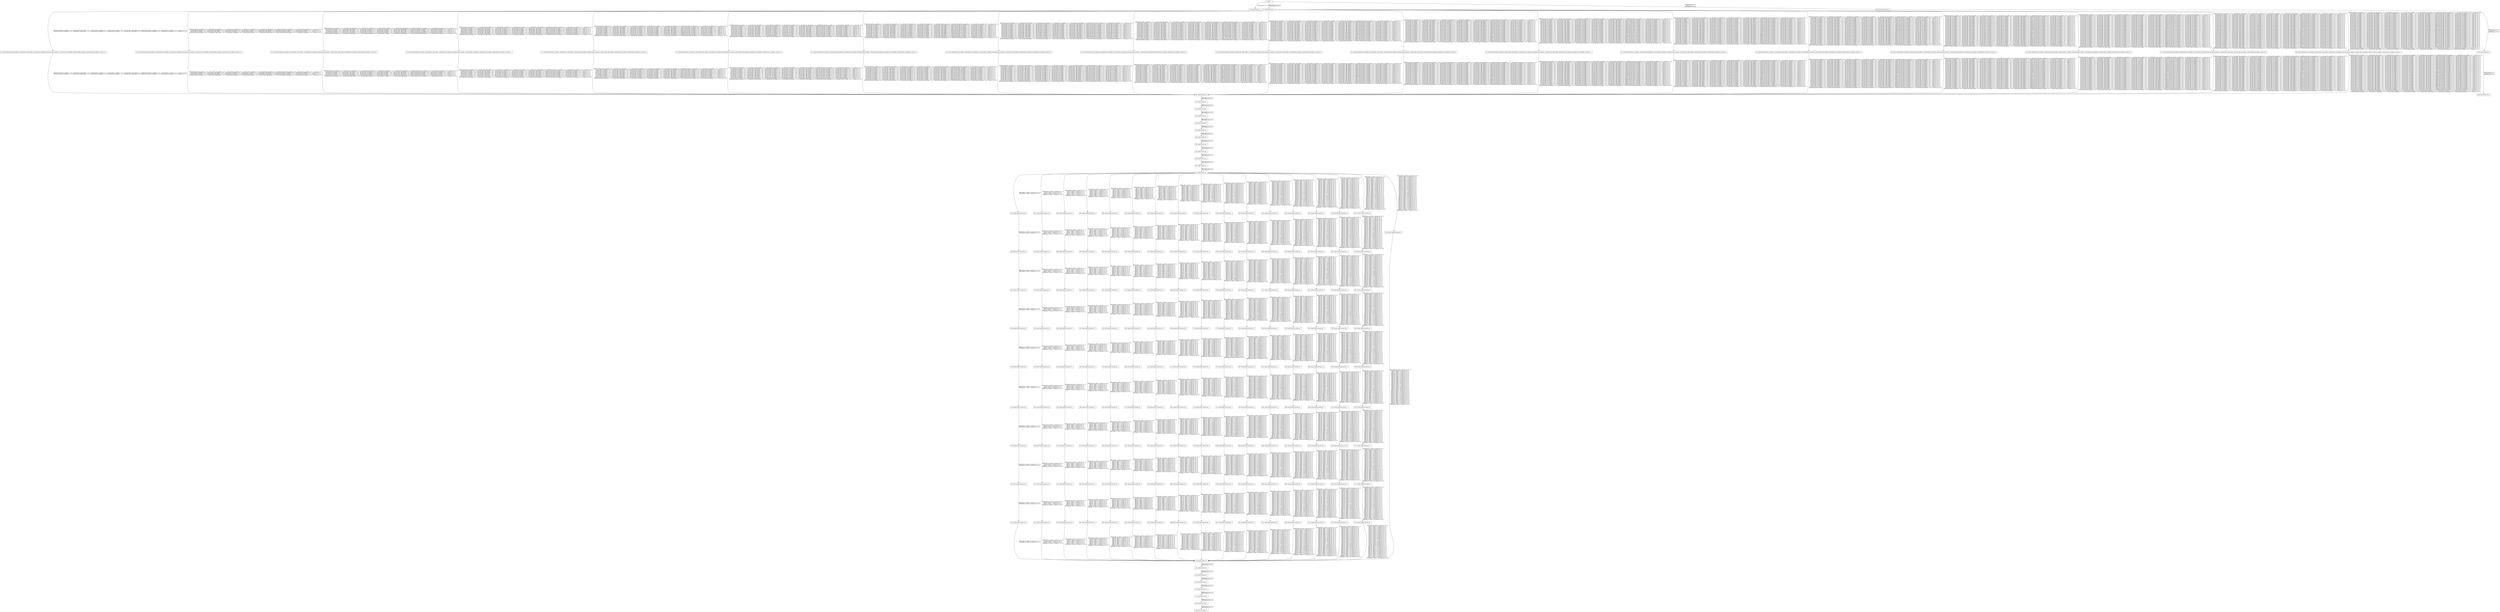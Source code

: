 digraph G {
  "1: match () ...
" [shape=box, ];
  "72: match (event_id) ...
" [shape=box, ];
  "78: match (event_id) ...
" [shape=box, ];
  "97: match (forward_flow_ip_header_2,forward_flow_udp_header_1,forward_flow_ip_header_6,forward_flow_ip_header_7,forward_flow_udp_header_0,forward_flow_ip_header_4,forward_flow_ip_header_5,event_id) ...
" [
  shape=box, ];
  "102: match (forward_flow_ip_header_2,forward_flow_udp_header_1,forward_flow_ip_header_6,forward_flow_ip_header_7,forward_flow_udp_header_0,forward_flow_ip_header_4,forward_flow_ip_header_5,event_id) ...
" [
  shape=box, ];
  "107: match (forward_flow_ip_header_2,forward_flow_udp_header_1,forward_flow_ip_header_6,forward_flow_ip_header_7,forward_flow_udp_header_0,forward_flow_ip_header_4,forward_flow_ip_header_5,event_id) ...
" [
  shape=box, ];
  "112: match (forward_flow_ip_header_2,forward_flow_udp_header_1,forward_flow_ip_header_6,forward_flow_ip_header_7,forward_flow_udp_header_0,forward_flow_ip_header_4,forward_flow_ip_header_5,event_id) ...
" [
  shape=box, ];
  "117: match (forward_flow_ip_header_2,forward_flow_udp_header_1,forward_flow_ip_header_6,forward_flow_ip_header_7,forward_flow_udp_header_0,forward_flow_ip_header_4,forward_flow_ip_header_5,event_id) ...
" [
  shape=box, ];
  "122: match (forward_flow_ip_header_2,forward_flow_udp_header_1,forward_flow_ip_header_6,forward_flow_ip_header_7,forward_flow_udp_header_0,forward_flow_ip_header_4,forward_flow_ip_header_5,event_id) ...
" [
  shape=box, ];
  "127: match (forward_flow_ip_header_2,forward_flow_udp_header_1,forward_flow_ip_header_6,forward_flow_ip_header_7,forward_flow_udp_header_0,forward_flow_ip_header_4,forward_flow_ip_header_5,event_id) ...
" [
  shape=box, ];
  "132: match (forward_flow_ip_header_2,forward_flow_udp_header_1,forward_flow_ip_header_6,forward_flow_ip_header_7,forward_flow_udp_header_0,forward_flow_ip_header_4,forward_flow_ip_header_5,event_id) ...
" [
  shape=box, ];
  "137: match (forward_flow_ip_header_2,forward_flow_udp_header_1,forward_flow_ip_header_6,forward_flow_ip_header_7,forward_flow_udp_header_0,forward_flow_ip_header_4,forward_flow_ip_header_5,event_id) ...
" [
  shape=box, ];
  "142: match (forward_flow_ip_header_2,forward_flow_udp_header_1,forward_flow_ip_header_6,forward_flow_ip_header_7,forward_flow_udp_header_0,forward_flow_ip_header_4,forward_flow_ip_header_5,event_id) ...
" [
  shape=box, ];
  "147: match (forward_flow_ip_header_2,forward_flow_udp_header_1,forward_flow_ip_header_6,forward_flow_ip_header_7,forward_flow_udp_header_0,forward_flow_ip_header_4,forward_flow_ip_header_5,event_id) ...
" [
  shape=box, ];
  "152: match (forward_flow_ip_header_2,forward_flow_udp_header_1,forward_flow_ip_header_6,forward_flow_ip_header_7,forward_flow_udp_header_0,forward_flow_ip_header_4,forward_flow_ip_header_5,event_id) ...
" [
  shape=box, ];
  "157: match (forward_flow_ip_header_2,forward_flow_udp_header_1,forward_flow_ip_header_6,forward_flow_ip_header_7,forward_flow_udp_header_0,forward_flow_ip_header_4,forward_flow_ip_header_5,event_id) ...
" [
  shape=box, ];
  "162: match (forward_flow_ip_header_2,forward_flow_udp_header_1,forward_flow_ip_header_6,forward_flow_ip_header_7,forward_flow_udp_header_0,forward_flow_ip_header_4,forward_flow_ip_header_5,event_id) ...
" [
  shape=box, ];
  "167: match (forward_flow_ip_header_2,forward_flow_udp_header_1,forward_flow_ip_header_6,forward_flow_ip_header_7,forward_flow_udp_header_0,forward_flow_ip_header_4,forward_flow_ip_header_5,event_id) ...
" [
  shape=box, ];
  "172: match (forward_flow_ip_header_2,forward_flow_udp_header_1,forward_flow_ip_header_6,forward_flow_ip_header_7,forward_flow_udp_header_0,forward_flow_ip_header_4,forward_flow_ip_header_5,event_id) ...
" [
  shape=box, ];
  "177: match (forward_flow_ip_header_2,forward_flow_udp_header_1,forward_flow_ip_header_6,forward_flow_ip_header_7,forward_flow_udp_header_0,forward_flow_ip_header_4,forward_flow_ip_header_5,event_id) ...
" [
  shape=box, ];
  "182: match (forward_flow_ip_header_2,forward_flow_udp_header_1,forward_flow_ip_header_6,forward_flow_ip_header_7,forward_flow_udp_header_0,forward_flow_ip_header_4,forward_flow_ip_header_5,event_id) ...
" [
  shape=box, ];
  "189: match (event_id) ...
" [shape=box, ];
  "192: match (event_id) ...
" [shape=box, ];
  "213: match (event_id) ...
" [shape=box, ];
  "219: match (event_id) ...
" [shape=box, ];
  "226: match (event_id) ...
" [shape=box, ];
  "232: match (event_id) ...
" [shape=box, ];
  "239: match (event_id) ...
" [shape=box, ];
  "246: match (event_id) ...
" [shape=box, ];
  "253: match (event_id) ...
" [shape=box, ];
  "260: match (event_id) ...
" [shape=box, ];
  "267: match (event_id) ...
" [shape=box, ];
  "274: match (event_id) ...
" [shape=box, ];
  "278: match (path_id,event_id) ...
" [shape=box, ];
  "283: match (path_id,event_id) ...
" [shape=box, ];
  "292: match (path_id,event_id) ...
" [shape=box, ];
  "298: match (path_id,event_id) ...
" [shape=box, ];
  "304: match (path_id,event_id) ...
" [shape=box, ];
  "310: match (path_id,event_id) ...
" [shape=box, ];
  "316: match (path_id,event_id) ...
" [shape=box, ];
  "322: match (path_id,event_id) ...
" [shape=box, ];
  "328: match (path_id,event_id) ...
" [shape=box, ];
  "331: match (path_id,event_id) ...
" [shape=box, ];
  "336: match (path_id,event_id) ...
" [shape=box, ];
  "345: match (path_id,event_id) ...
" [shape=box, ];
  "351: match (path_id,event_id) ...
" [shape=box, ];
  "357: match (path_id,event_id) ...
" [shape=box, ];
  "363: match (path_id,event_id) ...
" [shape=box, ];
  "369: match (path_id,event_id) ...
" [shape=box, ];
  "375: match (path_id,event_id) ...
" [shape=box, ];
  "381: match (path_id,event_id) ...
" [shape=box, ];
  "384: match (path_id,event_id) ...
" [shape=box, ];
  "389: match (path_id,event_id) ...
" [shape=box, ];
  "398: match (path_id,event_id) ...
" [shape=box, ];
  "404: match (path_id,event_id) ...
" [shape=box, ];
  "410: match (path_id,event_id) ...
" [shape=box, ];
  "416: match (path_id,event_id) ...
" [shape=box, ];
  "422: match (path_id,event_id) ...
" [shape=box, ];
  "428: match (path_id,event_id) ...
" [shape=box, ];
  "434: match (path_id,event_id) ...
" [shape=box, ];
  "437: match (path_id,event_id) ...
" [shape=box, ];
  "442: match (path_id,event_id) ...
" [shape=box, ];
  "451: match (path_id,event_id) ...
" [shape=box, ];
  "457: match (path_id,event_id) ...
" [shape=box, ];
  "463: match (path_id,event_id) ...
" [shape=box, ];
  "469: match (path_id,event_id) ...
" [shape=box, ];
  "475: match (path_id,event_id) ...
" [shape=box, ];
  "481: match (path_id,event_id) ...
" [shape=box, ];
  "487: match (path_id,event_id) ...
" [shape=box, ];
  "490: match (path_id,event_id) ...
" [shape=box, ];
  "495: match (path_id,event_id) ...
" [shape=box, ];
  "504: match (path_id,event_id) ...
" [shape=box, ];
  "510: match (path_id,event_id) ...
" [shape=box, ];
  "516: match (path_id,event_id) ...
" [shape=box, ];
  "522: match (path_id,event_id) ...
" [shape=box, ];
  "528: match (path_id,event_id) ...
" [shape=box, ];
  "534: match (path_id,event_id) ...
" [shape=box, ];
  "540: match (path_id,event_id) ...
" [shape=box, ];
  "543: match (path_id,event_id) ...
" [shape=box, ];
  "548: match (path_id,event_id) ...
" [shape=box, ];
  "557: match (path_id,event_id) ...
" [shape=box, ];
  "563: match (path_id,event_id) ...
" [shape=box, ];
  "569: match (path_id,event_id) ...
" [shape=box, ];
  "575: match (path_id,event_id) ...
" [shape=box, ];
  "581: match (path_id,event_id) ...
" [shape=box, ];
  "587: match (path_id,event_id) ...
" [shape=box, ];
  "593: match (path_id,event_id) ...
" [shape=box, ];
  "596: match (path_id,event_id) ...
" [shape=box, ];
  "601: match (path_id,event_id) ...
" [shape=box, ];
  "610: match (path_id,event_id) ...
" [shape=box, ];
  "616: match (path_id,event_id) ...
" [shape=box, ];
  "622: match (path_id,event_id) ...
" [shape=box, ];
  "628: match (path_id,event_id) ...
" [shape=box, ];
  "634: match (path_id,event_id) ...
" [shape=box, ];
  "640: match (path_id,event_id) ...
" [shape=box, ];
  "646: match (path_id,event_id) ...
" [shape=box, ];
  "649: match (path_id,event_id) ...
" [shape=box, ];
  "654: match (path_id,event_id) ...
" [shape=box, ];
  "663: match (path_id,event_id) ...
" [shape=box, ];
  "669: match (path_id,event_id) ...
" [shape=box, ];
  "675: match (path_id,event_id) ...
" [shape=box, ];
  "681: match (path_id,event_id) ...
" [shape=box, ];
  "687: match (path_id,event_id) ...
" [shape=box, ];
  "693: match (path_id,event_id) ...
" [shape=box, ];
  "699: match (path_id,event_id) ...
" [shape=box, ];
  "702: match (path_id,event_id) ...
" [shape=box, ];
  "707: match (path_id,event_id) ...
" [shape=box, ];
  "716: match (path_id,event_id) ...
" [shape=box, ];
  "722: match (path_id,event_id) ...
" [shape=box, ];
  "728: match (path_id,event_id) ...
" [shape=box, ];
  "734: match (path_id,event_id) ...
" [shape=box, ];
  "740: match (path_id,event_id) ...
" [shape=box, ];
  "746: match (path_id,event_id) ...
" [shape=box, ];
  "752: match (path_id,event_id) ...
" [shape=box, ];
  "755: match (path_id,event_id) ...
" [shape=box, ];
  "760: match (path_id,event_id) ...
" [shape=box, ];
  "769: match (path_id,event_id) ...
" [shape=box, ];
  "775: match (path_id,event_id) ...
" [shape=box, ];
  "781: match (path_id,event_id) ...
" [shape=box, ];
  "787: match (path_id,event_id) ...
" [shape=box, ];
  "793: match (path_id,event_id) ...
" [shape=box, ];
  "799: match (path_id,event_id) ...
" [shape=box, ];
  "805: match (path_id,event_id) ...
" [shape=box, ];
  "808: match (path_id,event_id) ...
" [shape=box, ];
  "813: match (path_id,event_id) ...
" [shape=box, ];
  "822: match (path_id,event_id) ...
" [shape=box, ];
  "828: match (path_id,event_id) ...
" [shape=box, ];
  "834: match (path_id,event_id) ...
" [shape=box, ];
  "840: match (path_id,event_id) ...
" [shape=box, ];
  "846: match (path_id,event_id) ...
" [shape=box, ];
  "852: match (path_id,event_id) ...
" [shape=box, ];
  "858: match (path_id,event_id) ...
" [shape=box, ];
  "861: match (path_id,event_id) ...
" [shape=box, ];
  "866: match (path_id,event_id) ...
" [shape=box, ];
  "875: match (path_id,event_id) ...
" [shape=box, ];
  "881: match (path_id,event_id) ...
" [shape=box, ];
  "887: match (path_id,event_id) ...
" [shape=box, ];
  "893: match (path_id,event_id) ...
" [shape=box, ];
  "899: match (path_id,event_id) ...
" [shape=box, ];
  "905: match (path_id,event_id) ...
" [shape=box, ];
  "911: match (path_id,event_id) ...
" [shape=box, ];
  "914: match (path_id,event_id) ...
" [shape=box, ];
  "919: match (path_id,event_id) ...
" [shape=box, ];
  "928: match (path_id,event_id) ...
" [shape=box, ];
  "934: match (path_id,event_id) ...
" [shape=box, ];
  "940: match (path_id,event_id) ...
" [shape=box, ];
  "946: match (path_id,event_id) ...
" [shape=box, ];
  "952: match (path_id,event_id) ...
" [shape=box, ];
  "958: match (path_id,event_id) ...
" [shape=box, ];
  "964: match (path_id,event_id) ...
" [shape=box, ];
  "967: match (path_id,event_id) ...
" [shape=box, ];
  "972: match (path_id,event_id) ...
" [shape=box, ];
  "981: match (path_id,event_id) ...
" [shape=box, ];
  "987: match (path_id,event_id) ...
" [shape=box, ];
  "993: match (path_id,event_id) ...
" [shape=box, ];
  "999: match (path_id,event_id) ...
" [shape=box, ];
  "1005: match (path_id,event_id) ...
" [shape=box, ];
  "1011: match (path_id,event_id) ...
" [shape=box, ];
  "1017: match (path_id,event_id) ...
" [shape=box, ];
  "1020: match (path_id,event_id) ...
" [shape=box, ];
  "1025: match (path_id,event_id) ...
" [shape=box, ];
  "1034: match (path_id,event_id) ...
" [shape=box, ];
  "1040: match (path_id,event_id) ...
" [shape=box, ];
  "1046: match (path_id,event_id) ...
" [shape=box, ];
  "1052: match (path_id,event_id) ...
" [shape=box, ];
  "1058: match (path_id,event_id) ...
" [shape=box, ];
  "1064: match (path_id,event_id) ...
" [shape=box, ];
  "1070: match (path_id,event_id) ...
" [shape=box, ];
  "1073: match (path_id,event_id) ...
" [shape=box, ];
  "1078: match (path_id,event_id) ...
" [shape=box, ];
  "1087: match (path_id,event_id) ...
" [shape=box, ];
  "1093: match (path_id,event_id) ...
" [shape=box, ];
  "1099: match (path_id,event_id) ...
" [shape=box, ];
  "1105: match (path_id,event_id) ...
" [shape=box, ];
  "1111: match (path_id,event_id) ...
" [shape=box, ];
  "1117: match (path_id,event_id) ...
" [shape=box, ];
  "1123: match (path_id,event_id) ...
" [shape=box, ];
  "1126: match (path_id,event_id) ...
" [shape=box, ];
  "1133: match (event_id) ...
" [shape=box, ];
  "1154: match (event_id) ...
" [shape=box, ];
  "1159: match (event_id) ...
" [shape=box, ];
  "1164: match (event_id) ...
" [shape=box, ];
  "1170: match (event_id) ...
" [shape=box, ];
  "1172: match (event_id) ...
" [shape=box, ];
  "1265: match (event_id) ...
" [shape=box, ];
  "1306: match (event_id) ...
" [shape=box, ];
  "1310: match (event_id) ...
" [shape=box, ];
  "1329: match (event_id) ...
" [shape=box, ];
  "1369: match (event_id) ...
" [shape=box, ];
  
  
  "1: match () ...
" -> "72: match (event_id) ...
" [label="HIT{event_id~0==2;}",
                                                     ];
  "1: match () ...
" -> "78: match (event_id) ...
" [label="MISS{event_id~0==2;}
HIT{event_id~0==1;}",
                                                     ];
  "1: match () ...
" -> "1310: match (event_id) ...
" [label="MISS{event_id~0==2;
event_id~0==1;}
HIT{event_id~0==3;}",
                                                       ];
  "78: match (event_id) ...
" -> "97: match (forward_flow_ip_header_2,forward_flow_udp_header_1,forward_flow_ip_header_6,forward_flow_ip_header_7,forward_flow_udp_header_0,forward_flow_ip_header_4,forward_flow_ip_header_5,event_id) ...
" [
  label="MISS{forward_flow_ip_header_2~0==_,forward_flow_udp_header_1~0==_,forward_flow_ip_header_6~0==_,forward_flow_ip_header_7~0==_,forward_flow_udp_header_0~0==50000,forward_flow_ip_header_4~0==_,forward_flow_ip_header_5~0==_,event_id~0==2;}
HIT{forward_flow_ip_header_2~0==_,forward_flow_udp_header_1~0==_,forward_flow_ip_header_6~0==_,forward_flow_ip_header_7~0==_,forward_flow_udp_header_0~0==50000,forward_flow_ip_header_4~0==_,forward_flow_ip_header_5~0==_,event_id~0==1;}",
  ];
  "78: match (event_id) ...
" -> "102: match (forward_flow_ip_header_2,forward_flow_udp_header_1,forward_flow_ip_header_6,forward_flow_ip_header_7,forward_flow_udp_header_0,forward_flow_ip_header_4,forward_flow_ip_header_5,event_id) ...
" [
  label="MISS{forward_flow_ip_header_2~0==_,forward_flow_udp_header_1~0==_,forward_flow_ip_header_6~0==_,forward_flow_ip_header_7~0==_,forward_flow_udp_header_0~0==50000,forward_flow_ip_header_4~0==_,forward_flow_ip_header_5~0==_,event_id~0==2;
forward_flow_ip_header_2~0==_,forward_flow_udp_header_1~0==_,forward_flow_ip_header_6~0==_,forward_flow_ip_header_7~0==_,forward_flow_udp_header_0~0==50000,forward_flow_ip_header_4~0==_,forward_flow_ip_header_5~0==_,event_id~0==1;
forward_flow_ip_header_2~0==_,forward_flow_udp_header_1~0==_,forward_flow_ip_header_6~0==_,forward_flow_ip_header_7~0==_,forward_flow_udp_header_0~0==50001,forward_flow_ip_header_4~0==_,forward_flow_ip_header_5~0==_,event_id~0==2;}
HIT{forward_flow_ip_header_2~0==_,forward_flow_udp_header_1~0==_,forward_flow_ip_header_6~0==_,forward_flow_ip_header_7~0==_,forward_flow_udp_header_0~0==50001,forward_flow_ip_header_4~0==_,forward_flow_ip_header_5~0==_,event_id~0==1;}",
  ];
  "78: match (event_id) ...
" -> "107: match (forward_flow_ip_header_2,forward_flow_udp_header_1,forward_flow_ip_header_6,forward_flow_ip_header_7,forward_flow_udp_header_0,forward_flow_ip_header_4,forward_flow_ip_header_5,event_id) ...
" [
  label="MISS{forward_flow_ip_header_2~0==_,forward_flow_udp_header_1~0==_,forward_flow_ip_header_6~0==_,forward_flow_ip_header_7~0==_,forward_flow_udp_header_0~0==50000,forward_flow_ip_header_4~0==_,forward_flow_ip_header_5~0==_,event_id~0==2;
forward_flow_ip_header_2~0==_,forward_flow_udp_header_1~0==_,forward_flow_ip_header_6~0==_,forward_flow_ip_header_7~0==_,forward_flow_udp_header_0~0==50000,forward_flow_ip_header_4~0==_,forward_flow_ip_header_5~0==_,event_id~0==1;
forward_flow_ip_header_2~0==_,forward_flow_udp_header_1~0==_,forward_flow_ip_header_6~0==_,forward_flow_ip_header_7~0==_,forward_flow_udp_header_0~0==50001,forward_flow_ip_header_4~0==_,forward_flow_ip_header_5~0==_,event_id~0==2;
forward_flow_ip_header_2~0==_,forward_flow_udp_header_1~0==_,forward_flow_ip_header_6~0==_,forward_flow_ip_header_7~0==_,forward_flow_udp_header_0~0==50001,forward_flow_ip_header_4~0==_,forward_flow_ip_header_5~0==_,event_id~0==1;
forward_flow_ip_header_2~0==_,forward_flow_udp_header_1~0==_,forward_flow_ip_header_6~0==_,forward_flow_ip_header_7~0==_,forward_flow_udp_header_0~0==50002,forward_flow_ip_header_4~0==_,forward_flow_ip_header_5~0==_,event_id~0==2;}
HIT{forward_flow_ip_header_2~0==_,forward_flow_udp_header_1~0==_,forward_flow_ip_header_6~0==_,forward_flow_ip_header_7~0==_,forward_flow_udp_header_0~0==50002,forward_flow_ip_header_4~0==_,forward_flow_ip_header_5~0==_,event_id~0==1;}",
  ];
  "78: match (event_id) ...
" -> "112: match (forward_flow_ip_header_2,forward_flow_udp_header_1,forward_flow_ip_header_6,forward_flow_ip_header_7,forward_flow_udp_header_0,forward_flow_ip_header_4,forward_flow_ip_header_5,event_id) ...
" [
  label="MISS{forward_flow_ip_header_2~0==_,forward_flow_udp_header_1~0==_,forward_flow_ip_header_6~0==_,forward_flow_ip_header_7~0==_,forward_flow_udp_header_0~0==50000,forward_flow_ip_header_4~0==_,forward_flow_ip_header_5~0==_,event_id~0==2;
forward_flow_ip_header_2~0==_,forward_flow_udp_header_1~0==_,forward_flow_ip_header_6~0==_,forward_flow_ip_header_7~0==_,forward_flow_udp_header_0~0==50000,forward_flow_ip_header_4~0==_,forward_flow_ip_header_5~0==_,event_id~0==1;
forward_flow_ip_header_2~0==_,forward_flow_udp_header_1~0==_,forward_flow_ip_header_6~0==_,forward_flow_ip_header_7~0==_,forward_flow_udp_header_0~0==50001,forward_flow_ip_header_4~0==_,forward_flow_ip_header_5~0==_,event_id~0==2;
forward_flow_ip_header_2~0==_,forward_flow_udp_header_1~0==_,forward_flow_ip_header_6~0==_,forward_flow_ip_header_7~0==_,forward_flow_udp_header_0~0==50001,forward_flow_ip_header_4~0==_,forward_flow_ip_header_5~0==_,event_id~0==1;
forward_flow_ip_header_2~0==_,forward_flow_udp_header_1~0==_,forward_flow_ip_header_6~0==_,forward_flow_ip_header_7~0==_,forward_flow_udp_header_0~0==50002,forward_flow_ip_header_4~0==_,forward_flow_ip_header_5~0==_,event_id~0==2;
forward_flow_ip_header_2~0==_,forward_flow_udp_header_1~0==_,forward_flow_ip_header_6~0==_,forward_flow_ip_header_7~0==_,forward_flow_udp_header_0~0==50002,forward_flow_ip_header_4~0==_,forward_flow_ip_header_5~0==_,event_id~0==1;
forward_flow_ip_header_2~0==_,forward_flow_udp_header_1~0==_,forward_flow_ip_header_6~0==_,forward_flow_ip_header_7~0==_,forward_flow_udp_header_0~0==50003,forward_flow_ip_header_4~0==_,forward_flow_ip_header_5~0==_,event_id~0==2;}
HIT{forward_flow_ip_header_2~0==_,forward_flow_udp_header_1~0==_,forward_flow_ip_header_6~0==_,forward_flow_ip_header_7~0==_,forward_flow_udp_header_0~0==50003,forward_flow_ip_header_4~0==_,forward_flow_ip_header_5~0==_,event_id~0==1;}",
  ];
  "78: match (event_id) ...
" -> "117: match (forward_flow_ip_header_2,forward_flow_udp_header_1,forward_flow_ip_header_6,forward_flow_ip_header_7,forward_flow_udp_header_0,forward_flow_ip_header_4,forward_flow_ip_header_5,event_id) ...
" [
  label="MISS{forward_flow_ip_header_2~0==_,forward_flow_udp_header_1~0==_,forward_flow_ip_header_6~0==_,forward_flow_ip_header_7~0==_,forward_flow_udp_header_0~0==50000,forward_flow_ip_header_4~0==_,forward_flow_ip_header_5~0==_,event_id~0==2;
forward_flow_ip_header_2~0==_,forward_flow_udp_header_1~0==_,forward_flow_ip_header_6~0==_,forward_flow_ip_header_7~0==_,forward_flow_udp_header_0~0==50000,forward_flow_ip_header_4~0==_,forward_flow_ip_header_5~0==_,event_id~0==1;
forward_flow_ip_header_2~0==_,forward_flow_udp_header_1~0==_,forward_flow_ip_header_6~0==_,forward_flow_ip_header_7~0==_,forward_flow_udp_header_0~0==50001,forward_flow_ip_header_4~0==_,forward_flow_ip_header_5~0==_,event_id~0==2;
forward_flow_ip_header_2~0==_,forward_flow_udp_header_1~0==_,forward_flow_ip_header_6~0==_,forward_flow_ip_header_7~0==_,forward_flow_udp_header_0~0==50001,forward_flow_ip_header_4~0==_,forward_flow_ip_header_5~0==_,event_id~0==1;
forward_flow_ip_header_2~0==_,forward_flow_udp_header_1~0==_,forward_flow_ip_header_6~0==_,forward_flow_ip_header_7~0==_,forward_flow_udp_header_0~0==50002,forward_flow_ip_header_4~0==_,forward_flow_ip_header_5~0==_,event_id~0==2;
forward_flow_ip_header_2~0==_,forward_flow_udp_header_1~0==_,forward_flow_ip_header_6~0==_,forward_flow_ip_header_7~0==_,forward_flow_udp_header_0~0==50002,forward_flow_ip_header_4~0==_,forward_flow_ip_header_5~0==_,event_id~0==1;
forward_flow_ip_header_2~0==_,forward_flow_udp_header_1~0==_,forward_flow_ip_header_6~0==_,forward_flow_ip_header_7~0==_,forward_flow_udp_header_0~0==50003,forward_flow_ip_header_4~0==_,forward_flow_ip_header_5~0==_,event_id~0==2;
forward_flow_ip_header_2~0==_,forward_flow_udp_header_1~0==_,forward_flow_ip_header_6~0==_,forward_flow_ip_header_7~0==_,forward_flow_udp_header_0~0==50003,forward_flow_ip_header_4~0==_,forward_flow_ip_header_5~0==_,event_id~0==1;
forward_flow_ip_header_2~0==_,forward_flow_udp_header_1~0==_,forward_flow_ip_header_6~0==_,forward_flow_ip_header_7~0==_,forward_flow_udp_header_0~0==50004,forward_flow_ip_header_4~0==_,forward_flow_ip_header_5~0==_,event_id~0==2;}
HIT{forward_flow_ip_header_2~0==_,forward_flow_udp_header_1~0==_,forward_flow_ip_header_6~0==_,forward_flow_ip_header_7~0==_,forward_flow_udp_header_0~0==50004,forward_flow_ip_header_4~0==_,forward_flow_ip_header_5~0==_,event_id~0==1;}",
  ];
  "78: match (event_id) ...
" -> "122: match (forward_flow_ip_header_2,forward_flow_udp_header_1,forward_flow_ip_header_6,forward_flow_ip_header_7,forward_flow_udp_header_0,forward_flow_ip_header_4,forward_flow_ip_header_5,event_id) ...
" [
  label="MISS{forward_flow_ip_header_2~0==_,forward_flow_udp_header_1~0==_,forward_flow_ip_header_6~0==_,forward_flow_ip_header_7~0==_,forward_flow_udp_header_0~0==50000,forward_flow_ip_header_4~0==_,forward_flow_ip_header_5~0==_,event_id~0==2;
forward_flow_ip_header_2~0==_,forward_flow_udp_header_1~0==_,forward_flow_ip_header_6~0==_,forward_flow_ip_header_7~0==_,forward_flow_udp_header_0~0==50000,forward_flow_ip_header_4~0==_,forward_flow_ip_header_5~0==_,event_id~0==1;
forward_flow_ip_header_2~0==_,forward_flow_udp_header_1~0==_,forward_flow_ip_header_6~0==_,forward_flow_ip_header_7~0==_,forward_flow_udp_header_0~0==50001,forward_flow_ip_header_4~0==_,forward_flow_ip_header_5~0==_,event_id~0==2;
forward_flow_ip_header_2~0==_,forward_flow_udp_header_1~0==_,forward_flow_ip_header_6~0==_,forward_flow_ip_header_7~0==_,forward_flow_udp_header_0~0==50001,forward_flow_ip_header_4~0==_,forward_flow_ip_header_5~0==_,event_id~0==1;
forward_flow_ip_header_2~0==_,forward_flow_udp_header_1~0==_,forward_flow_ip_header_6~0==_,forward_flow_ip_header_7~0==_,forward_flow_udp_header_0~0==50002,forward_flow_ip_header_4~0==_,forward_flow_ip_header_5~0==_,event_id~0==2;
forward_flow_ip_header_2~0==_,forward_flow_udp_header_1~0==_,forward_flow_ip_header_6~0==_,forward_flow_ip_header_7~0==_,forward_flow_udp_header_0~0==50002,forward_flow_ip_header_4~0==_,forward_flow_ip_header_5~0==_,event_id~0==1;
forward_flow_ip_header_2~0==_,forward_flow_udp_header_1~0==_,forward_flow_ip_header_6~0==_,forward_flow_ip_header_7~0==_,forward_flow_udp_header_0~0==50003,forward_flow_ip_header_4~0==_,forward_flow_ip_header_5~0==_,event_id~0==2;
forward_flow_ip_header_2~0==_,forward_flow_udp_header_1~0==_,forward_flow_ip_header_6~0==_,forward_flow_ip_header_7~0==_,forward_flow_udp_header_0~0==50003,forward_flow_ip_header_4~0==_,forward_flow_ip_header_5~0==_,event_id~0==1;
forward_flow_ip_header_2~0==_,forward_flow_udp_header_1~0==_,forward_flow_ip_header_6~0==_,forward_flow_ip_header_7~0==_,forward_flow_udp_header_0~0==50004,forward_flow_ip_header_4~0==_,forward_flow_ip_header_5~0==_,event_id~0==2;
forward_flow_ip_header_2~0==_,forward_flow_udp_header_1~0==_,forward_flow_ip_header_6~0==_,forward_flow_ip_header_7~0==_,forward_flow_udp_header_0~0==50004,forward_flow_ip_header_4~0==_,forward_flow_ip_header_5~0==_,event_id~0==1;
forward_flow_ip_header_2~0==_,forward_flow_udp_header_1~0==_,forward_flow_ip_header_6~0==_,forward_flow_ip_header_7~0==_,forward_flow_udp_header_0~0==50005,forward_flow_ip_header_4~0==_,forward_flow_ip_header_5~0==_,event_id~0==2;}
HIT{forward_flow_ip_header_2~0==_,forward_flow_udp_header_1~0==_,forward_flow_ip_header_6~0==_,forward_flow_ip_header_7~0==_,forward_flow_udp_header_0~0==50005,forward_flow_ip_header_4~0==_,forward_flow_ip_header_5~0==_,event_id~0==1;}",
  ];
  "78: match (event_id) ...
" -> "127: match (forward_flow_ip_header_2,forward_flow_udp_header_1,forward_flow_ip_header_6,forward_flow_ip_header_7,forward_flow_udp_header_0,forward_flow_ip_header_4,forward_flow_ip_header_5,event_id) ...
" [
  label="MISS{forward_flow_ip_header_2~0==_,forward_flow_udp_header_1~0==_,forward_flow_ip_header_6~0==_,forward_flow_ip_header_7~0==_,forward_flow_udp_header_0~0==50000,forward_flow_ip_header_4~0==_,forward_flow_ip_header_5~0==_,event_id~0==2;
forward_flow_ip_header_2~0==_,forward_flow_udp_header_1~0==_,forward_flow_ip_header_6~0==_,forward_flow_ip_header_7~0==_,forward_flow_udp_header_0~0==50000,forward_flow_ip_header_4~0==_,forward_flow_ip_header_5~0==_,event_id~0==1;
forward_flow_ip_header_2~0==_,forward_flow_udp_header_1~0==_,forward_flow_ip_header_6~0==_,forward_flow_ip_header_7~0==_,forward_flow_udp_header_0~0==50001,forward_flow_ip_header_4~0==_,forward_flow_ip_header_5~0==_,event_id~0==2;
forward_flow_ip_header_2~0==_,forward_flow_udp_header_1~0==_,forward_flow_ip_header_6~0==_,forward_flow_ip_header_7~0==_,forward_flow_udp_header_0~0==50001,forward_flow_ip_header_4~0==_,forward_flow_ip_header_5~0==_,event_id~0==1;
forward_flow_ip_header_2~0==_,forward_flow_udp_header_1~0==_,forward_flow_ip_header_6~0==_,forward_flow_ip_header_7~0==_,forward_flow_udp_header_0~0==50002,forward_flow_ip_header_4~0==_,forward_flow_ip_header_5~0==_,event_id~0==2;
forward_flow_ip_header_2~0==_,forward_flow_udp_header_1~0==_,forward_flow_ip_header_6~0==_,forward_flow_ip_header_7~0==_,forward_flow_udp_header_0~0==50002,forward_flow_ip_header_4~0==_,forward_flow_ip_header_5~0==_,event_id~0==1;
forward_flow_ip_header_2~0==_,forward_flow_udp_header_1~0==_,forward_flow_ip_header_6~0==_,forward_flow_ip_header_7~0==_,forward_flow_udp_header_0~0==50003,forward_flow_ip_header_4~0==_,forward_flow_ip_header_5~0==_,event_id~0==2;
forward_flow_ip_header_2~0==_,forward_flow_udp_header_1~0==_,forward_flow_ip_header_6~0==_,forward_flow_ip_header_7~0==_,forward_flow_udp_header_0~0==50003,forward_flow_ip_header_4~0==_,forward_flow_ip_header_5~0==_,event_id~0==1;
forward_flow_ip_header_2~0==_,forward_flow_udp_header_1~0==_,forward_flow_ip_header_6~0==_,forward_flow_ip_header_7~0==_,forward_flow_udp_header_0~0==50004,forward_flow_ip_header_4~0==_,forward_flow_ip_header_5~0==_,event_id~0==2;
forward_flow_ip_header_2~0==_,forward_flow_udp_header_1~0==_,forward_flow_ip_header_6~0==_,forward_flow_ip_header_7~0==_,forward_flow_udp_header_0~0==50004,forward_flow_ip_header_4~0==_,forward_flow_ip_header_5~0==_,event_id~0==1;
forward_flow_ip_header_2~0==_,forward_flow_udp_header_1~0==_,forward_flow_ip_header_6~0==_,forward_flow_ip_header_7~0==_,forward_flow_udp_header_0~0==50005,forward_flow_ip_header_4~0==_,forward_flow_ip_header_5~0==_,event_id~0==2;
forward_flow_ip_header_2~0==_,forward_flow_udp_header_1~0==_,forward_flow_ip_header_6~0==_,forward_flow_ip_header_7~0==_,forward_flow_udp_header_0~0==50005,forward_flow_ip_header_4~0==_,forward_flow_ip_header_5~0==_,event_id~0==1;
forward_flow_ip_header_2~0==_,forward_flow_udp_header_1~0==_,forward_flow_ip_header_6~0==_,forward_flow_ip_header_7~0==_,forward_flow_udp_header_0~0==50006,forward_flow_ip_header_4~0==_,forward_flow_ip_header_5~0==_,event_id~0==2;}
HIT{forward_flow_ip_header_2~0==_,forward_flow_udp_header_1~0==_,forward_flow_ip_header_6~0==_,forward_flow_ip_header_7~0==_,forward_flow_udp_header_0~0==50006,forward_flow_ip_header_4~0==_,forward_flow_ip_header_5~0==_,event_id~0==1;}",
  ];
  "78: match (event_id) ...
" -> "132: match (forward_flow_ip_header_2,forward_flow_udp_header_1,forward_flow_ip_header_6,forward_flow_ip_header_7,forward_flow_udp_header_0,forward_flow_ip_header_4,forward_flow_ip_header_5,event_id) ...
" [
  label="MISS{forward_flow_ip_header_2~0==_,forward_flow_udp_header_1~0==_,forward_flow_ip_header_6~0==_,forward_flow_ip_header_7~0==_,forward_flow_udp_header_0~0==50000,forward_flow_ip_header_4~0==_,forward_flow_ip_header_5~0==_,event_id~0==2;
forward_flow_ip_header_2~0==_,forward_flow_udp_header_1~0==_,forward_flow_ip_header_6~0==_,forward_flow_ip_header_7~0==_,forward_flow_udp_header_0~0==50000,forward_flow_ip_header_4~0==_,forward_flow_ip_header_5~0==_,event_id~0==1;
forward_flow_ip_header_2~0==_,forward_flow_udp_header_1~0==_,forward_flow_ip_header_6~0==_,forward_flow_ip_header_7~0==_,forward_flow_udp_header_0~0==50001,forward_flow_ip_header_4~0==_,forward_flow_ip_header_5~0==_,event_id~0==2;
forward_flow_ip_header_2~0==_,forward_flow_udp_header_1~0==_,forward_flow_ip_header_6~0==_,forward_flow_ip_header_7~0==_,forward_flow_udp_header_0~0==50001,forward_flow_ip_header_4~0==_,forward_flow_ip_header_5~0==_,event_id~0==1;
forward_flow_ip_header_2~0==_,forward_flow_udp_header_1~0==_,forward_flow_ip_header_6~0==_,forward_flow_ip_header_7~0==_,forward_flow_udp_header_0~0==50002,forward_flow_ip_header_4~0==_,forward_flow_ip_header_5~0==_,event_id~0==2;
forward_flow_ip_header_2~0==_,forward_flow_udp_header_1~0==_,forward_flow_ip_header_6~0==_,forward_flow_ip_header_7~0==_,forward_flow_udp_header_0~0==50002,forward_flow_ip_header_4~0==_,forward_flow_ip_header_5~0==_,event_id~0==1;
forward_flow_ip_header_2~0==_,forward_flow_udp_header_1~0==_,forward_flow_ip_header_6~0==_,forward_flow_ip_header_7~0==_,forward_flow_udp_header_0~0==50003,forward_flow_ip_header_4~0==_,forward_flow_ip_header_5~0==_,event_id~0==2;
forward_flow_ip_header_2~0==_,forward_flow_udp_header_1~0==_,forward_flow_ip_header_6~0==_,forward_flow_ip_header_7~0==_,forward_flow_udp_header_0~0==50003,forward_flow_ip_header_4~0==_,forward_flow_ip_header_5~0==_,event_id~0==1;
forward_flow_ip_header_2~0==_,forward_flow_udp_header_1~0==_,forward_flow_ip_header_6~0==_,forward_flow_ip_header_7~0==_,forward_flow_udp_header_0~0==50004,forward_flow_ip_header_4~0==_,forward_flow_ip_header_5~0==_,event_id~0==2;
forward_flow_ip_header_2~0==_,forward_flow_udp_header_1~0==_,forward_flow_ip_header_6~0==_,forward_flow_ip_header_7~0==_,forward_flow_udp_header_0~0==50004,forward_flow_ip_header_4~0==_,forward_flow_ip_header_5~0==_,event_id~0==1;
forward_flow_ip_header_2~0==_,forward_flow_udp_header_1~0==_,forward_flow_ip_header_6~0==_,forward_flow_ip_header_7~0==_,forward_flow_udp_header_0~0==50005,forward_flow_ip_header_4~0==_,forward_flow_ip_header_5~0==_,event_id~0==2;
forward_flow_ip_header_2~0==_,forward_flow_udp_header_1~0==_,forward_flow_ip_header_6~0==_,forward_flow_ip_header_7~0==_,forward_flow_udp_header_0~0==50005,forward_flow_ip_header_4~0==_,forward_flow_ip_header_5~0==_,event_id~0==1;
forward_flow_ip_header_2~0==_,forward_flow_udp_header_1~0==_,forward_flow_ip_header_6~0==_,forward_flow_ip_header_7~0==_,forward_flow_udp_header_0~0==50006,forward_flow_ip_header_4~0==_,forward_flow_ip_header_5~0==_,event_id~0==2;
forward_flow_ip_header_2~0==_,forward_flow_udp_header_1~0==_,forward_flow_ip_header_6~0==_,forward_flow_ip_header_7~0==_,forward_flow_udp_header_0~0==50006,forward_flow_ip_header_4~0==_,forward_flow_ip_header_5~0==_,event_id~0==1;
forward_flow_ip_header_2~0==_,forward_flow_udp_header_1~0==_,forward_flow_ip_header_6~0==_,forward_flow_ip_header_7~0==_,forward_flow_udp_header_0~0==50007,forward_flow_ip_header_4~0==_,forward_flow_ip_header_5~0==_,event_id~0==2;}
HIT{forward_flow_ip_header_2~0==_,forward_flow_udp_header_1~0==_,forward_flow_ip_header_6~0==_,forward_flow_ip_header_7~0==_,forward_flow_udp_header_0~0==50007,forward_flow_ip_header_4~0==_,forward_flow_ip_header_5~0==_,event_id~0==1;}",
  ];
  "78: match (event_id) ...
" -> "137: match (forward_flow_ip_header_2,forward_flow_udp_header_1,forward_flow_ip_header_6,forward_flow_ip_header_7,forward_flow_udp_header_0,forward_flow_ip_header_4,forward_flow_ip_header_5,event_id) ...
" [
  label="MISS{forward_flow_ip_header_2~0==_,forward_flow_udp_header_1~0==_,forward_flow_ip_header_6~0==_,forward_flow_ip_header_7~0==_,forward_flow_udp_header_0~0==50000,forward_flow_ip_header_4~0==_,forward_flow_ip_header_5~0==_,event_id~0==2;
forward_flow_ip_header_2~0==_,forward_flow_udp_header_1~0==_,forward_flow_ip_header_6~0==_,forward_flow_ip_header_7~0==_,forward_flow_udp_header_0~0==50000,forward_flow_ip_header_4~0==_,forward_flow_ip_header_5~0==_,event_id~0==1;
forward_flow_ip_header_2~0==_,forward_flow_udp_header_1~0==_,forward_flow_ip_header_6~0==_,forward_flow_ip_header_7~0==_,forward_flow_udp_header_0~0==50001,forward_flow_ip_header_4~0==_,forward_flow_ip_header_5~0==_,event_id~0==2;
forward_flow_ip_header_2~0==_,forward_flow_udp_header_1~0==_,forward_flow_ip_header_6~0==_,forward_flow_ip_header_7~0==_,forward_flow_udp_header_0~0==50001,forward_flow_ip_header_4~0==_,forward_flow_ip_header_5~0==_,event_id~0==1;
forward_flow_ip_header_2~0==_,forward_flow_udp_header_1~0==_,forward_flow_ip_header_6~0==_,forward_flow_ip_header_7~0==_,forward_flow_udp_header_0~0==50002,forward_flow_ip_header_4~0==_,forward_flow_ip_header_5~0==_,event_id~0==2;
forward_flow_ip_header_2~0==_,forward_flow_udp_header_1~0==_,forward_flow_ip_header_6~0==_,forward_flow_ip_header_7~0==_,forward_flow_udp_header_0~0==50002,forward_flow_ip_header_4~0==_,forward_flow_ip_header_5~0==_,event_id~0==1;
forward_flow_ip_header_2~0==_,forward_flow_udp_header_1~0==_,forward_flow_ip_header_6~0==_,forward_flow_ip_header_7~0==_,forward_flow_udp_header_0~0==50003,forward_flow_ip_header_4~0==_,forward_flow_ip_header_5~0==_,event_id~0==2;
forward_flow_ip_header_2~0==_,forward_flow_udp_header_1~0==_,forward_flow_ip_header_6~0==_,forward_flow_ip_header_7~0==_,forward_flow_udp_header_0~0==50003,forward_flow_ip_header_4~0==_,forward_flow_ip_header_5~0==_,event_id~0==1;
forward_flow_ip_header_2~0==_,forward_flow_udp_header_1~0==_,forward_flow_ip_header_6~0==_,forward_flow_ip_header_7~0==_,forward_flow_udp_header_0~0==50004,forward_flow_ip_header_4~0==_,forward_flow_ip_header_5~0==_,event_id~0==2;
forward_flow_ip_header_2~0==_,forward_flow_udp_header_1~0==_,forward_flow_ip_header_6~0==_,forward_flow_ip_header_7~0==_,forward_flow_udp_header_0~0==50004,forward_flow_ip_header_4~0==_,forward_flow_ip_header_5~0==_,event_id~0==1;
forward_flow_ip_header_2~0==_,forward_flow_udp_header_1~0==_,forward_flow_ip_header_6~0==_,forward_flow_ip_header_7~0==_,forward_flow_udp_header_0~0==50005,forward_flow_ip_header_4~0==_,forward_flow_ip_header_5~0==_,event_id~0==2;
forward_flow_ip_header_2~0==_,forward_flow_udp_header_1~0==_,forward_flow_ip_header_6~0==_,forward_flow_ip_header_7~0==_,forward_flow_udp_header_0~0==50005,forward_flow_ip_header_4~0==_,forward_flow_ip_header_5~0==_,event_id~0==1;
forward_flow_ip_header_2~0==_,forward_flow_udp_header_1~0==_,forward_flow_ip_header_6~0==_,forward_flow_ip_header_7~0==_,forward_flow_udp_header_0~0==50006,forward_flow_ip_header_4~0==_,forward_flow_ip_header_5~0==_,event_id~0==2;
forward_flow_ip_header_2~0==_,forward_flow_udp_header_1~0==_,forward_flow_ip_header_6~0==_,forward_flow_ip_header_7~0==_,forward_flow_udp_header_0~0==50006,forward_flow_ip_header_4~0==_,forward_flow_ip_header_5~0==_,event_id~0==1;
forward_flow_ip_header_2~0==_,forward_flow_udp_header_1~0==_,forward_flow_ip_header_6~0==_,forward_flow_ip_header_7~0==_,forward_flow_udp_header_0~0==50007,forward_flow_ip_header_4~0==_,forward_flow_ip_header_5~0==_,event_id~0==2;
forward_flow_ip_header_2~0==_,forward_flow_udp_header_1~0==_,forward_flow_ip_header_6~0==_,forward_flow_ip_header_7~0==_,forward_flow_udp_header_0~0==50007,forward_flow_ip_header_4~0==_,forward_flow_ip_header_5~0==_,event_id~0==1;
forward_flow_ip_header_2~0==_,forward_flow_udp_header_1~0==_,forward_flow_ip_header_6~0==_,forward_flow_ip_header_7~0==_,forward_flow_udp_header_0~0==60000,forward_flow_ip_header_4~0==_,forward_flow_ip_header_5~0==_,event_id~0==2;}
HIT{forward_flow_ip_header_2~0==_,forward_flow_udp_header_1~0==_,forward_flow_ip_header_6~0==_,forward_flow_ip_header_7~0==_,forward_flow_udp_header_0~0==60000,forward_flow_ip_header_4~0==_,forward_flow_ip_header_5~0==_,event_id~0==1;}",
  ];
  "78: match (event_id) ...
" -> "142: match (forward_flow_ip_header_2,forward_flow_udp_header_1,forward_flow_ip_header_6,forward_flow_ip_header_7,forward_flow_udp_header_0,forward_flow_ip_header_4,forward_flow_ip_header_5,event_id) ...
" [
  label="MISS{forward_flow_ip_header_2~0==_,forward_flow_udp_header_1~0==_,forward_flow_ip_header_6~0==_,forward_flow_ip_header_7~0==_,forward_flow_udp_header_0~0==50000,forward_flow_ip_header_4~0==_,forward_flow_ip_header_5~0==_,event_id~0==2;
forward_flow_ip_header_2~0==_,forward_flow_udp_header_1~0==_,forward_flow_ip_header_6~0==_,forward_flow_ip_header_7~0==_,forward_flow_udp_header_0~0==50000,forward_flow_ip_header_4~0==_,forward_flow_ip_header_5~0==_,event_id~0==1;
forward_flow_ip_header_2~0==_,forward_flow_udp_header_1~0==_,forward_flow_ip_header_6~0==_,forward_flow_ip_header_7~0==_,forward_flow_udp_header_0~0==50001,forward_flow_ip_header_4~0==_,forward_flow_ip_header_5~0==_,event_id~0==2;
forward_flow_ip_header_2~0==_,forward_flow_udp_header_1~0==_,forward_flow_ip_header_6~0==_,forward_flow_ip_header_7~0==_,forward_flow_udp_header_0~0==50001,forward_flow_ip_header_4~0==_,forward_flow_ip_header_5~0==_,event_id~0==1;
forward_flow_ip_header_2~0==_,forward_flow_udp_header_1~0==_,forward_flow_ip_header_6~0==_,forward_flow_ip_header_7~0==_,forward_flow_udp_header_0~0==50002,forward_flow_ip_header_4~0==_,forward_flow_ip_header_5~0==_,event_id~0==2;
forward_flow_ip_header_2~0==_,forward_flow_udp_header_1~0==_,forward_flow_ip_header_6~0==_,forward_flow_ip_header_7~0==_,forward_flow_udp_header_0~0==50002,forward_flow_ip_header_4~0==_,forward_flow_ip_header_5~0==_,event_id~0==1;
forward_flow_ip_header_2~0==_,forward_flow_udp_header_1~0==_,forward_flow_ip_header_6~0==_,forward_flow_ip_header_7~0==_,forward_flow_udp_header_0~0==50003,forward_flow_ip_header_4~0==_,forward_flow_ip_header_5~0==_,event_id~0==2;
forward_flow_ip_header_2~0==_,forward_flow_udp_header_1~0==_,forward_flow_ip_header_6~0==_,forward_flow_ip_header_7~0==_,forward_flow_udp_header_0~0==50003,forward_flow_ip_header_4~0==_,forward_flow_ip_header_5~0==_,event_id~0==1;
forward_flow_ip_header_2~0==_,forward_flow_udp_header_1~0==_,forward_flow_ip_header_6~0==_,forward_flow_ip_header_7~0==_,forward_flow_udp_header_0~0==50004,forward_flow_ip_header_4~0==_,forward_flow_ip_header_5~0==_,event_id~0==2;
forward_flow_ip_header_2~0==_,forward_flow_udp_header_1~0==_,forward_flow_ip_header_6~0==_,forward_flow_ip_header_7~0==_,forward_flow_udp_header_0~0==50004,forward_flow_ip_header_4~0==_,forward_flow_ip_header_5~0==_,event_id~0==1;
forward_flow_ip_header_2~0==_,forward_flow_udp_header_1~0==_,forward_flow_ip_header_6~0==_,forward_flow_ip_header_7~0==_,forward_flow_udp_header_0~0==50005,forward_flow_ip_header_4~0==_,forward_flow_ip_header_5~0==_,event_id~0==2;
forward_flow_ip_header_2~0==_,forward_flow_udp_header_1~0==_,forward_flow_ip_header_6~0==_,forward_flow_ip_header_7~0==_,forward_flow_udp_header_0~0==50005,forward_flow_ip_header_4~0==_,forward_flow_ip_header_5~0==_,event_id~0==1;
forward_flow_ip_header_2~0==_,forward_flow_udp_header_1~0==_,forward_flow_ip_header_6~0==_,forward_flow_ip_header_7~0==_,forward_flow_udp_header_0~0==50006,forward_flow_ip_header_4~0==_,forward_flow_ip_header_5~0==_,event_id~0==2;
forward_flow_ip_header_2~0==_,forward_flow_udp_header_1~0==_,forward_flow_ip_header_6~0==_,forward_flow_ip_header_7~0==_,forward_flow_udp_header_0~0==50006,forward_flow_ip_header_4~0==_,forward_flow_ip_header_5~0==_,event_id~0==1;
forward_flow_ip_header_2~0==_,forward_flow_udp_header_1~0==_,forward_flow_ip_header_6~0==_,forward_flow_ip_header_7~0==_,forward_flow_udp_header_0~0==50007,forward_flow_ip_header_4~0==_,forward_flow_ip_header_5~0==_,event_id~0==2;
forward_flow_ip_header_2~0==_,forward_flow_udp_header_1~0==_,forward_flow_ip_header_6~0==_,forward_flow_ip_header_7~0==_,forward_flow_udp_header_0~0==50007,forward_flow_ip_header_4~0==_,forward_flow_ip_header_5~0==_,event_id~0==1;
forward_flow_ip_header_2~0==_,forward_flow_udp_header_1~0==_,forward_flow_ip_header_6~0==_,forward_flow_ip_header_7~0==_,forward_flow_udp_header_0~0==60000,forward_flow_ip_header_4~0==_,forward_flow_ip_header_5~0==_,event_id~0==2;
forward_flow_ip_header_2~0==_,forward_flow_udp_header_1~0==_,forward_flow_ip_header_6~0==_,forward_flow_ip_header_7~0==_,forward_flow_udp_header_0~0==60000,forward_flow_ip_header_4~0==_,forward_flow_ip_header_5~0==_,event_id~0==1;
forward_flow_ip_header_2~0==_,forward_flow_udp_header_1~0==_,forward_flow_ip_header_6~0==_,forward_flow_ip_header_7~0==_,forward_flow_udp_header_0~0==60001,forward_flow_ip_header_4~0==_,forward_flow_ip_header_5~0==_,event_id~0==2;}
HIT{forward_flow_ip_header_2~0==_,forward_flow_udp_header_1~0==_,forward_flow_ip_header_6~0==_,forward_flow_ip_header_7~0==_,forward_flow_udp_header_0~0==60001,forward_flow_ip_header_4~0==_,forward_flow_ip_header_5~0==_,event_id~0==1;}",
  ];
  "78: match (event_id) ...
" -> "147: match (forward_flow_ip_header_2,forward_flow_udp_header_1,forward_flow_ip_header_6,forward_flow_ip_header_7,forward_flow_udp_header_0,forward_flow_ip_header_4,forward_flow_ip_header_5,event_id) ...
" [
  label="MISS{forward_flow_ip_header_2~0==_,forward_flow_udp_header_1~0==_,forward_flow_ip_header_6~0==_,forward_flow_ip_header_7~0==_,forward_flow_udp_header_0~0==50000,forward_flow_ip_header_4~0==_,forward_flow_ip_header_5~0==_,event_id~0==2;
forward_flow_ip_header_2~0==_,forward_flow_udp_header_1~0==_,forward_flow_ip_header_6~0==_,forward_flow_ip_header_7~0==_,forward_flow_udp_header_0~0==50000,forward_flow_ip_header_4~0==_,forward_flow_ip_header_5~0==_,event_id~0==1;
forward_flow_ip_header_2~0==_,forward_flow_udp_header_1~0==_,forward_flow_ip_header_6~0==_,forward_flow_ip_header_7~0==_,forward_flow_udp_header_0~0==50001,forward_flow_ip_header_4~0==_,forward_flow_ip_header_5~0==_,event_id~0==2;
forward_flow_ip_header_2~0==_,forward_flow_udp_header_1~0==_,forward_flow_ip_header_6~0==_,forward_flow_ip_header_7~0==_,forward_flow_udp_header_0~0==50001,forward_flow_ip_header_4~0==_,forward_flow_ip_header_5~0==_,event_id~0==1;
forward_flow_ip_header_2~0==_,forward_flow_udp_header_1~0==_,forward_flow_ip_header_6~0==_,forward_flow_ip_header_7~0==_,forward_flow_udp_header_0~0==50002,forward_flow_ip_header_4~0==_,forward_flow_ip_header_5~0==_,event_id~0==2;
forward_flow_ip_header_2~0==_,forward_flow_udp_header_1~0==_,forward_flow_ip_header_6~0==_,forward_flow_ip_header_7~0==_,forward_flow_udp_header_0~0==50002,forward_flow_ip_header_4~0==_,forward_flow_ip_header_5~0==_,event_id~0==1;
forward_flow_ip_header_2~0==_,forward_flow_udp_header_1~0==_,forward_flow_ip_header_6~0==_,forward_flow_ip_header_7~0==_,forward_flow_udp_header_0~0==50003,forward_flow_ip_header_4~0==_,forward_flow_ip_header_5~0==_,event_id~0==2;
forward_flow_ip_header_2~0==_,forward_flow_udp_header_1~0==_,forward_flow_ip_header_6~0==_,forward_flow_ip_header_7~0==_,forward_flow_udp_header_0~0==50003,forward_flow_ip_header_4~0==_,forward_flow_ip_header_5~0==_,event_id~0==1;
forward_flow_ip_header_2~0==_,forward_flow_udp_header_1~0==_,forward_flow_ip_header_6~0==_,forward_flow_ip_header_7~0==_,forward_flow_udp_header_0~0==50004,forward_flow_ip_header_4~0==_,forward_flow_ip_header_5~0==_,event_id~0==2;
forward_flow_ip_header_2~0==_,forward_flow_udp_header_1~0==_,forward_flow_ip_header_6~0==_,forward_flow_ip_header_7~0==_,forward_flow_udp_header_0~0==50004,forward_flow_ip_header_4~0==_,forward_flow_ip_header_5~0==_,event_id~0==1;
forward_flow_ip_header_2~0==_,forward_flow_udp_header_1~0==_,forward_flow_ip_header_6~0==_,forward_flow_ip_header_7~0==_,forward_flow_udp_header_0~0==50005,forward_flow_ip_header_4~0==_,forward_flow_ip_header_5~0==_,event_id~0==2;
forward_flow_ip_header_2~0==_,forward_flow_udp_header_1~0==_,forward_flow_ip_header_6~0==_,forward_flow_ip_header_7~0==_,forward_flow_udp_header_0~0==50005,forward_flow_ip_header_4~0==_,forward_flow_ip_header_5~0==_,event_id~0==1;
forward_flow_ip_header_2~0==_,forward_flow_udp_header_1~0==_,forward_flow_ip_header_6~0==_,forward_flow_ip_header_7~0==_,forward_flow_udp_header_0~0==50006,forward_flow_ip_header_4~0==_,forward_flow_ip_header_5~0==_,event_id~0==2;
forward_flow_ip_header_2~0==_,forward_flow_udp_header_1~0==_,forward_flow_ip_header_6~0==_,forward_flow_ip_header_7~0==_,forward_flow_udp_header_0~0==50006,forward_flow_ip_header_4~0==_,forward_flow_ip_header_5~0==_,event_id~0==1;
forward_flow_ip_header_2~0==_,forward_flow_udp_header_1~0==_,forward_flow_ip_header_6~0==_,forward_flow_ip_header_7~0==_,forward_flow_udp_header_0~0==50007,forward_flow_ip_header_4~0==_,forward_flow_ip_header_5~0==_,event_id~0==2;
forward_flow_ip_header_2~0==_,forward_flow_udp_header_1~0==_,forward_flow_ip_header_6~0==_,forward_flow_ip_header_7~0==_,forward_flow_udp_header_0~0==50007,forward_flow_ip_header_4~0==_,forward_flow_ip_header_5~0==_,event_id~0==1;
forward_flow_ip_header_2~0==_,forward_flow_udp_header_1~0==_,forward_flow_ip_header_6~0==_,forward_flow_ip_header_7~0==_,forward_flow_udp_header_0~0==60000,forward_flow_ip_header_4~0==_,forward_flow_ip_header_5~0==_,event_id~0==2;
forward_flow_ip_header_2~0==_,forward_flow_udp_header_1~0==_,forward_flow_ip_header_6~0==_,forward_flow_ip_header_7~0==_,forward_flow_udp_header_0~0==60000,forward_flow_ip_header_4~0==_,forward_flow_ip_header_5~0==_,event_id~0==1;
forward_flow_ip_header_2~0==_,forward_flow_udp_header_1~0==_,forward_flow_ip_header_6~0==_,forward_flow_ip_header_7~0==_,forward_flow_udp_header_0~0==60001,forward_flow_ip_header_4~0==_,forward_flow_ip_header_5~0==_,event_id~0==2;
forward_flow_ip_header_2~0==_,forward_flow_udp_header_1~0==_,forward_flow_ip_header_6~0==_,forward_flow_ip_header_7~0==_,forward_flow_udp_header_0~0==60001,forward_flow_ip_header_4~0==_,forward_flow_ip_header_5~0==_,event_id~0==1;
forward_flow_ip_header_2~0==_,forward_flow_udp_header_1~0==_,forward_flow_ip_header_6~0==_,forward_flow_ip_header_7~0==_,forward_flow_udp_header_0~0==60002,forward_flow_ip_header_4~0==_,forward_flow_ip_header_5~0==_,event_id~0==2;}
HIT{forward_flow_ip_header_2~0==_,forward_flow_udp_header_1~0==_,forward_flow_ip_header_6~0==_,forward_flow_ip_header_7~0==_,forward_flow_udp_header_0~0==60002,forward_flow_ip_header_4~0==_,forward_flow_ip_header_5~0==_,event_id~0==1;}",
  ];
  "78: match (event_id) ...
" -> "152: match (forward_flow_ip_header_2,forward_flow_udp_header_1,forward_flow_ip_header_6,forward_flow_ip_header_7,forward_flow_udp_header_0,forward_flow_ip_header_4,forward_flow_ip_header_5,event_id) ...
" [
  label="MISS{forward_flow_ip_header_2~0==_,forward_flow_udp_header_1~0==_,forward_flow_ip_header_6~0==_,forward_flow_ip_header_7~0==_,forward_flow_udp_header_0~0==50000,forward_flow_ip_header_4~0==_,forward_flow_ip_header_5~0==_,event_id~0==2;
forward_flow_ip_header_2~0==_,forward_flow_udp_header_1~0==_,forward_flow_ip_header_6~0==_,forward_flow_ip_header_7~0==_,forward_flow_udp_header_0~0==50000,forward_flow_ip_header_4~0==_,forward_flow_ip_header_5~0==_,event_id~0==1;
forward_flow_ip_header_2~0==_,forward_flow_udp_header_1~0==_,forward_flow_ip_header_6~0==_,forward_flow_ip_header_7~0==_,forward_flow_udp_header_0~0==50001,forward_flow_ip_header_4~0==_,forward_flow_ip_header_5~0==_,event_id~0==2;
forward_flow_ip_header_2~0==_,forward_flow_udp_header_1~0==_,forward_flow_ip_header_6~0==_,forward_flow_ip_header_7~0==_,forward_flow_udp_header_0~0==50001,forward_flow_ip_header_4~0==_,forward_flow_ip_header_5~0==_,event_id~0==1;
forward_flow_ip_header_2~0==_,forward_flow_udp_header_1~0==_,forward_flow_ip_header_6~0==_,forward_flow_ip_header_7~0==_,forward_flow_udp_header_0~0==50002,forward_flow_ip_header_4~0==_,forward_flow_ip_header_5~0==_,event_id~0==2;
forward_flow_ip_header_2~0==_,forward_flow_udp_header_1~0==_,forward_flow_ip_header_6~0==_,forward_flow_ip_header_7~0==_,forward_flow_udp_header_0~0==50002,forward_flow_ip_header_4~0==_,forward_flow_ip_header_5~0==_,event_id~0==1;
forward_flow_ip_header_2~0==_,forward_flow_udp_header_1~0==_,forward_flow_ip_header_6~0==_,forward_flow_ip_header_7~0==_,forward_flow_udp_header_0~0==50003,forward_flow_ip_header_4~0==_,forward_flow_ip_header_5~0==_,event_id~0==2;
forward_flow_ip_header_2~0==_,forward_flow_udp_header_1~0==_,forward_flow_ip_header_6~0==_,forward_flow_ip_header_7~0==_,forward_flow_udp_header_0~0==50003,forward_flow_ip_header_4~0==_,forward_flow_ip_header_5~0==_,event_id~0==1;
forward_flow_ip_header_2~0==_,forward_flow_udp_header_1~0==_,forward_flow_ip_header_6~0==_,forward_flow_ip_header_7~0==_,forward_flow_udp_header_0~0==50004,forward_flow_ip_header_4~0==_,forward_flow_ip_header_5~0==_,event_id~0==2;
forward_flow_ip_header_2~0==_,forward_flow_udp_header_1~0==_,forward_flow_ip_header_6~0==_,forward_flow_ip_header_7~0==_,forward_flow_udp_header_0~0==50004,forward_flow_ip_header_4~0==_,forward_flow_ip_header_5~0==_,event_id~0==1;
forward_flow_ip_header_2~0==_,forward_flow_udp_header_1~0==_,forward_flow_ip_header_6~0==_,forward_flow_ip_header_7~0==_,forward_flow_udp_header_0~0==50005,forward_flow_ip_header_4~0==_,forward_flow_ip_header_5~0==_,event_id~0==2;
forward_flow_ip_header_2~0==_,forward_flow_udp_header_1~0==_,forward_flow_ip_header_6~0==_,forward_flow_ip_header_7~0==_,forward_flow_udp_header_0~0==50005,forward_flow_ip_header_4~0==_,forward_flow_ip_header_5~0==_,event_id~0==1;
forward_flow_ip_header_2~0==_,forward_flow_udp_header_1~0==_,forward_flow_ip_header_6~0==_,forward_flow_ip_header_7~0==_,forward_flow_udp_header_0~0==50006,forward_flow_ip_header_4~0==_,forward_flow_ip_header_5~0==_,event_id~0==2;
forward_flow_ip_header_2~0==_,forward_flow_udp_header_1~0==_,forward_flow_ip_header_6~0==_,forward_flow_ip_header_7~0==_,forward_flow_udp_header_0~0==50006,forward_flow_ip_header_4~0==_,forward_flow_ip_header_5~0==_,event_id~0==1;
forward_flow_ip_header_2~0==_,forward_flow_udp_header_1~0==_,forward_flow_ip_header_6~0==_,forward_flow_ip_header_7~0==_,forward_flow_udp_header_0~0==50007,forward_flow_ip_header_4~0==_,forward_flow_ip_header_5~0==_,event_id~0==2;
forward_flow_ip_header_2~0==_,forward_flow_udp_header_1~0==_,forward_flow_ip_header_6~0==_,forward_flow_ip_header_7~0==_,forward_flow_udp_header_0~0==50007,forward_flow_ip_header_4~0==_,forward_flow_ip_header_5~0==_,event_id~0==1;
forward_flow_ip_header_2~0==_,forward_flow_udp_header_1~0==_,forward_flow_ip_header_6~0==_,forward_flow_ip_header_7~0==_,forward_flow_udp_header_0~0==60000,forward_flow_ip_header_4~0==_,forward_flow_ip_header_5~0==_,event_id~0==2;
forward_flow_ip_header_2~0==_,forward_flow_udp_header_1~0==_,forward_flow_ip_header_6~0==_,forward_flow_ip_header_7~0==_,forward_flow_udp_header_0~0==60000,forward_flow_ip_header_4~0==_,forward_flow_ip_header_5~0==_,event_id~0==1;
forward_flow_ip_header_2~0==_,forward_flow_udp_header_1~0==_,forward_flow_ip_header_6~0==_,forward_flow_ip_header_7~0==_,forward_flow_udp_header_0~0==60001,forward_flow_ip_header_4~0==_,forward_flow_ip_header_5~0==_,event_id~0==2;
forward_flow_ip_header_2~0==_,forward_flow_udp_header_1~0==_,forward_flow_ip_header_6~0==_,forward_flow_ip_header_7~0==_,forward_flow_udp_header_0~0==60001,forward_flow_ip_header_4~0==_,forward_flow_ip_header_5~0==_,event_id~0==1;
forward_flow_ip_header_2~0==_,forward_flow_udp_header_1~0==_,forward_flow_ip_header_6~0==_,forward_flow_ip_header_7~0==_,forward_flow_udp_header_0~0==60002,forward_flow_ip_header_4~0==_,forward_flow_ip_header_5~0==_,event_id~0==2;
forward_flow_ip_header_2~0==_,forward_flow_udp_header_1~0==_,forward_flow_ip_header_6~0==_,forward_flow_ip_header_7~0==_,forward_flow_udp_header_0~0==60002,forward_flow_ip_header_4~0==_,forward_flow_ip_header_5~0==_,event_id~0==1;
forward_flow_ip_header_2~0==_,forward_flow_udp_header_1~0==_,forward_flow_ip_header_6~0==_,forward_flow_ip_header_7~0==_,forward_flow_udp_header_0~0==60003,forward_flow_ip_header_4~0==_,forward_flow_ip_header_5~0==_,event_id~0==2;}
HIT{forward_flow_ip_header_2~0==_,forward_flow_udp_header_1~0==_,forward_flow_ip_header_6~0==_,forward_flow_ip_header_7~0==_,forward_flow_udp_header_0~0==60003,forward_flow_ip_header_4~0==_,forward_flow_ip_header_5~0==_,event_id~0==1;}",
  ];
  "78: match (event_id) ...
" -> "157: match (forward_flow_ip_header_2,forward_flow_udp_header_1,forward_flow_ip_header_6,forward_flow_ip_header_7,forward_flow_udp_header_0,forward_flow_ip_header_4,forward_flow_ip_header_5,event_id) ...
" [
  label="MISS{forward_flow_ip_header_2~0==_,forward_flow_udp_header_1~0==_,forward_flow_ip_header_6~0==_,forward_flow_ip_header_7~0==_,forward_flow_udp_header_0~0==50000,forward_flow_ip_header_4~0==_,forward_flow_ip_header_5~0==_,event_id~0==2;
forward_flow_ip_header_2~0==_,forward_flow_udp_header_1~0==_,forward_flow_ip_header_6~0==_,forward_flow_ip_header_7~0==_,forward_flow_udp_header_0~0==50000,forward_flow_ip_header_4~0==_,forward_flow_ip_header_5~0==_,event_id~0==1;
forward_flow_ip_header_2~0==_,forward_flow_udp_header_1~0==_,forward_flow_ip_header_6~0==_,forward_flow_ip_header_7~0==_,forward_flow_udp_header_0~0==50001,forward_flow_ip_header_4~0==_,forward_flow_ip_header_5~0==_,event_id~0==2;
forward_flow_ip_header_2~0==_,forward_flow_udp_header_1~0==_,forward_flow_ip_header_6~0==_,forward_flow_ip_header_7~0==_,forward_flow_udp_header_0~0==50001,forward_flow_ip_header_4~0==_,forward_flow_ip_header_5~0==_,event_id~0==1;
forward_flow_ip_header_2~0==_,forward_flow_udp_header_1~0==_,forward_flow_ip_header_6~0==_,forward_flow_ip_header_7~0==_,forward_flow_udp_header_0~0==50002,forward_flow_ip_header_4~0==_,forward_flow_ip_header_5~0==_,event_id~0==2;
forward_flow_ip_header_2~0==_,forward_flow_udp_header_1~0==_,forward_flow_ip_header_6~0==_,forward_flow_ip_header_7~0==_,forward_flow_udp_header_0~0==50002,forward_flow_ip_header_4~0==_,forward_flow_ip_header_5~0==_,event_id~0==1;
forward_flow_ip_header_2~0==_,forward_flow_udp_header_1~0==_,forward_flow_ip_header_6~0==_,forward_flow_ip_header_7~0==_,forward_flow_udp_header_0~0==50003,forward_flow_ip_header_4~0==_,forward_flow_ip_header_5~0==_,event_id~0==2;
forward_flow_ip_header_2~0==_,forward_flow_udp_header_1~0==_,forward_flow_ip_header_6~0==_,forward_flow_ip_header_7~0==_,forward_flow_udp_header_0~0==50003,forward_flow_ip_header_4~0==_,forward_flow_ip_header_5~0==_,event_id~0==1;
forward_flow_ip_header_2~0==_,forward_flow_udp_header_1~0==_,forward_flow_ip_header_6~0==_,forward_flow_ip_header_7~0==_,forward_flow_udp_header_0~0==50004,forward_flow_ip_header_4~0==_,forward_flow_ip_header_5~0==_,event_id~0==2;
forward_flow_ip_header_2~0==_,forward_flow_udp_header_1~0==_,forward_flow_ip_header_6~0==_,forward_flow_ip_header_7~0==_,forward_flow_udp_header_0~0==50004,forward_flow_ip_header_4~0==_,forward_flow_ip_header_5~0==_,event_id~0==1;
forward_flow_ip_header_2~0==_,forward_flow_udp_header_1~0==_,forward_flow_ip_header_6~0==_,forward_flow_ip_header_7~0==_,forward_flow_udp_header_0~0==50005,forward_flow_ip_header_4~0==_,forward_flow_ip_header_5~0==_,event_id~0==2;
forward_flow_ip_header_2~0==_,forward_flow_udp_header_1~0==_,forward_flow_ip_header_6~0==_,forward_flow_ip_header_7~0==_,forward_flow_udp_header_0~0==50005,forward_flow_ip_header_4~0==_,forward_flow_ip_header_5~0==_,event_id~0==1;
forward_flow_ip_header_2~0==_,forward_flow_udp_header_1~0==_,forward_flow_ip_header_6~0==_,forward_flow_ip_header_7~0==_,forward_flow_udp_header_0~0==50006,forward_flow_ip_header_4~0==_,forward_flow_ip_header_5~0==_,event_id~0==2;
forward_flow_ip_header_2~0==_,forward_flow_udp_header_1~0==_,forward_flow_ip_header_6~0==_,forward_flow_ip_header_7~0==_,forward_flow_udp_header_0~0==50006,forward_flow_ip_header_4~0==_,forward_flow_ip_header_5~0==_,event_id~0==1;
forward_flow_ip_header_2~0==_,forward_flow_udp_header_1~0==_,forward_flow_ip_header_6~0==_,forward_flow_ip_header_7~0==_,forward_flow_udp_header_0~0==50007,forward_flow_ip_header_4~0==_,forward_flow_ip_header_5~0==_,event_id~0==2;
forward_flow_ip_header_2~0==_,forward_flow_udp_header_1~0==_,forward_flow_ip_header_6~0==_,forward_flow_ip_header_7~0==_,forward_flow_udp_header_0~0==50007,forward_flow_ip_header_4~0==_,forward_flow_ip_header_5~0==_,event_id~0==1;
forward_flow_ip_header_2~0==_,forward_flow_udp_header_1~0==_,forward_flow_ip_header_6~0==_,forward_flow_ip_header_7~0==_,forward_flow_udp_header_0~0==60000,forward_flow_ip_header_4~0==_,forward_flow_ip_header_5~0==_,event_id~0==2;
forward_flow_ip_header_2~0==_,forward_flow_udp_header_1~0==_,forward_flow_ip_header_6~0==_,forward_flow_ip_header_7~0==_,forward_flow_udp_header_0~0==60000,forward_flow_ip_header_4~0==_,forward_flow_ip_header_5~0==_,event_id~0==1;
forward_flow_ip_header_2~0==_,forward_flow_udp_header_1~0==_,forward_flow_ip_header_6~0==_,forward_flow_ip_header_7~0==_,forward_flow_udp_header_0~0==60001,forward_flow_ip_header_4~0==_,forward_flow_ip_header_5~0==_,event_id~0==2;
forward_flow_ip_header_2~0==_,forward_flow_udp_header_1~0==_,forward_flow_ip_header_6~0==_,forward_flow_ip_header_7~0==_,forward_flow_udp_header_0~0==60001,forward_flow_ip_header_4~0==_,forward_flow_ip_header_5~0==_,event_id~0==1;
forward_flow_ip_header_2~0==_,forward_flow_udp_header_1~0==_,forward_flow_ip_header_6~0==_,forward_flow_ip_header_7~0==_,forward_flow_udp_header_0~0==60002,forward_flow_ip_header_4~0==_,forward_flow_ip_header_5~0==_,event_id~0==2;
forward_flow_ip_header_2~0==_,forward_flow_udp_header_1~0==_,forward_flow_ip_header_6~0==_,forward_flow_ip_header_7~0==_,forward_flow_udp_header_0~0==60002,forward_flow_ip_header_4~0==_,forward_flow_ip_header_5~0==_,event_id~0==1;
forward_flow_ip_header_2~0==_,forward_flow_udp_header_1~0==_,forward_flow_ip_header_6~0==_,forward_flow_ip_header_7~0==_,forward_flow_udp_header_0~0==60003,forward_flow_ip_header_4~0==_,forward_flow_ip_header_5~0==_,event_id~0==2;
forward_flow_ip_header_2~0==_,forward_flow_udp_header_1~0==_,forward_flow_ip_header_6~0==_,forward_flow_ip_header_7~0==_,forward_flow_udp_header_0~0==60003,forward_flow_ip_header_4~0==_,forward_flow_ip_header_5~0==_,event_id~0==1;
forward_flow_ip_header_2~0==_,forward_flow_udp_header_1~0==_,forward_flow_ip_header_6~0==_,forward_flow_ip_header_7~0==_,forward_flow_udp_header_0~0==60004,forward_flow_ip_header_4~0==_,forward_flow_ip_header_5~0==_,event_id~0==2;}
HIT{forward_flow_ip_header_2~0==_,forward_flow_udp_header_1~0==_,forward_flow_ip_header_6~0==_,forward_flow_ip_header_7~0==_,forward_flow_udp_header_0~0==60004,forward_flow_ip_header_4~0==_,forward_flow_ip_header_5~0==_,event_id~0==1;}",
  ];
  "78: match (event_id) ...
" -> "162: match (forward_flow_ip_header_2,forward_flow_udp_header_1,forward_flow_ip_header_6,forward_flow_ip_header_7,forward_flow_udp_header_0,forward_flow_ip_header_4,forward_flow_ip_header_5,event_id) ...
" [
  label="MISS{forward_flow_ip_header_2~0==_,forward_flow_udp_header_1~0==_,forward_flow_ip_header_6~0==_,forward_flow_ip_header_7~0==_,forward_flow_udp_header_0~0==50000,forward_flow_ip_header_4~0==_,forward_flow_ip_header_5~0==_,event_id~0==2;
forward_flow_ip_header_2~0==_,forward_flow_udp_header_1~0==_,forward_flow_ip_header_6~0==_,forward_flow_ip_header_7~0==_,forward_flow_udp_header_0~0==50000,forward_flow_ip_header_4~0==_,forward_flow_ip_header_5~0==_,event_id~0==1;
forward_flow_ip_header_2~0==_,forward_flow_udp_header_1~0==_,forward_flow_ip_header_6~0==_,forward_flow_ip_header_7~0==_,forward_flow_udp_header_0~0==50001,forward_flow_ip_header_4~0==_,forward_flow_ip_header_5~0==_,event_id~0==2;
forward_flow_ip_header_2~0==_,forward_flow_udp_header_1~0==_,forward_flow_ip_header_6~0==_,forward_flow_ip_header_7~0==_,forward_flow_udp_header_0~0==50001,forward_flow_ip_header_4~0==_,forward_flow_ip_header_5~0==_,event_id~0==1;
forward_flow_ip_header_2~0==_,forward_flow_udp_header_1~0==_,forward_flow_ip_header_6~0==_,forward_flow_ip_header_7~0==_,forward_flow_udp_header_0~0==50002,forward_flow_ip_header_4~0==_,forward_flow_ip_header_5~0==_,event_id~0==2;
forward_flow_ip_header_2~0==_,forward_flow_udp_header_1~0==_,forward_flow_ip_header_6~0==_,forward_flow_ip_header_7~0==_,forward_flow_udp_header_0~0==50002,forward_flow_ip_header_4~0==_,forward_flow_ip_header_5~0==_,event_id~0==1;
forward_flow_ip_header_2~0==_,forward_flow_udp_header_1~0==_,forward_flow_ip_header_6~0==_,forward_flow_ip_header_7~0==_,forward_flow_udp_header_0~0==50003,forward_flow_ip_header_4~0==_,forward_flow_ip_header_5~0==_,event_id~0==2;
forward_flow_ip_header_2~0==_,forward_flow_udp_header_1~0==_,forward_flow_ip_header_6~0==_,forward_flow_ip_header_7~0==_,forward_flow_udp_header_0~0==50003,forward_flow_ip_header_4~0==_,forward_flow_ip_header_5~0==_,event_id~0==1;
forward_flow_ip_header_2~0==_,forward_flow_udp_header_1~0==_,forward_flow_ip_header_6~0==_,forward_flow_ip_header_7~0==_,forward_flow_udp_header_0~0==50004,forward_flow_ip_header_4~0==_,forward_flow_ip_header_5~0==_,event_id~0==2;
forward_flow_ip_header_2~0==_,forward_flow_udp_header_1~0==_,forward_flow_ip_header_6~0==_,forward_flow_ip_header_7~0==_,forward_flow_udp_header_0~0==50004,forward_flow_ip_header_4~0==_,forward_flow_ip_header_5~0==_,event_id~0==1;
forward_flow_ip_header_2~0==_,forward_flow_udp_header_1~0==_,forward_flow_ip_header_6~0==_,forward_flow_ip_header_7~0==_,forward_flow_udp_header_0~0==50005,forward_flow_ip_header_4~0==_,forward_flow_ip_header_5~0==_,event_id~0==2;
forward_flow_ip_header_2~0==_,forward_flow_udp_header_1~0==_,forward_flow_ip_header_6~0==_,forward_flow_ip_header_7~0==_,forward_flow_udp_header_0~0==50005,forward_flow_ip_header_4~0==_,forward_flow_ip_header_5~0==_,event_id~0==1;
forward_flow_ip_header_2~0==_,forward_flow_udp_header_1~0==_,forward_flow_ip_header_6~0==_,forward_flow_ip_header_7~0==_,forward_flow_udp_header_0~0==50006,forward_flow_ip_header_4~0==_,forward_flow_ip_header_5~0==_,event_id~0==2;
forward_flow_ip_header_2~0==_,forward_flow_udp_header_1~0==_,forward_flow_ip_header_6~0==_,forward_flow_ip_header_7~0==_,forward_flow_udp_header_0~0==50006,forward_flow_ip_header_4~0==_,forward_flow_ip_header_5~0==_,event_id~0==1;
forward_flow_ip_header_2~0==_,forward_flow_udp_header_1~0==_,forward_flow_ip_header_6~0==_,forward_flow_ip_header_7~0==_,forward_flow_udp_header_0~0==50007,forward_flow_ip_header_4~0==_,forward_flow_ip_header_5~0==_,event_id~0==2;
forward_flow_ip_header_2~0==_,forward_flow_udp_header_1~0==_,forward_flow_ip_header_6~0==_,forward_flow_ip_header_7~0==_,forward_flow_udp_header_0~0==50007,forward_flow_ip_header_4~0==_,forward_flow_ip_header_5~0==_,event_id~0==1;
forward_flow_ip_header_2~0==_,forward_flow_udp_header_1~0==_,forward_flow_ip_header_6~0==_,forward_flow_ip_header_7~0==_,forward_flow_udp_header_0~0==60000,forward_flow_ip_header_4~0==_,forward_flow_ip_header_5~0==_,event_id~0==2;
forward_flow_ip_header_2~0==_,forward_flow_udp_header_1~0==_,forward_flow_ip_header_6~0==_,forward_flow_ip_header_7~0==_,forward_flow_udp_header_0~0==60000,forward_flow_ip_header_4~0==_,forward_flow_ip_header_5~0==_,event_id~0==1;
forward_flow_ip_header_2~0==_,forward_flow_udp_header_1~0==_,forward_flow_ip_header_6~0==_,forward_flow_ip_header_7~0==_,forward_flow_udp_header_0~0==60001,forward_flow_ip_header_4~0==_,forward_flow_ip_header_5~0==_,event_id~0==2;
forward_flow_ip_header_2~0==_,forward_flow_udp_header_1~0==_,forward_flow_ip_header_6~0==_,forward_flow_ip_header_7~0==_,forward_flow_udp_header_0~0==60001,forward_flow_ip_header_4~0==_,forward_flow_ip_header_5~0==_,event_id~0==1;
forward_flow_ip_header_2~0==_,forward_flow_udp_header_1~0==_,forward_flow_ip_header_6~0==_,forward_flow_ip_header_7~0==_,forward_flow_udp_header_0~0==60002,forward_flow_ip_header_4~0==_,forward_flow_ip_header_5~0==_,event_id~0==2;
forward_flow_ip_header_2~0==_,forward_flow_udp_header_1~0==_,forward_flow_ip_header_6~0==_,forward_flow_ip_header_7~0==_,forward_flow_udp_header_0~0==60002,forward_flow_ip_header_4~0==_,forward_flow_ip_header_5~0==_,event_id~0==1;
forward_flow_ip_header_2~0==_,forward_flow_udp_header_1~0==_,forward_flow_ip_header_6~0==_,forward_flow_ip_header_7~0==_,forward_flow_udp_header_0~0==60003,forward_flow_ip_header_4~0==_,forward_flow_ip_header_5~0==_,event_id~0==2;
forward_flow_ip_header_2~0==_,forward_flow_udp_header_1~0==_,forward_flow_ip_header_6~0==_,forward_flow_ip_header_7~0==_,forward_flow_udp_header_0~0==60003,forward_flow_ip_header_4~0==_,forward_flow_ip_header_5~0==_,event_id~0==1;
forward_flow_ip_header_2~0==_,forward_flow_udp_header_1~0==_,forward_flow_ip_header_6~0==_,forward_flow_ip_header_7~0==_,forward_flow_udp_header_0~0==60004,forward_flow_ip_header_4~0==_,forward_flow_ip_header_5~0==_,event_id~0==2;
forward_flow_ip_header_2~0==_,forward_flow_udp_header_1~0==_,forward_flow_ip_header_6~0==_,forward_flow_ip_header_7~0==_,forward_flow_udp_header_0~0==60004,forward_flow_ip_header_4~0==_,forward_flow_ip_header_5~0==_,event_id~0==1;
forward_flow_ip_header_2~0==_,forward_flow_udp_header_1~0==_,forward_flow_ip_header_6~0==_,forward_flow_ip_header_7~0==_,forward_flow_udp_header_0~0==60005,forward_flow_ip_header_4~0==_,forward_flow_ip_header_5~0==_,event_id~0==2;}
HIT{forward_flow_ip_header_2~0==_,forward_flow_udp_header_1~0==_,forward_flow_ip_header_6~0==_,forward_flow_ip_header_7~0==_,forward_flow_udp_header_0~0==60005,forward_flow_ip_header_4~0==_,forward_flow_ip_header_5~0==_,event_id~0==1;}",
  ];
  "78: match (event_id) ...
" -> "167: match (forward_flow_ip_header_2,forward_flow_udp_header_1,forward_flow_ip_header_6,forward_flow_ip_header_7,forward_flow_udp_header_0,forward_flow_ip_header_4,forward_flow_ip_header_5,event_id) ...
" [
  label="MISS{forward_flow_ip_header_2~0==_,forward_flow_udp_header_1~0==_,forward_flow_ip_header_6~0==_,forward_flow_ip_header_7~0==_,forward_flow_udp_header_0~0==50000,forward_flow_ip_header_4~0==_,forward_flow_ip_header_5~0==_,event_id~0==2;
forward_flow_ip_header_2~0==_,forward_flow_udp_header_1~0==_,forward_flow_ip_header_6~0==_,forward_flow_ip_header_7~0==_,forward_flow_udp_header_0~0==50000,forward_flow_ip_header_4~0==_,forward_flow_ip_header_5~0==_,event_id~0==1;
forward_flow_ip_header_2~0==_,forward_flow_udp_header_1~0==_,forward_flow_ip_header_6~0==_,forward_flow_ip_header_7~0==_,forward_flow_udp_header_0~0==50001,forward_flow_ip_header_4~0==_,forward_flow_ip_header_5~0==_,event_id~0==2;
forward_flow_ip_header_2~0==_,forward_flow_udp_header_1~0==_,forward_flow_ip_header_6~0==_,forward_flow_ip_header_7~0==_,forward_flow_udp_header_0~0==50001,forward_flow_ip_header_4~0==_,forward_flow_ip_header_5~0==_,event_id~0==1;
forward_flow_ip_header_2~0==_,forward_flow_udp_header_1~0==_,forward_flow_ip_header_6~0==_,forward_flow_ip_header_7~0==_,forward_flow_udp_header_0~0==50002,forward_flow_ip_header_4~0==_,forward_flow_ip_header_5~0==_,event_id~0==2;
forward_flow_ip_header_2~0==_,forward_flow_udp_header_1~0==_,forward_flow_ip_header_6~0==_,forward_flow_ip_header_7~0==_,forward_flow_udp_header_0~0==50002,forward_flow_ip_header_4~0==_,forward_flow_ip_header_5~0==_,event_id~0==1;
forward_flow_ip_header_2~0==_,forward_flow_udp_header_1~0==_,forward_flow_ip_header_6~0==_,forward_flow_ip_header_7~0==_,forward_flow_udp_header_0~0==50003,forward_flow_ip_header_4~0==_,forward_flow_ip_header_5~0==_,event_id~0==2;
forward_flow_ip_header_2~0==_,forward_flow_udp_header_1~0==_,forward_flow_ip_header_6~0==_,forward_flow_ip_header_7~0==_,forward_flow_udp_header_0~0==50003,forward_flow_ip_header_4~0==_,forward_flow_ip_header_5~0==_,event_id~0==1;
forward_flow_ip_header_2~0==_,forward_flow_udp_header_1~0==_,forward_flow_ip_header_6~0==_,forward_flow_ip_header_7~0==_,forward_flow_udp_header_0~0==50004,forward_flow_ip_header_4~0==_,forward_flow_ip_header_5~0==_,event_id~0==2;
forward_flow_ip_header_2~0==_,forward_flow_udp_header_1~0==_,forward_flow_ip_header_6~0==_,forward_flow_ip_header_7~0==_,forward_flow_udp_header_0~0==50004,forward_flow_ip_header_4~0==_,forward_flow_ip_header_5~0==_,event_id~0==1;
forward_flow_ip_header_2~0==_,forward_flow_udp_header_1~0==_,forward_flow_ip_header_6~0==_,forward_flow_ip_header_7~0==_,forward_flow_udp_header_0~0==50005,forward_flow_ip_header_4~0==_,forward_flow_ip_header_5~0==_,event_id~0==2;
forward_flow_ip_header_2~0==_,forward_flow_udp_header_1~0==_,forward_flow_ip_header_6~0==_,forward_flow_ip_header_7~0==_,forward_flow_udp_header_0~0==50005,forward_flow_ip_header_4~0==_,forward_flow_ip_header_5~0==_,event_id~0==1;
forward_flow_ip_header_2~0==_,forward_flow_udp_header_1~0==_,forward_flow_ip_header_6~0==_,forward_flow_ip_header_7~0==_,forward_flow_udp_header_0~0==50006,forward_flow_ip_header_4~0==_,forward_flow_ip_header_5~0==_,event_id~0==2;
forward_flow_ip_header_2~0==_,forward_flow_udp_header_1~0==_,forward_flow_ip_header_6~0==_,forward_flow_ip_header_7~0==_,forward_flow_udp_header_0~0==50006,forward_flow_ip_header_4~0==_,forward_flow_ip_header_5~0==_,event_id~0==1;
forward_flow_ip_header_2~0==_,forward_flow_udp_header_1~0==_,forward_flow_ip_header_6~0==_,forward_flow_ip_header_7~0==_,forward_flow_udp_header_0~0==50007,forward_flow_ip_header_4~0==_,forward_flow_ip_header_5~0==_,event_id~0==2;
forward_flow_ip_header_2~0==_,forward_flow_udp_header_1~0==_,forward_flow_ip_header_6~0==_,forward_flow_ip_header_7~0==_,forward_flow_udp_header_0~0==50007,forward_flow_ip_header_4~0==_,forward_flow_ip_header_5~0==_,event_id~0==1;
forward_flow_ip_header_2~0==_,forward_flow_udp_header_1~0==_,forward_flow_ip_header_6~0==_,forward_flow_ip_header_7~0==_,forward_flow_udp_header_0~0==60000,forward_flow_ip_header_4~0==_,forward_flow_ip_header_5~0==_,event_id~0==2;
forward_flow_ip_header_2~0==_,forward_flow_udp_header_1~0==_,forward_flow_ip_header_6~0==_,forward_flow_ip_header_7~0==_,forward_flow_udp_header_0~0==60000,forward_flow_ip_header_4~0==_,forward_flow_ip_header_5~0==_,event_id~0==1;
forward_flow_ip_header_2~0==_,forward_flow_udp_header_1~0==_,forward_flow_ip_header_6~0==_,forward_flow_ip_header_7~0==_,forward_flow_udp_header_0~0==60001,forward_flow_ip_header_4~0==_,forward_flow_ip_header_5~0==_,event_id~0==2;
forward_flow_ip_header_2~0==_,forward_flow_udp_header_1~0==_,forward_flow_ip_header_6~0==_,forward_flow_ip_header_7~0==_,forward_flow_udp_header_0~0==60001,forward_flow_ip_header_4~0==_,forward_flow_ip_header_5~0==_,event_id~0==1;
forward_flow_ip_header_2~0==_,forward_flow_udp_header_1~0==_,forward_flow_ip_header_6~0==_,forward_flow_ip_header_7~0==_,forward_flow_udp_header_0~0==60002,forward_flow_ip_header_4~0==_,forward_flow_ip_header_5~0==_,event_id~0==2;
forward_flow_ip_header_2~0==_,forward_flow_udp_header_1~0==_,forward_flow_ip_header_6~0==_,forward_flow_ip_header_7~0==_,forward_flow_udp_header_0~0==60002,forward_flow_ip_header_4~0==_,forward_flow_ip_header_5~0==_,event_id~0==1;
forward_flow_ip_header_2~0==_,forward_flow_udp_header_1~0==_,forward_flow_ip_header_6~0==_,forward_flow_ip_header_7~0==_,forward_flow_udp_header_0~0==60003,forward_flow_ip_header_4~0==_,forward_flow_ip_header_5~0==_,event_id~0==2;
forward_flow_ip_header_2~0==_,forward_flow_udp_header_1~0==_,forward_flow_ip_header_6~0==_,forward_flow_ip_header_7~0==_,forward_flow_udp_header_0~0==60003,forward_flow_ip_header_4~0==_,forward_flow_ip_header_5~0==_,event_id~0==1;
forward_flow_ip_header_2~0==_,forward_flow_udp_header_1~0==_,forward_flow_ip_header_6~0==_,forward_flow_ip_header_7~0==_,forward_flow_udp_header_0~0==60004,forward_flow_ip_header_4~0==_,forward_flow_ip_header_5~0==_,event_id~0==2;
forward_flow_ip_header_2~0==_,forward_flow_udp_header_1~0==_,forward_flow_ip_header_6~0==_,forward_flow_ip_header_7~0==_,forward_flow_udp_header_0~0==60004,forward_flow_ip_header_4~0==_,forward_flow_ip_header_5~0==_,event_id~0==1;
forward_flow_ip_header_2~0==_,forward_flow_udp_header_1~0==_,forward_flow_ip_header_6~0==_,forward_flow_ip_header_7~0==_,forward_flow_udp_header_0~0==60005,forward_flow_ip_header_4~0==_,forward_flow_ip_header_5~0==_,event_id~0==2;
forward_flow_ip_header_2~0==_,forward_flow_udp_header_1~0==_,forward_flow_ip_header_6~0==_,forward_flow_ip_header_7~0==_,forward_flow_udp_header_0~0==60005,forward_flow_ip_header_4~0==_,forward_flow_ip_header_5~0==_,event_id~0==1;
forward_flow_ip_header_2~0==_,forward_flow_udp_header_1~0==_,forward_flow_ip_header_6~0==_,forward_flow_ip_header_7~0==_,forward_flow_udp_header_0~0==60006,forward_flow_ip_header_4~0==_,forward_flow_ip_header_5~0==_,event_id~0==2;}
HIT{forward_flow_ip_header_2~0==_,forward_flow_udp_header_1~0==_,forward_flow_ip_header_6~0==_,forward_flow_ip_header_7~0==_,forward_flow_udp_header_0~0==60006,forward_flow_ip_header_4~0==_,forward_flow_ip_header_5~0==_,event_id~0==1;}",
  ];
  "78: match (event_id) ...
" -> "172: match (forward_flow_ip_header_2,forward_flow_udp_header_1,forward_flow_ip_header_6,forward_flow_ip_header_7,forward_flow_udp_header_0,forward_flow_ip_header_4,forward_flow_ip_header_5,event_id) ...
" [
  label="MISS{forward_flow_ip_header_2~0==_,forward_flow_udp_header_1~0==_,forward_flow_ip_header_6~0==_,forward_flow_ip_header_7~0==_,forward_flow_udp_header_0~0==50000,forward_flow_ip_header_4~0==_,forward_flow_ip_header_5~0==_,event_id~0==2;
forward_flow_ip_header_2~0==_,forward_flow_udp_header_1~0==_,forward_flow_ip_header_6~0==_,forward_flow_ip_header_7~0==_,forward_flow_udp_header_0~0==50000,forward_flow_ip_header_4~0==_,forward_flow_ip_header_5~0==_,event_id~0==1;
forward_flow_ip_header_2~0==_,forward_flow_udp_header_1~0==_,forward_flow_ip_header_6~0==_,forward_flow_ip_header_7~0==_,forward_flow_udp_header_0~0==50001,forward_flow_ip_header_4~0==_,forward_flow_ip_header_5~0==_,event_id~0==2;
forward_flow_ip_header_2~0==_,forward_flow_udp_header_1~0==_,forward_flow_ip_header_6~0==_,forward_flow_ip_header_7~0==_,forward_flow_udp_header_0~0==50001,forward_flow_ip_header_4~0==_,forward_flow_ip_header_5~0==_,event_id~0==1;
forward_flow_ip_header_2~0==_,forward_flow_udp_header_1~0==_,forward_flow_ip_header_6~0==_,forward_flow_ip_header_7~0==_,forward_flow_udp_header_0~0==50002,forward_flow_ip_header_4~0==_,forward_flow_ip_header_5~0==_,event_id~0==2;
forward_flow_ip_header_2~0==_,forward_flow_udp_header_1~0==_,forward_flow_ip_header_6~0==_,forward_flow_ip_header_7~0==_,forward_flow_udp_header_0~0==50002,forward_flow_ip_header_4~0==_,forward_flow_ip_header_5~0==_,event_id~0==1;
forward_flow_ip_header_2~0==_,forward_flow_udp_header_1~0==_,forward_flow_ip_header_6~0==_,forward_flow_ip_header_7~0==_,forward_flow_udp_header_0~0==50003,forward_flow_ip_header_4~0==_,forward_flow_ip_header_5~0==_,event_id~0==2;
forward_flow_ip_header_2~0==_,forward_flow_udp_header_1~0==_,forward_flow_ip_header_6~0==_,forward_flow_ip_header_7~0==_,forward_flow_udp_header_0~0==50003,forward_flow_ip_header_4~0==_,forward_flow_ip_header_5~0==_,event_id~0==1;
forward_flow_ip_header_2~0==_,forward_flow_udp_header_1~0==_,forward_flow_ip_header_6~0==_,forward_flow_ip_header_7~0==_,forward_flow_udp_header_0~0==50004,forward_flow_ip_header_4~0==_,forward_flow_ip_header_5~0==_,event_id~0==2;
forward_flow_ip_header_2~0==_,forward_flow_udp_header_1~0==_,forward_flow_ip_header_6~0==_,forward_flow_ip_header_7~0==_,forward_flow_udp_header_0~0==50004,forward_flow_ip_header_4~0==_,forward_flow_ip_header_5~0==_,event_id~0==1;
forward_flow_ip_header_2~0==_,forward_flow_udp_header_1~0==_,forward_flow_ip_header_6~0==_,forward_flow_ip_header_7~0==_,forward_flow_udp_header_0~0==50005,forward_flow_ip_header_4~0==_,forward_flow_ip_header_5~0==_,event_id~0==2;
forward_flow_ip_header_2~0==_,forward_flow_udp_header_1~0==_,forward_flow_ip_header_6~0==_,forward_flow_ip_header_7~0==_,forward_flow_udp_header_0~0==50005,forward_flow_ip_header_4~0==_,forward_flow_ip_header_5~0==_,event_id~0==1;
forward_flow_ip_header_2~0==_,forward_flow_udp_header_1~0==_,forward_flow_ip_header_6~0==_,forward_flow_ip_header_7~0==_,forward_flow_udp_header_0~0==50006,forward_flow_ip_header_4~0==_,forward_flow_ip_header_5~0==_,event_id~0==2;
forward_flow_ip_header_2~0==_,forward_flow_udp_header_1~0==_,forward_flow_ip_header_6~0==_,forward_flow_ip_header_7~0==_,forward_flow_udp_header_0~0==50006,forward_flow_ip_header_4~0==_,forward_flow_ip_header_5~0==_,event_id~0==1;
forward_flow_ip_header_2~0==_,forward_flow_udp_header_1~0==_,forward_flow_ip_header_6~0==_,forward_flow_ip_header_7~0==_,forward_flow_udp_header_0~0==50007,forward_flow_ip_header_4~0==_,forward_flow_ip_header_5~0==_,event_id~0==2;
forward_flow_ip_header_2~0==_,forward_flow_udp_header_1~0==_,forward_flow_ip_header_6~0==_,forward_flow_ip_header_7~0==_,forward_flow_udp_header_0~0==50007,forward_flow_ip_header_4~0==_,forward_flow_ip_header_5~0==_,event_id~0==1;
forward_flow_ip_header_2~0==_,forward_flow_udp_header_1~0==_,forward_flow_ip_header_6~0==_,forward_flow_ip_header_7~0==_,forward_flow_udp_header_0~0==60000,forward_flow_ip_header_4~0==_,forward_flow_ip_header_5~0==_,event_id~0==2;
forward_flow_ip_header_2~0==_,forward_flow_udp_header_1~0==_,forward_flow_ip_header_6~0==_,forward_flow_ip_header_7~0==_,forward_flow_udp_header_0~0==60000,forward_flow_ip_header_4~0==_,forward_flow_ip_header_5~0==_,event_id~0==1;
forward_flow_ip_header_2~0==_,forward_flow_udp_header_1~0==_,forward_flow_ip_header_6~0==_,forward_flow_ip_header_7~0==_,forward_flow_udp_header_0~0==60001,forward_flow_ip_header_4~0==_,forward_flow_ip_header_5~0==_,event_id~0==2;
forward_flow_ip_header_2~0==_,forward_flow_udp_header_1~0==_,forward_flow_ip_header_6~0==_,forward_flow_ip_header_7~0==_,forward_flow_udp_header_0~0==60001,forward_flow_ip_header_4~0==_,forward_flow_ip_header_5~0==_,event_id~0==1;
forward_flow_ip_header_2~0==_,forward_flow_udp_header_1~0==_,forward_flow_ip_header_6~0==_,forward_flow_ip_header_7~0==_,forward_flow_udp_header_0~0==60002,forward_flow_ip_header_4~0==_,forward_flow_ip_header_5~0==_,event_id~0==2;
forward_flow_ip_header_2~0==_,forward_flow_udp_header_1~0==_,forward_flow_ip_header_6~0==_,forward_flow_ip_header_7~0==_,forward_flow_udp_header_0~0==60002,forward_flow_ip_header_4~0==_,forward_flow_ip_header_5~0==_,event_id~0==1;
forward_flow_ip_header_2~0==_,forward_flow_udp_header_1~0==_,forward_flow_ip_header_6~0==_,forward_flow_ip_header_7~0==_,forward_flow_udp_header_0~0==60003,forward_flow_ip_header_4~0==_,forward_flow_ip_header_5~0==_,event_id~0==2;
forward_flow_ip_header_2~0==_,forward_flow_udp_header_1~0==_,forward_flow_ip_header_6~0==_,forward_flow_ip_header_7~0==_,forward_flow_udp_header_0~0==60003,forward_flow_ip_header_4~0==_,forward_flow_ip_header_5~0==_,event_id~0==1;
forward_flow_ip_header_2~0==_,forward_flow_udp_header_1~0==_,forward_flow_ip_header_6~0==_,forward_flow_ip_header_7~0==_,forward_flow_udp_header_0~0==60004,forward_flow_ip_header_4~0==_,forward_flow_ip_header_5~0==_,event_id~0==2;
forward_flow_ip_header_2~0==_,forward_flow_udp_header_1~0==_,forward_flow_ip_header_6~0==_,forward_flow_ip_header_7~0==_,forward_flow_udp_header_0~0==60004,forward_flow_ip_header_4~0==_,forward_flow_ip_header_5~0==_,event_id~0==1;
forward_flow_ip_header_2~0==_,forward_flow_udp_header_1~0==_,forward_flow_ip_header_6~0==_,forward_flow_ip_header_7~0==_,forward_flow_udp_header_0~0==60005,forward_flow_ip_header_4~0==_,forward_flow_ip_header_5~0==_,event_id~0==2;
forward_flow_ip_header_2~0==_,forward_flow_udp_header_1~0==_,forward_flow_ip_header_6~0==_,forward_flow_ip_header_7~0==_,forward_flow_udp_header_0~0==60005,forward_flow_ip_header_4~0==_,forward_flow_ip_header_5~0==_,event_id~0==1;
forward_flow_ip_header_2~0==_,forward_flow_udp_header_1~0==_,forward_flow_ip_header_6~0==_,forward_flow_ip_header_7~0==_,forward_flow_udp_header_0~0==60006,forward_flow_ip_header_4~0==_,forward_flow_ip_header_5~0==_,event_id~0==2;
forward_flow_ip_header_2~0==_,forward_flow_udp_header_1~0==_,forward_flow_ip_header_6~0==_,forward_flow_ip_header_7~0==_,forward_flow_udp_header_0~0==60006,forward_flow_ip_header_4~0==_,forward_flow_ip_header_5~0==_,event_id~0==1;
forward_flow_ip_header_2~0==_,forward_flow_udp_header_1~0==_,forward_flow_ip_header_6~0==_,forward_flow_ip_header_7~0==_,forward_flow_udp_header_0~0==60007,forward_flow_ip_header_4~0==_,forward_flow_ip_header_5~0==_,event_id~0==2;}
HIT{forward_flow_ip_header_2~0==_,forward_flow_udp_header_1~0==_,forward_flow_ip_header_6~0==_,forward_flow_ip_header_7~0==_,forward_flow_udp_header_0~0==60007,forward_flow_ip_header_4~0==_,forward_flow_ip_header_5~0==_,event_id~0==1;}",
  ];
  "78: match (event_id) ...
" -> "177: match (forward_flow_ip_header_2,forward_flow_udp_header_1,forward_flow_ip_header_6,forward_flow_ip_header_7,forward_flow_udp_header_0,forward_flow_ip_header_4,forward_flow_ip_header_5,event_id) ...
" [
  label="MISS{forward_flow_ip_header_2~0==_,forward_flow_udp_header_1~0==_,forward_flow_ip_header_6~0==_,forward_flow_ip_header_7~0==_,forward_flow_udp_header_0~0==50000,forward_flow_ip_header_4~0==_,forward_flow_ip_header_5~0==_,event_id~0==2;
forward_flow_ip_header_2~0==_,forward_flow_udp_header_1~0==_,forward_flow_ip_header_6~0==_,forward_flow_ip_header_7~0==_,forward_flow_udp_header_0~0==50000,forward_flow_ip_header_4~0==_,forward_flow_ip_header_5~0==_,event_id~0==1;
forward_flow_ip_header_2~0==_,forward_flow_udp_header_1~0==_,forward_flow_ip_header_6~0==_,forward_flow_ip_header_7~0==_,forward_flow_udp_header_0~0==50001,forward_flow_ip_header_4~0==_,forward_flow_ip_header_5~0==_,event_id~0==2;
forward_flow_ip_header_2~0==_,forward_flow_udp_header_1~0==_,forward_flow_ip_header_6~0==_,forward_flow_ip_header_7~0==_,forward_flow_udp_header_0~0==50001,forward_flow_ip_header_4~0==_,forward_flow_ip_header_5~0==_,event_id~0==1;
forward_flow_ip_header_2~0==_,forward_flow_udp_header_1~0==_,forward_flow_ip_header_6~0==_,forward_flow_ip_header_7~0==_,forward_flow_udp_header_0~0==50002,forward_flow_ip_header_4~0==_,forward_flow_ip_header_5~0==_,event_id~0==2;
forward_flow_ip_header_2~0==_,forward_flow_udp_header_1~0==_,forward_flow_ip_header_6~0==_,forward_flow_ip_header_7~0==_,forward_flow_udp_header_0~0==50002,forward_flow_ip_header_4~0==_,forward_flow_ip_header_5~0==_,event_id~0==1;
forward_flow_ip_header_2~0==_,forward_flow_udp_header_1~0==_,forward_flow_ip_header_6~0==_,forward_flow_ip_header_7~0==_,forward_flow_udp_header_0~0==50003,forward_flow_ip_header_4~0==_,forward_flow_ip_header_5~0==_,event_id~0==2;
forward_flow_ip_header_2~0==_,forward_flow_udp_header_1~0==_,forward_flow_ip_header_6~0==_,forward_flow_ip_header_7~0==_,forward_flow_udp_header_0~0==50003,forward_flow_ip_header_4~0==_,forward_flow_ip_header_5~0==_,event_id~0==1;
forward_flow_ip_header_2~0==_,forward_flow_udp_header_1~0==_,forward_flow_ip_header_6~0==_,forward_flow_ip_header_7~0==_,forward_flow_udp_header_0~0==50004,forward_flow_ip_header_4~0==_,forward_flow_ip_header_5~0==_,event_id~0==2;
forward_flow_ip_header_2~0==_,forward_flow_udp_header_1~0==_,forward_flow_ip_header_6~0==_,forward_flow_ip_header_7~0==_,forward_flow_udp_header_0~0==50004,forward_flow_ip_header_4~0==_,forward_flow_ip_header_5~0==_,event_id~0==1;
forward_flow_ip_header_2~0==_,forward_flow_udp_header_1~0==_,forward_flow_ip_header_6~0==_,forward_flow_ip_header_7~0==_,forward_flow_udp_header_0~0==50005,forward_flow_ip_header_4~0==_,forward_flow_ip_header_5~0==_,event_id~0==2;
forward_flow_ip_header_2~0==_,forward_flow_udp_header_1~0==_,forward_flow_ip_header_6~0==_,forward_flow_ip_header_7~0==_,forward_flow_udp_header_0~0==50005,forward_flow_ip_header_4~0==_,forward_flow_ip_header_5~0==_,event_id~0==1;
forward_flow_ip_header_2~0==_,forward_flow_udp_header_1~0==_,forward_flow_ip_header_6~0==_,forward_flow_ip_header_7~0==_,forward_flow_udp_header_0~0==50006,forward_flow_ip_header_4~0==_,forward_flow_ip_header_5~0==_,event_id~0==2;
forward_flow_ip_header_2~0==_,forward_flow_udp_header_1~0==_,forward_flow_ip_header_6~0==_,forward_flow_ip_header_7~0==_,forward_flow_udp_header_0~0==50006,forward_flow_ip_header_4~0==_,forward_flow_ip_header_5~0==_,event_id~0==1;
forward_flow_ip_header_2~0==_,forward_flow_udp_header_1~0==_,forward_flow_ip_header_6~0==_,forward_flow_ip_header_7~0==_,forward_flow_udp_header_0~0==50007,forward_flow_ip_header_4~0==_,forward_flow_ip_header_5~0==_,event_id~0==2;
forward_flow_ip_header_2~0==_,forward_flow_udp_header_1~0==_,forward_flow_ip_header_6~0==_,forward_flow_ip_header_7~0==_,forward_flow_udp_header_0~0==50007,forward_flow_ip_header_4~0==_,forward_flow_ip_header_5~0==_,event_id~0==1;
forward_flow_ip_header_2~0==_,forward_flow_udp_header_1~0==_,forward_flow_ip_header_6~0==_,forward_flow_ip_header_7~0==_,forward_flow_udp_header_0~0==60000,forward_flow_ip_header_4~0==_,forward_flow_ip_header_5~0==_,event_id~0==2;
forward_flow_ip_header_2~0==_,forward_flow_udp_header_1~0==_,forward_flow_ip_header_6~0==_,forward_flow_ip_header_7~0==_,forward_flow_udp_header_0~0==60000,forward_flow_ip_header_4~0==_,forward_flow_ip_header_5~0==_,event_id~0==1;
forward_flow_ip_header_2~0==_,forward_flow_udp_header_1~0==_,forward_flow_ip_header_6~0==_,forward_flow_ip_header_7~0==_,forward_flow_udp_header_0~0==60001,forward_flow_ip_header_4~0==_,forward_flow_ip_header_5~0==_,event_id~0==2;
forward_flow_ip_header_2~0==_,forward_flow_udp_header_1~0==_,forward_flow_ip_header_6~0==_,forward_flow_ip_header_7~0==_,forward_flow_udp_header_0~0==60001,forward_flow_ip_header_4~0==_,forward_flow_ip_header_5~0==_,event_id~0==1;
forward_flow_ip_header_2~0==_,forward_flow_udp_header_1~0==_,forward_flow_ip_header_6~0==_,forward_flow_ip_header_7~0==_,forward_flow_udp_header_0~0==60002,forward_flow_ip_header_4~0==_,forward_flow_ip_header_5~0==_,event_id~0==2;
forward_flow_ip_header_2~0==_,forward_flow_udp_header_1~0==_,forward_flow_ip_header_6~0==_,forward_flow_ip_header_7~0==_,forward_flow_udp_header_0~0==60002,forward_flow_ip_header_4~0==_,forward_flow_ip_header_5~0==_,event_id~0==1;
forward_flow_ip_header_2~0==_,forward_flow_udp_header_1~0==_,forward_flow_ip_header_6~0==_,forward_flow_ip_header_7~0==_,forward_flow_udp_header_0~0==60003,forward_flow_ip_header_4~0==_,forward_flow_ip_header_5~0==_,event_id~0==2;
forward_flow_ip_header_2~0==_,forward_flow_udp_header_1~0==_,forward_flow_ip_header_6~0==_,forward_flow_ip_header_7~0==_,forward_flow_udp_header_0~0==60003,forward_flow_ip_header_4~0==_,forward_flow_ip_header_5~0==_,event_id~0==1;
forward_flow_ip_header_2~0==_,forward_flow_udp_header_1~0==_,forward_flow_ip_header_6~0==_,forward_flow_ip_header_7~0==_,forward_flow_udp_header_0~0==60004,forward_flow_ip_header_4~0==_,forward_flow_ip_header_5~0==_,event_id~0==2;
forward_flow_ip_header_2~0==_,forward_flow_udp_header_1~0==_,forward_flow_ip_header_6~0==_,forward_flow_ip_header_7~0==_,forward_flow_udp_header_0~0==60004,forward_flow_ip_header_4~0==_,forward_flow_ip_header_5~0==_,event_id~0==1;
forward_flow_ip_header_2~0==_,forward_flow_udp_header_1~0==_,forward_flow_ip_header_6~0==_,forward_flow_ip_header_7~0==_,forward_flow_udp_header_0~0==60005,forward_flow_ip_header_4~0==_,forward_flow_ip_header_5~0==_,event_id~0==2;
forward_flow_ip_header_2~0==_,forward_flow_udp_header_1~0==_,forward_flow_ip_header_6~0==_,forward_flow_ip_header_7~0==_,forward_flow_udp_header_0~0==60005,forward_flow_ip_header_4~0==_,forward_flow_ip_header_5~0==_,event_id~0==1;
forward_flow_ip_header_2~0==_,forward_flow_udp_header_1~0==_,forward_flow_ip_header_6~0==_,forward_flow_ip_header_7~0==_,forward_flow_udp_header_0~0==60006,forward_flow_ip_header_4~0==_,forward_flow_ip_header_5~0==_,event_id~0==2;
forward_flow_ip_header_2~0==_,forward_flow_udp_header_1~0==_,forward_flow_ip_header_6~0==_,forward_flow_ip_header_7~0==_,forward_flow_udp_header_0~0==60006,forward_flow_ip_header_4~0==_,forward_flow_ip_header_5~0==_,event_id~0==1;
forward_flow_ip_header_2~0==_,forward_flow_udp_header_1~0==_,forward_flow_ip_header_6~0==_,forward_flow_ip_header_7~0==_,forward_flow_udp_header_0~0==60007,forward_flow_ip_header_4~0==_,forward_flow_ip_header_5~0==_,event_id~0==2;
forward_flow_ip_header_2~0==_,forward_flow_udp_header_1~0==_,forward_flow_ip_header_6~0==_,forward_flow_ip_header_7~0==_,forward_flow_udp_header_0~0==60007,forward_flow_ip_header_4~0==_,forward_flow_ip_header_5~0==_,event_id~0==1;
forward_flow_ip_header_2~0==_,forward_flow_udp_header_1~0==_,forward_flow_ip_header_6~0==_,forward_flow_ip_header_7~0==_,forward_flow_udp_header_0~0==50008,forward_flow_ip_header_4~0==_,forward_flow_ip_header_5~0==_,event_id~0==2;}
HIT{forward_flow_ip_header_2~0==_,forward_flow_udp_header_1~0==_,forward_flow_ip_header_6~0==_,forward_flow_ip_header_7~0==_,forward_flow_udp_header_0~0==50008,forward_flow_ip_header_4~0==_,forward_flow_ip_header_5~0==_,event_id~0==1;}",
  ];
  "78: match (event_id) ...
" -> "182: match (forward_flow_ip_header_2,forward_flow_udp_header_1,forward_flow_ip_header_6,forward_flow_ip_header_7,forward_flow_udp_header_0,forward_flow_ip_header_4,forward_flow_ip_header_5,event_id) ...
" [
  label="MISS{forward_flow_ip_header_2~0==_,forward_flow_udp_header_1~0==_,forward_flow_ip_header_6~0==_,forward_flow_ip_header_7~0==_,forward_flow_udp_header_0~0==50000,forward_flow_ip_header_4~0==_,forward_flow_ip_header_5~0==_,event_id~0==2;
forward_flow_ip_header_2~0==_,forward_flow_udp_header_1~0==_,forward_flow_ip_header_6~0==_,forward_flow_ip_header_7~0==_,forward_flow_udp_header_0~0==50000,forward_flow_ip_header_4~0==_,forward_flow_ip_header_5~0==_,event_id~0==1;
forward_flow_ip_header_2~0==_,forward_flow_udp_header_1~0==_,forward_flow_ip_header_6~0==_,forward_flow_ip_header_7~0==_,forward_flow_udp_header_0~0==50001,forward_flow_ip_header_4~0==_,forward_flow_ip_header_5~0==_,event_id~0==2;
forward_flow_ip_header_2~0==_,forward_flow_udp_header_1~0==_,forward_flow_ip_header_6~0==_,forward_flow_ip_header_7~0==_,forward_flow_udp_header_0~0==50001,forward_flow_ip_header_4~0==_,forward_flow_ip_header_5~0==_,event_id~0==1;
forward_flow_ip_header_2~0==_,forward_flow_udp_header_1~0==_,forward_flow_ip_header_6~0==_,forward_flow_ip_header_7~0==_,forward_flow_udp_header_0~0==50002,forward_flow_ip_header_4~0==_,forward_flow_ip_header_5~0==_,event_id~0==2;
forward_flow_ip_header_2~0==_,forward_flow_udp_header_1~0==_,forward_flow_ip_header_6~0==_,forward_flow_ip_header_7~0==_,forward_flow_udp_header_0~0==50002,forward_flow_ip_header_4~0==_,forward_flow_ip_header_5~0==_,event_id~0==1;
forward_flow_ip_header_2~0==_,forward_flow_udp_header_1~0==_,forward_flow_ip_header_6~0==_,forward_flow_ip_header_7~0==_,forward_flow_udp_header_0~0==50003,forward_flow_ip_header_4~0==_,forward_flow_ip_header_5~0==_,event_id~0==2;
forward_flow_ip_header_2~0==_,forward_flow_udp_header_1~0==_,forward_flow_ip_header_6~0==_,forward_flow_ip_header_7~0==_,forward_flow_udp_header_0~0==50003,forward_flow_ip_header_4~0==_,forward_flow_ip_header_5~0==_,event_id~0==1;
forward_flow_ip_header_2~0==_,forward_flow_udp_header_1~0==_,forward_flow_ip_header_6~0==_,forward_flow_ip_header_7~0==_,forward_flow_udp_header_0~0==50004,forward_flow_ip_header_4~0==_,forward_flow_ip_header_5~0==_,event_id~0==2;
forward_flow_ip_header_2~0==_,forward_flow_udp_header_1~0==_,forward_flow_ip_header_6~0==_,forward_flow_ip_header_7~0==_,forward_flow_udp_header_0~0==50004,forward_flow_ip_header_4~0==_,forward_flow_ip_header_5~0==_,event_id~0==1;
forward_flow_ip_header_2~0==_,forward_flow_udp_header_1~0==_,forward_flow_ip_header_6~0==_,forward_flow_ip_header_7~0==_,forward_flow_udp_header_0~0==50005,forward_flow_ip_header_4~0==_,forward_flow_ip_header_5~0==_,event_id~0==2;
forward_flow_ip_header_2~0==_,forward_flow_udp_header_1~0==_,forward_flow_ip_header_6~0==_,forward_flow_ip_header_7~0==_,forward_flow_udp_header_0~0==50005,forward_flow_ip_header_4~0==_,forward_flow_ip_header_5~0==_,event_id~0==1;
forward_flow_ip_header_2~0==_,forward_flow_udp_header_1~0==_,forward_flow_ip_header_6~0==_,forward_flow_ip_header_7~0==_,forward_flow_udp_header_0~0==50006,forward_flow_ip_header_4~0==_,forward_flow_ip_header_5~0==_,event_id~0==2;
forward_flow_ip_header_2~0==_,forward_flow_udp_header_1~0==_,forward_flow_ip_header_6~0==_,forward_flow_ip_header_7~0==_,forward_flow_udp_header_0~0==50006,forward_flow_ip_header_4~0==_,forward_flow_ip_header_5~0==_,event_id~0==1;
forward_flow_ip_header_2~0==_,forward_flow_udp_header_1~0==_,forward_flow_ip_header_6~0==_,forward_flow_ip_header_7~0==_,forward_flow_udp_header_0~0==50007,forward_flow_ip_header_4~0==_,forward_flow_ip_header_5~0==_,event_id~0==2;
forward_flow_ip_header_2~0==_,forward_flow_udp_header_1~0==_,forward_flow_ip_header_6~0==_,forward_flow_ip_header_7~0==_,forward_flow_udp_header_0~0==50007,forward_flow_ip_header_4~0==_,forward_flow_ip_header_5~0==_,event_id~0==1;
forward_flow_ip_header_2~0==_,forward_flow_udp_header_1~0==_,forward_flow_ip_header_6~0==_,forward_flow_ip_header_7~0==_,forward_flow_udp_header_0~0==60000,forward_flow_ip_header_4~0==_,forward_flow_ip_header_5~0==_,event_id~0==2;
forward_flow_ip_header_2~0==_,forward_flow_udp_header_1~0==_,forward_flow_ip_header_6~0==_,forward_flow_ip_header_7~0==_,forward_flow_udp_header_0~0==60000,forward_flow_ip_header_4~0==_,forward_flow_ip_header_5~0==_,event_id~0==1;
forward_flow_ip_header_2~0==_,forward_flow_udp_header_1~0==_,forward_flow_ip_header_6~0==_,forward_flow_ip_header_7~0==_,forward_flow_udp_header_0~0==60001,forward_flow_ip_header_4~0==_,forward_flow_ip_header_5~0==_,event_id~0==2;
forward_flow_ip_header_2~0==_,forward_flow_udp_header_1~0==_,forward_flow_ip_header_6~0==_,forward_flow_ip_header_7~0==_,forward_flow_udp_header_0~0==60001,forward_flow_ip_header_4~0==_,forward_flow_ip_header_5~0==_,event_id~0==1;
forward_flow_ip_header_2~0==_,forward_flow_udp_header_1~0==_,forward_flow_ip_header_6~0==_,forward_flow_ip_header_7~0==_,forward_flow_udp_header_0~0==60002,forward_flow_ip_header_4~0==_,forward_flow_ip_header_5~0==_,event_id~0==2;
forward_flow_ip_header_2~0==_,forward_flow_udp_header_1~0==_,forward_flow_ip_header_6~0==_,forward_flow_ip_header_7~0==_,forward_flow_udp_header_0~0==60002,forward_flow_ip_header_4~0==_,forward_flow_ip_header_5~0==_,event_id~0==1;
forward_flow_ip_header_2~0==_,forward_flow_udp_header_1~0==_,forward_flow_ip_header_6~0==_,forward_flow_ip_header_7~0==_,forward_flow_udp_header_0~0==60003,forward_flow_ip_header_4~0==_,forward_flow_ip_header_5~0==_,event_id~0==2;
forward_flow_ip_header_2~0==_,forward_flow_udp_header_1~0==_,forward_flow_ip_header_6~0==_,forward_flow_ip_header_7~0==_,forward_flow_udp_header_0~0==60003,forward_flow_ip_header_4~0==_,forward_flow_ip_header_5~0==_,event_id~0==1;
forward_flow_ip_header_2~0==_,forward_flow_udp_header_1~0==_,forward_flow_ip_header_6~0==_,forward_flow_ip_header_7~0==_,forward_flow_udp_header_0~0==60004,forward_flow_ip_header_4~0==_,forward_flow_ip_header_5~0==_,event_id~0==2;
forward_flow_ip_header_2~0==_,forward_flow_udp_header_1~0==_,forward_flow_ip_header_6~0==_,forward_flow_ip_header_7~0==_,forward_flow_udp_header_0~0==60004,forward_flow_ip_header_4~0==_,forward_flow_ip_header_5~0==_,event_id~0==1;
forward_flow_ip_header_2~0==_,forward_flow_udp_header_1~0==_,forward_flow_ip_header_6~0==_,forward_flow_ip_header_7~0==_,forward_flow_udp_header_0~0==60005,forward_flow_ip_header_4~0==_,forward_flow_ip_header_5~0==_,event_id~0==2;
forward_flow_ip_header_2~0==_,forward_flow_udp_header_1~0==_,forward_flow_ip_header_6~0==_,forward_flow_ip_header_7~0==_,forward_flow_udp_header_0~0==60005,forward_flow_ip_header_4~0==_,forward_flow_ip_header_5~0==_,event_id~0==1;
forward_flow_ip_header_2~0==_,forward_flow_udp_header_1~0==_,forward_flow_ip_header_6~0==_,forward_flow_ip_header_7~0==_,forward_flow_udp_header_0~0==60006,forward_flow_ip_header_4~0==_,forward_flow_ip_header_5~0==_,event_id~0==2;
forward_flow_ip_header_2~0==_,forward_flow_udp_header_1~0==_,forward_flow_ip_header_6~0==_,forward_flow_ip_header_7~0==_,forward_flow_udp_header_0~0==60006,forward_flow_ip_header_4~0==_,forward_flow_ip_header_5~0==_,event_id~0==1;
forward_flow_ip_header_2~0==_,forward_flow_udp_header_1~0==_,forward_flow_ip_header_6~0==_,forward_flow_ip_header_7~0==_,forward_flow_udp_header_0~0==60007,forward_flow_ip_header_4~0==_,forward_flow_ip_header_5~0==_,event_id~0==2;
forward_flow_ip_header_2~0==_,forward_flow_udp_header_1~0==_,forward_flow_ip_header_6~0==_,forward_flow_ip_header_7~0==_,forward_flow_udp_header_0~0==60007,forward_flow_ip_header_4~0==_,forward_flow_ip_header_5~0==_,event_id~0==1;
forward_flow_ip_header_2~0==_,forward_flow_udp_header_1~0==_,forward_flow_ip_header_6~0==_,forward_flow_ip_header_7~0==_,forward_flow_udp_header_0~0==50008,forward_flow_ip_header_4~0==_,forward_flow_ip_header_5~0==_,event_id~0==2;
forward_flow_ip_header_2~0==_,forward_flow_udp_header_1~0==_,forward_flow_ip_header_6~0==_,forward_flow_ip_header_7~0==_,forward_flow_udp_header_0~0==50008,forward_flow_ip_header_4~0==_,forward_flow_ip_header_5~0==_,event_id~0==1;
forward_flow_ip_header_2~0==_,forward_flow_udp_header_1~0==_,forward_flow_ip_header_6~0==_,forward_flow_ip_header_7~0==_,forward_flow_udp_header_0~0==_,forward_flow_ip_header_4~0==_,forward_flow_ip_header_5~0==_,event_id~0==2;}
HIT{forward_flow_ip_header_2~0==_,forward_flow_udp_header_1~0==_,forward_flow_ip_header_6~0==_,forward_flow_ip_header_7~0==_,forward_flow_udp_header_0~0==_,forward_flow_ip_header_4~0==_,forward_flow_ip_header_5~0==_,event_id~0==1;}",
  ];
  "97: match (forward_flow_ip_header_2,forward_flow_udp_header_1,forward_flow_ip_header_6,forward_flow_ip_header_7,forward_flow_udp_header_0,forward_flow_ip_header_4,forward_flow_ip_header_5,event_id) ...
" -> "189: match (event_id) ...
" [
  label="MISS{forward_flow_ip_header_2~0==_,forward_flow_udp_header_1~0==_,forward_flow_ip_header_6~0==_,forward_flow_ip_header_7~0==_,forward_flow_udp_header_0~0==50000,forward_flow_ip_header_4~0==_,forward_flow_ip_header_5~0==_,event_id~0==2;}
HIT{forward_flow_ip_header_2~0==_,forward_flow_udp_header_1~0==_,forward_flow_ip_header_6~0==_,forward_flow_ip_header_7~0==_,forward_flow_udp_header_0~0==50000,forward_flow_ip_header_4~0==_,forward_flow_ip_header_5~0==_,event_id~0==1;}",
  ];
  "102: match (forward_flow_ip_header_2,forward_flow_udp_header_1,forward_flow_ip_header_6,forward_flow_ip_header_7,forward_flow_udp_header_0,forward_flow_ip_header_4,forward_flow_ip_header_5,event_id) ...
" -> "189: match (event_id) ...
" [
  label="MISS{forward_flow_ip_header_2~0==_,forward_flow_udp_header_1~0==_,forward_flow_ip_header_6~0==_,forward_flow_ip_header_7~0==_,forward_flow_udp_header_0~0==50000,forward_flow_ip_header_4~0==_,forward_flow_ip_header_5~0==_,event_id~0==2;
forward_flow_ip_header_2~0==_,forward_flow_udp_header_1~0==_,forward_flow_ip_header_6~0==_,forward_flow_ip_header_7~0==_,forward_flow_udp_header_0~0==50000,forward_flow_ip_header_4~0==_,forward_flow_ip_header_5~0==_,event_id~0==1;
forward_flow_ip_header_2~0==_,forward_flow_udp_header_1~0==_,forward_flow_ip_header_6~0==_,forward_flow_ip_header_7~0==_,forward_flow_udp_header_0~0==50001,forward_flow_ip_header_4~0==_,forward_flow_ip_header_5~0==_,event_id~0==2;}
HIT{forward_flow_ip_header_2~0==_,forward_flow_udp_header_1~0==_,forward_flow_ip_header_6~0==_,forward_flow_ip_header_7~0==_,forward_flow_udp_header_0~0==50001,forward_flow_ip_header_4~0==_,forward_flow_ip_header_5~0==_,event_id~0==1;}",
  ];
  "107: match (forward_flow_ip_header_2,forward_flow_udp_header_1,forward_flow_ip_header_6,forward_flow_ip_header_7,forward_flow_udp_header_0,forward_flow_ip_header_4,forward_flow_ip_header_5,event_id) ...
" -> "189: match (event_id) ...
" [
  label="MISS{forward_flow_ip_header_2~0==_,forward_flow_udp_header_1~0==_,forward_flow_ip_header_6~0==_,forward_flow_ip_header_7~0==_,forward_flow_udp_header_0~0==50000,forward_flow_ip_header_4~0==_,forward_flow_ip_header_5~0==_,event_id~0==2;
forward_flow_ip_header_2~0==_,forward_flow_udp_header_1~0==_,forward_flow_ip_header_6~0==_,forward_flow_ip_header_7~0==_,forward_flow_udp_header_0~0==50000,forward_flow_ip_header_4~0==_,forward_flow_ip_header_5~0==_,event_id~0==1;
forward_flow_ip_header_2~0==_,forward_flow_udp_header_1~0==_,forward_flow_ip_header_6~0==_,forward_flow_ip_header_7~0==_,forward_flow_udp_header_0~0==50001,forward_flow_ip_header_4~0==_,forward_flow_ip_header_5~0==_,event_id~0==2;
forward_flow_ip_header_2~0==_,forward_flow_udp_header_1~0==_,forward_flow_ip_header_6~0==_,forward_flow_ip_header_7~0==_,forward_flow_udp_header_0~0==50001,forward_flow_ip_header_4~0==_,forward_flow_ip_header_5~0==_,event_id~0==1;
forward_flow_ip_header_2~0==_,forward_flow_udp_header_1~0==_,forward_flow_ip_header_6~0==_,forward_flow_ip_header_7~0==_,forward_flow_udp_header_0~0==50002,forward_flow_ip_header_4~0==_,forward_flow_ip_header_5~0==_,event_id~0==2;}
HIT{forward_flow_ip_header_2~0==_,forward_flow_udp_header_1~0==_,forward_flow_ip_header_6~0==_,forward_flow_ip_header_7~0==_,forward_flow_udp_header_0~0==50002,forward_flow_ip_header_4~0==_,forward_flow_ip_header_5~0==_,event_id~0==1;}",
  ];
  "112: match (forward_flow_ip_header_2,forward_flow_udp_header_1,forward_flow_ip_header_6,forward_flow_ip_header_7,forward_flow_udp_header_0,forward_flow_ip_header_4,forward_flow_ip_header_5,event_id) ...
" -> "189: match (event_id) ...
" [
  label="MISS{forward_flow_ip_header_2~0==_,forward_flow_udp_header_1~0==_,forward_flow_ip_header_6~0==_,forward_flow_ip_header_7~0==_,forward_flow_udp_header_0~0==50000,forward_flow_ip_header_4~0==_,forward_flow_ip_header_5~0==_,event_id~0==2;
forward_flow_ip_header_2~0==_,forward_flow_udp_header_1~0==_,forward_flow_ip_header_6~0==_,forward_flow_ip_header_7~0==_,forward_flow_udp_header_0~0==50000,forward_flow_ip_header_4~0==_,forward_flow_ip_header_5~0==_,event_id~0==1;
forward_flow_ip_header_2~0==_,forward_flow_udp_header_1~0==_,forward_flow_ip_header_6~0==_,forward_flow_ip_header_7~0==_,forward_flow_udp_header_0~0==50001,forward_flow_ip_header_4~0==_,forward_flow_ip_header_5~0==_,event_id~0==2;
forward_flow_ip_header_2~0==_,forward_flow_udp_header_1~0==_,forward_flow_ip_header_6~0==_,forward_flow_ip_header_7~0==_,forward_flow_udp_header_0~0==50001,forward_flow_ip_header_4~0==_,forward_flow_ip_header_5~0==_,event_id~0==1;
forward_flow_ip_header_2~0==_,forward_flow_udp_header_1~0==_,forward_flow_ip_header_6~0==_,forward_flow_ip_header_7~0==_,forward_flow_udp_header_0~0==50002,forward_flow_ip_header_4~0==_,forward_flow_ip_header_5~0==_,event_id~0==2;
forward_flow_ip_header_2~0==_,forward_flow_udp_header_1~0==_,forward_flow_ip_header_6~0==_,forward_flow_ip_header_7~0==_,forward_flow_udp_header_0~0==50002,forward_flow_ip_header_4~0==_,forward_flow_ip_header_5~0==_,event_id~0==1;
forward_flow_ip_header_2~0==_,forward_flow_udp_header_1~0==_,forward_flow_ip_header_6~0==_,forward_flow_ip_header_7~0==_,forward_flow_udp_header_0~0==50003,forward_flow_ip_header_4~0==_,forward_flow_ip_header_5~0==_,event_id~0==2;}
HIT{forward_flow_ip_header_2~0==_,forward_flow_udp_header_1~0==_,forward_flow_ip_header_6~0==_,forward_flow_ip_header_7~0==_,forward_flow_udp_header_0~0==50003,forward_flow_ip_header_4~0==_,forward_flow_ip_header_5~0==_,event_id~0==1;}",
  ];
  "117: match (forward_flow_ip_header_2,forward_flow_udp_header_1,forward_flow_ip_header_6,forward_flow_ip_header_7,forward_flow_udp_header_0,forward_flow_ip_header_4,forward_flow_ip_header_5,event_id) ...
" -> "189: match (event_id) ...
" [
  label="MISS{forward_flow_ip_header_2~0==_,forward_flow_udp_header_1~0==_,forward_flow_ip_header_6~0==_,forward_flow_ip_header_7~0==_,forward_flow_udp_header_0~0==50000,forward_flow_ip_header_4~0==_,forward_flow_ip_header_5~0==_,event_id~0==2;
forward_flow_ip_header_2~0==_,forward_flow_udp_header_1~0==_,forward_flow_ip_header_6~0==_,forward_flow_ip_header_7~0==_,forward_flow_udp_header_0~0==50000,forward_flow_ip_header_4~0==_,forward_flow_ip_header_5~0==_,event_id~0==1;
forward_flow_ip_header_2~0==_,forward_flow_udp_header_1~0==_,forward_flow_ip_header_6~0==_,forward_flow_ip_header_7~0==_,forward_flow_udp_header_0~0==50001,forward_flow_ip_header_4~0==_,forward_flow_ip_header_5~0==_,event_id~0==2;
forward_flow_ip_header_2~0==_,forward_flow_udp_header_1~0==_,forward_flow_ip_header_6~0==_,forward_flow_ip_header_7~0==_,forward_flow_udp_header_0~0==50001,forward_flow_ip_header_4~0==_,forward_flow_ip_header_5~0==_,event_id~0==1;
forward_flow_ip_header_2~0==_,forward_flow_udp_header_1~0==_,forward_flow_ip_header_6~0==_,forward_flow_ip_header_7~0==_,forward_flow_udp_header_0~0==50002,forward_flow_ip_header_4~0==_,forward_flow_ip_header_5~0==_,event_id~0==2;
forward_flow_ip_header_2~0==_,forward_flow_udp_header_1~0==_,forward_flow_ip_header_6~0==_,forward_flow_ip_header_7~0==_,forward_flow_udp_header_0~0==50002,forward_flow_ip_header_4~0==_,forward_flow_ip_header_5~0==_,event_id~0==1;
forward_flow_ip_header_2~0==_,forward_flow_udp_header_1~0==_,forward_flow_ip_header_6~0==_,forward_flow_ip_header_7~0==_,forward_flow_udp_header_0~0==50003,forward_flow_ip_header_4~0==_,forward_flow_ip_header_5~0==_,event_id~0==2;
forward_flow_ip_header_2~0==_,forward_flow_udp_header_1~0==_,forward_flow_ip_header_6~0==_,forward_flow_ip_header_7~0==_,forward_flow_udp_header_0~0==50003,forward_flow_ip_header_4~0==_,forward_flow_ip_header_5~0==_,event_id~0==1;
forward_flow_ip_header_2~0==_,forward_flow_udp_header_1~0==_,forward_flow_ip_header_6~0==_,forward_flow_ip_header_7~0==_,forward_flow_udp_header_0~0==50004,forward_flow_ip_header_4~0==_,forward_flow_ip_header_5~0==_,event_id~0==2;}
HIT{forward_flow_ip_header_2~0==_,forward_flow_udp_header_1~0==_,forward_flow_ip_header_6~0==_,forward_flow_ip_header_7~0==_,forward_flow_udp_header_0~0==50004,forward_flow_ip_header_4~0==_,forward_flow_ip_header_5~0==_,event_id~0==1;}",
  ];
  "122: match (forward_flow_ip_header_2,forward_flow_udp_header_1,forward_flow_ip_header_6,forward_flow_ip_header_7,forward_flow_udp_header_0,forward_flow_ip_header_4,forward_flow_ip_header_5,event_id) ...
" -> "189: match (event_id) ...
" [
  label="MISS{forward_flow_ip_header_2~0==_,forward_flow_udp_header_1~0==_,forward_flow_ip_header_6~0==_,forward_flow_ip_header_7~0==_,forward_flow_udp_header_0~0==50000,forward_flow_ip_header_4~0==_,forward_flow_ip_header_5~0==_,event_id~0==2;
forward_flow_ip_header_2~0==_,forward_flow_udp_header_1~0==_,forward_flow_ip_header_6~0==_,forward_flow_ip_header_7~0==_,forward_flow_udp_header_0~0==50000,forward_flow_ip_header_4~0==_,forward_flow_ip_header_5~0==_,event_id~0==1;
forward_flow_ip_header_2~0==_,forward_flow_udp_header_1~0==_,forward_flow_ip_header_6~0==_,forward_flow_ip_header_7~0==_,forward_flow_udp_header_0~0==50001,forward_flow_ip_header_4~0==_,forward_flow_ip_header_5~0==_,event_id~0==2;
forward_flow_ip_header_2~0==_,forward_flow_udp_header_1~0==_,forward_flow_ip_header_6~0==_,forward_flow_ip_header_7~0==_,forward_flow_udp_header_0~0==50001,forward_flow_ip_header_4~0==_,forward_flow_ip_header_5~0==_,event_id~0==1;
forward_flow_ip_header_2~0==_,forward_flow_udp_header_1~0==_,forward_flow_ip_header_6~0==_,forward_flow_ip_header_7~0==_,forward_flow_udp_header_0~0==50002,forward_flow_ip_header_4~0==_,forward_flow_ip_header_5~0==_,event_id~0==2;
forward_flow_ip_header_2~0==_,forward_flow_udp_header_1~0==_,forward_flow_ip_header_6~0==_,forward_flow_ip_header_7~0==_,forward_flow_udp_header_0~0==50002,forward_flow_ip_header_4~0==_,forward_flow_ip_header_5~0==_,event_id~0==1;
forward_flow_ip_header_2~0==_,forward_flow_udp_header_1~0==_,forward_flow_ip_header_6~0==_,forward_flow_ip_header_7~0==_,forward_flow_udp_header_0~0==50003,forward_flow_ip_header_4~0==_,forward_flow_ip_header_5~0==_,event_id~0==2;
forward_flow_ip_header_2~0==_,forward_flow_udp_header_1~0==_,forward_flow_ip_header_6~0==_,forward_flow_ip_header_7~0==_,forward_flow_udp_header_0~0==50003,forward_flow_ip_header_4~0==_,forward_flow_ip_header_5~0==_,event_id~0==1;
forward_flow_ip_header_2~0==_,forward_flow_udp_header_1~0==_,forward_flow_ip_header_6~0==_,forward_flow_ip_header_7~0==_,forward_flow_udp_header_0~0==50004,forward_flow_ip_header_4~0==_,forward_flow_ip_header_5~0==_,event_id~0==2;
forward_flow_ip_header_2~0==_,forward_flow_udp_header_1~0==_,forward_flow_ip_header_6~0==_,forward_flow_ip_header_7~0==_,forward_flow_udp_header_0~0==50004,forward_flow_ip_header_4~0==_,forward_flow_ip_header_5~0==_,event_id~0==1;
forward_flow_ip_header_2~0==_,forward_flow_udp_header_1~0==_,forward_flow_ip_header_6~0==_,forward_flow_ip_header_7~0==_,forward_flow_udp_header_0~0==50005,forward_flow_ip_header_4~0==_,forward_flow_ip_header_5~0==_,event_id~0==2;}
HIT{forward_flow_ip_header_2~0==_,forward_flow_udp_header_1~0==_,forward_flow_ip_header_6~0==_,forward_flow_ip_header_7~0==_,forward_flow_udp_header_0~0==50005,forward_flow_ip_header_4~0==_,forward_flow_ip_header_5~0==_,event_id~0==1;}",
  ];
  "127: match (forward_flow_ip_header_2,forward_flow_udp_header_1,forward_flow_ip_header_6,forward_flow_ip_header_7,forward_flow_udp_header_0,forward_flow_ip_header_4,forward_flow_ip_header_5,event_id) ...
" -> "189: match (event_id) ...
" [
  label="MISS{forward_flow_ip_header_2~0==_,forward_flow_udp_header_1~0==_,forward_flow_ip_header_6~0==_,forward_flow_ip_header_7~0==_,forward_flow_udp_header_0~0==50000,forward_flow_ip_header_4~0==_,forward_flow_ip_header_5~0==_,event_id~0==2;
forward_flow_ip_header_2~0==_,forward_flow_udp_header_1~0==_,forward_flow_ip_header_6~0==_,forward_flow_ip_header_7~0==_,forward_flow_udp_header_0~0==50000,forward_flow_ip_header_4~0==_,forward_flow_ip_header_5~0==_,event_id~0==1;
forward_flow_ip_header_2~0==_,forward_flow_udp_header_1~0==_,forward_flow_ip_header_6~0==_,forward_flow_ip_header_7~0==_,forward_flow_udp_header_0~0==50001,forward_flow_ip_header_4~0==_,forward_flow_ip_header_5~0==_,event_id~0==2;
forward_flow_ip_header_2~0==_,forward_flow_udp_header_1~0==_,forward_flow_ip_header_6~0==_,forward_flow_ip_header_7~0==_,forward_flow_udp_header_0~0==50001,forward_flow_ip_header_4~0==_,forward_flow_ip_header_5~0==_,event_id~0==1;
forward_flow_ip_header_2~0==_,forward_flow_udp_header_1~0==_,forward_flow_ip_header_6~0==_,forward_flow_ip_header_7~0==_,forward_flow_udp_header_0~0==50002,forward_flow_ip_header_4~0==_,forward_flow_ip_header_5~0==_,event_id~0==2;
forward_flow_ip_header_2~0==_,forward_flow_udp_header_1~0==_,forward_flow_ip_header_6~0==_,forward_flow_ip_header_7~0==_,forward_flow_udp_header_0~0==50002,forward_flow_ip_header_4~0==_,forward_flow_ip_header_5~0==_,event_id~0==1;
forward_flow_ip_header_2~0==_,forward_flow_udp_header_1~0==_,forward_flow_ip_header_6~0==_,forward_flow_ip_header_7~0==_,forward_flow_udp_header_0~0==50003,forward_flow_ip_header_4~0==_,forward_flow_ip_header_5~0==_,event_id~0==2;
forward_flow_ip_header_2~0==_,forward_flow_udp_header_1~0==_,forward_flow_ip_header_6~0==_,forward_flow_ip_header_7~0==_,forward_flow_udp_header_0~0==50003,forward_flow_ip_header_4~0==_,forward_flow_ip_header_5~0==_,event_id~0==1;
forward_flow_ip_header_2~0==_,forward_flow_udp_header_1~0==_,forward_flow_ip_header_6~0==_,forward_flow_ip_header_7~0==_,forward_flow_udp_header_0~0==50004,forward_flow_ip_header_4~0==_,forward_flow_ip_header_5~0==_,event_id~0==2;
forward_flow_ip_header_2~0==_,forward_flow_udp_header_1~0==_,forward_flow_ip_header_6~0==_,forward_flow_ip_header_7~0==_,forward_flow_udp_header_0~0==50004,forward_flow_ip_header_4~0==_,forward_flow_ip_header_5~0==_,event_id~0==1;
forward_flow_ip_header_2~0==_,forward_flow_udp_header_1~0==_,forward_flow_ip_header_6~0==_,forward_flow_ip_header_7~0==_,forward_flow_udp_header_0~0==50005,forward_flow_ip_header_4~0==_,forward_flow_ip_header_5~0==_,event_id~0==2;
forward_flow_ip_header_2~0==_,forward_flow_udp_header_1~0==_,forward_flow_ip_header_6~0==_,forward_flow_ip_header_7~0==_,forward_flow_udp_header_0~0==50005,forward_flow_ip_header_4~0==_,forward_flow_ip_header_5~0==_,event_id~0==1;
forward_flow_ip_header_2~0==_,forward_flow_udp_header_1~0==_,forward_flow_ip_header_6~0==_,forward_flow_ip_header_7~0==_,forward_flow_udp_header_0~0==50006,forward_flow_ip_header_4~0==_,forward_flow_ip_header_5~0==_,event_id~0==2;}
HIT{forward_flow_ip_header_2~0==_,forward_flow_udp_header_1~0==_,forward_flow_ip_header_6~0==_,forward_flow_ip_header_7~0==_,forward_flow_udp_header_0~0==50006,forward_flow_ip_header_4~0==_,forward_flow_ip_header_5~0==_,event_id~0==1;}",
  ];
  "132: match (forward_flow_ip_header_2,forward_flow_udp_header_1,forward_flow_ip_header_6,forward_flow_ip_header_7,forward_flow_udp_header_0,forward_flow_ip_header_4,forward_flow_ip_header_5,event_id) ...
" -> "189: match (event_id) ...
" [
  label="MISS{forward_flow_ip_header_2~0==_,forward_flow_udp_header_1~0==_,forward_flow_ip_header_6~0==_,forward_flow_ip_header_7~0==_,forward_flow_udp_header_0~0==50000,forward_flow_ip_header_4~0==_,forward_flow_ip_header_5~0==_,event_id~0==2;
forward_flow_ip_header_2~0==_,forward_flow_udp_header_1~0==_,forward_flow_ip_header_6~0==_,forward_flow_ip_header_7~0==_,forward_flow_udp_header_0~0==50000,forward_flow_ip_header_4~0==_,forward_flow_ip_header_5~0==_,event_id~0==1;
forward_flow_ip_header_2~0==_,forward_flow_udp_header_1~0==_,forward_flow_ip_header_6~0==_,forward_flow_ip_header_7~0==_,forward_flow_udp_header_0~0==50001,forward_flow_ip_header_4~0==_,forward_flow_ip_header_5~0==_,event_id~0==2;
forward_flow_ip_header_2~0==_,forward_flow_udp_header_1~0==_,forward_flow_ip_header_6~0==_,forward_flow_ip_header_7~0==_,forward_flow_udp_header_0~0==50001,forward_flow_ip_header_4~0==_,forward_flow_ip_header_5~0==_,event_id~0==1;
forward_flow_ip_header_2~0==_,forward_flow_udp_header_1~0==_,forward_flow_ip_header_6~0==_,forward_flow_ip_header_7~0==_,forward_flow_udp_header_0~0==50002,forward_flow_ip_header_4~0==_,forward_flow_ip_header_5~0==_,event_id~0==2;
forward_flow_ip_header_2~0==_,forward_flow_udp_header_1~0==_,forward_flow_ip_header_6~0==_,forward_flow_ip_header_7~0==_,forward_flow_udp_header_0~0==50002,forward_flow_ip_header_4~0==_,forward_flow_ip_header_5~0==_,event_id~0==1;
forward_flow_ip_header_2~0==_,forward_flow_udp_header_1~0==_,forward_flow_ip_header_6~0==_,forward_flow_ip_header_7~0==_,forward_flow_udp_header_0~0==50003,forward_flow_ip_header_4~0==_,forward_flow_ip_header_5~0==_,event_id~0==2;
forward_flow_ip_header_2~0==_,forward_flow_udp_header_1~0==_,forward_flow_ip_header_6~0==_,forward_flow_ip_header_7~0==_,forward_flow_udp_header_0~0==50003,forward_flow_ip_header_4~0==_,forward_flow_ip_header_5~0==_,event_id~0==1;
forward_flow_ip_header_2~0==_,forward_flow_udp_header_1~0==_,forward_flow_ip_header_6~0==_,forward_flow_ip_header_7~0==_,forward_flow_udp_header_0~0==50004,forward_flow_ip_header_4~0==_,forward_flow_ip_header_5~0==_,event_id~0==2;
forward_flow_ip_header_2~0==_,forward_flow_udp_header_1~0==_,forward_flow_ip_header_6~0==_,forward_flow_ip_header_7~0==_,forward_flow_udp_header_0~0==50004,forward_flow_ip_header_4~0==_,forward_flow_ip_header_5~0==_,event_id~0==1;
forward_flow_ip_header_2~0==_,forward_flow_udp_header_1~0==_,forward_flow_ip_header_6~0==_,forward_flow_ip_header_7~0==_,forward_flow_udp_header_0~0==50005,forward_flow_ip_header_4~0==_,forward_flow_ip_header_5~0==_,event_id~0==2;
forward_flow_ip_header_2~0==_,forward_flow_udp_header_1~0==_,forward_flow_ip_header_6~0==_,forward_flow_ip_header_7~0==_,forward_flow_udp_header_0~0==50005,forward_flow_ip_header_4~0==_,forward_flow_ip_header_5~0==_,event_id~0==1;
forward_flow_ip_header_2~0==_,forward_flow_udp_header_1~0==_,forward_flow_ip_header_6~0==_,forward_flow_ip_header_7~0==_,forward_flow_udp_header_0~0==50006,forward_flow_ip_header_4~0==_,forward_flow_ip_header_5~0==_,event_id~0==2;
forward_flow_ip_header_2~0==_,forward_flow_udp_header_1~0==_,forward_flow_ip_header_6~0==_,forward_flow_ip_header_7~0==_,forward_flow_udp_header_0~0==50006,forward_flow_ip_header_4~0==_,forward_flow_ip_header_5~0==_,event_id~0==1;
forward_flow_ip_header_2~0==_,forward_flow_udp_header_1~0==_,forward_flow_ip_header_6~0==_,forward_flow_ip_header_7~0==_,forward_flow_udp_header_0~0==50007,forward_flow_ip_header_4~0==_,forward_flow_ip_header_5~0==_,event_id~0==2;}
HIT{forward_flow_ip_header_2~0==_,forward_flow_udp_header_1~0==_,forward_flow_ip_header_6~0==_,forward_flow_ip_header_7~0==_,forward_flow_udp_header_0~0==50007,forward_flow_ip_header_4~0==_,forward_flow_ip_header_5~0==_,event_id~0==1;}",
  ];
  "137: match (forward_flow_ip_header_2,forward_flow_udp_header_1,forward_flow_ip_header_6,forward_flow_ip_header_7,forward_flow_udp_header_0,forward_flow_ip_header_4,forward_flow_ip_header_5,event_id) ...
" -> "189: match (event_id) ...
" [
  label="MISS{forward_flow_ip_header_2~0==_,forward_flow_udp_header_1~0==_,forward_flow_ip_header_6~0==_,forward_flow_ip_header_7~0==_,forward_flow_udp_header_0~0==50000,forward_flow_ip_header_4~0==_,forward_flow_ip_header_5~0==_,event_id~0==2;
forward_flow_ip_header_2~0==_,forward_flow_udp_header_1~0==_,forward_flow_ip_header_6~0==_,forward_flow_ip_header_7~0==_,forward_flow_udp_header_0~0==50000,forward_flow_ip_header_4~0==_,forward_flow_ip_header_5~0==_,event_id~0==1;
forward_flow_ip_header_2~0==_,forward_flow_udp_header_1~0==_,forward_flow_ip_header_6~0==_,forward_flow_ip_header_7~0==_,forward_flow_udp_header_0~0==50001,forward_flow_ip_header_4~0==_,forward_flow_ip_header_5~0==_,event_id~0==2;
forward_flow_ip_header_2~0==_,forward_flow_udp_header_1~0==_,forward_flow_ip_header_6~0==_,forward_flow_ip_header_7~0==_,forward_flow_udp_header_0~0==50001,forward_flow_ip_header_4~0==_,forward_flow_ip_header_5~0==_,event_id~0==1;
forward_flow_ip_header_2~0==_,forward_flow_udp_header_1~0==_,forward_flow_ip_header_6~0==_,forward_flow_ip_header_7~0==_,forward_flow_udp_header_0~0==50002,forward_flow_ip_header_4~0==_,forward_flow_ip_header_5~0==_,event_id~0==2;
forward_flow_ip_header_2~0==_,forward_flow_udp_header_1~0==_,forward_flow_ip_header_6~0==_,forward_flow_ip_header_7~0==_,forward_flow_udp_header_0~0==50002,forward_flow_ip_header_4~0==_,forward_flow_ip_header_5~0==_,event_id~0==1;
forward_flow_ip_header_2~0==_,forward_flow_udp_header_1~0==_,forward_flow_ip_header_6~0==_,forward_flow_ip_header_7~0==_,forward_flow_udp_header_0~0==50003,forward_flow_ip_header_4~0==_,forward_flow_ip_header_5~0==_,event_id~0==2;
forward_flow_ip_header_2~0==_,forward_flow_udp_header_1~0==_,forward_flow_ip_header_6~0==_,forward_flow_ip_header_7~0==_,forward_flow_udp_header_0~0==50003,forward_flow_ip_header_4~0==_,forward_flow_ip_header_5~0==_,event_id~0==1;
forward_flow_ip_header_2~0==_,forward_flow_udp_header_1~0==_,forward_flow_ip_header_6~0==_,forward_flow_ip_header_7~0==_,forward_flow_udp_header_0~0==50004,forward_flow_ip_header_4~0==_,forward_flow_ip_header_5~0==_,event_id~0==2;
forward_flow_ip_header_2~0==_,forward_flow_udp_header_1~0==_,forward_flow_ip_header_6~0==_,forward_flow_ip_header_7~0==_,forward_flow_udp_header_0~0==50004,forward_flow_ip_header_4~0==_,forward_flow_ip_header_5~0==_,event_id~0==1;
forward_flow_ip_header_2~0==_,forward_flow_udp_header_1~0==_,forward_flow_ip_header_6~0==_,forward_flow_ip_header_7~0==_,forward_flow_udp_header_0~0==50005,forward_flow_ip_header_4~0==_,forward_flow_ip_header_5~0==_,event_id~0==2;
forward_flow_ip_header_2~0==_,forward_flow_udp_header_1~0==_,forward_flow_ip_header_6~0==_,forward_flow_ip_header_7~0==_,forward_flow_udp_header_0~0==50005,forward_flow_ip_header_4~0==_,forward_flow_ip_header_5~0==_,event_id~0==1;
forward_flow_ip_header_2~0==_,forward_flow_udp_header_1~0==_,forward_flow_ip_header_6~0==_,forward_flow_ip_header_7~0==_,forward_flow_udp_header_0~0==50006,forward_flow_ip_header_4~0==_,forward_flow_ip_header_5~0==_,event_id~0==2;
forward_flow_ip_header_2~0==_,forward_flow_udp_header_1~0==_,forward_flow_ip_header_6~0==_,forward_flow_ip_header_7~0==_,forward_flow_udp_header_0~0==50006,forward_flow_ip_header_4~0==_,forward_flow_ip_header_5~0==_,event_id~0==1;
forward_flow_ip_header_2~0==_,forward_flow_udp_header_1~0==_,forward_flow_ip_header_6~0==_,forward_flow_ip_header_7~0==_,forward_flow_udp_header_0~0==50007,forward_flow_ip_header_4~0==_,forward_flow_ip_header_5~0==_,event_id~0==2;
forward_flow_ip_header_2~0==_,forward_flow_udp_header_1~0==_,forward_flow_ip_header_6~0==_,forward_flow_ip_header_7~0==_,forward_flow_udp_header_0~0==50007,forward_flow_ip_header_4~0==_,forward_flow_ip_header_5~0==_,event_id~0==1;
forward_flow_ip_header_2~0==_,forward_flow_udp_header_1~0==_,forward_flow_ip_header_6~0==_,forward_flow_ip_header_7~0==_,forward_flow_udp_header_0~0==60000,forward_flow_ip_header_4~0==_,forward_flow_ip_header_5~0==_,event_id~0==2;}
HIT{forward_flow_ip_header_2~0==_,forward_flow_udp_header_1~0==_,forward_flow_ip_header_6~0==_,forward_flow_ip_header_7~0==_,forward_flow_udp_header_0~0==60000,forward_flow_ip_header_4~0==_,forward_flow_ip_header_5~0==_,event_id~0==1;}",
  ];
  "142: match (forward_flow_ip_header_2,forward_flow_udp_header_1,forward_flow_ip_header_6,forward_flow_ip_header_7,forward_flow_udp_header_0,forward_flow_ip_header_4,forward_flow_ip_header_5,event_id) ...
" -> "189: match (event_id) ...
" [
  label="MISS{forward_flow_ip_header_2~0==_,forward_flow_udp_header_1~0==_,forward_flow_ip_header_6~0==_,forward_flow_ip_header_7~0==_,forward_flow_udp_header_0~0==50000,forward_flow_ip_header_4~0==_,forward_flow_ip_header_5~0==_,event_id~0==2;
forward_flow_ip_header_2~0==_,forward_flow_udp_header_1~0==_,forward_flow_ip_header_6~0==_,forward_flow_ip_header_7~0==_,forward_flow_udp_header_0~0==50000,forward_flow_ip_header_4~0==_,forward_flow_ip_header_5~0==_,event_id~0==1;
forward_flow_ip_header_2~0==_,forward_flow_udp_header_1~0==_,forward_flow_ip_header_6~0==_,forward_flow_ip_header_7~0==_,forward_flow_udp_header_0~0==50001,forward_flow_ip_header_4~0==_,forward_flow_ip_header_5~0==_,event_id~0==2;
forward_flow_ip_header_2~0==_,forward_flow_udp_header_1~0==_,forward_flow_ip_header_6~0==_,forward_flow_ip_header_7~0==_,forward_flow_udp_header_0~0==50001,forward_flow_ip_header_4~0==_,forward_flow_ip_header_5~0==_,event_id~0==1;
forward_flow_ip_header_2~0==_,forward_flow_udp_header_1~0==_,forward_flow_ip_header_6~0==_,forward_flow_ip_header_7~0==_,forward_flow_udp_header_0~0==50002,forward_flow_ip_header_4~0==_,forward_flow_ip_header_5~0==_,event_id~0==2;
forward_flow_ip_header_2~0==_,forward_flow_udp_header_1~0==_,forward_flow_ip_header_6~0==_,forward_flow_ip_header_7~0==_,forward_flow_udp_header_0~0==50002,forward_flow_ip_header_4~0==_,forward_flow_ip_header_5~0==_,event_id~0==1;
forward_flow_ip_header_2~0==_,forward_flow_udp_header_1~0==_,forward_flow_ip_header_6~0==_,forward_flow_ip_header_7~0==_,forward_flow_udp_header_0~0==50003,forward_flow_ip_header_4~0==_,forward_flow_ip_header_5~0==_,event_id~0==2;
forward_flow_ip_header_2~0==_,forward_flow_udp_header_1~0==_,forward_flow_ip_header_6~0==_,forward_flow_ip_header_7~0==_,forward_flow_udp_header_0~0==50003,forward_flow_ip_header_4~0==_,forward_flow_ip_header_5~0==_,event_id~0==1;
forward_flow_ip_header_2~0==_,forward_flow_udp_header_1~0==_,forward_flow_ip_header_6~0==_,forward_flow_ip_header_7~0==_,forward_flow_udp_header_0~0==50004,forward_flow_ip_header_4~0==_,forward_flow_ip_header_5~0==_,event_id~0==2;
forward_flow_ip_header_2~0==_,forward_flow_udp_header_1~0==_,forward_flow_ip_header_6~0==_,forward_flow_ip_header_7~0==_,forward_flow_udp_header_0~0==50004,forward_flow_ip_header_4~0==_,forward_flow_ip_header_5~0==_,event_id~0==1;
forward_flow_ip_header_2~0==_,forward_flow_udp_header_1~0==_,forward_flow_ip_header_6~0==_,forward_flow_ip_header_7~0==_,forward_flow_udp_header_0~0==50005,forward_flow_ip_header_4~0==_,forward_flow_ip_header_5~0==_,event_id~0==2;
forward_flow_ip_header_2~0==_,forward_flow_udp_header_1~0==_,forward_flow_ip_header_6~0==_,forward_flow_ip_header_7~0==_,forward_flow_udp_header_0~0==50005,forward_flow_ip_header_4~0==_,forward_flow_ip_header_5~0==_,event_id~0==1;
forward_flow_ip_header_2~0==_,forward_flow_udp_header_1~0==_,forward_flow_ip_header_6~0==_,forward_flow_ip_header_7~0==_,forward_flow_udp_header_0~0==50006,forward_flow_ip_header_4~0==_,forward_flow_ip_header_5~0==_,event_id~0==2;
forward_flow_ip_header_2~0==_,forward_flow_udp_header_1~0==_,forward_flow_ip_header_6~0==_,forward_flow_ip_header_7~0==_,forward_flow_udp_header_0~0==50006,forward_flow_ip_header_4~0==_,forward_flow_ip_header_5~0==_,event_id~0==1;
forward_flow_ip_header_2~0==_,forward_flow_udp_header_1~0==_,forward_flow_ip_header_6~0==_,forward_flow_ip_header_7~0==_,forward_flow_udp_header_0~0==50007,forward_flow_ip_header_4~0==_,forward_flow_ip_header_5~0==_,event_id~0==2;
forward_flow_ip_header_2~0==_,forward_flow_udp_header_1~0==_,forward_flow_ip_header_6~0==_,forward_flow_ip_header_7~0==_,forward_flow_udp_header_0~0==50007,forward_flow_ip_header_4~0==_,forward_flow_ip_header_5~0==_,event_id~0==1;
forward_flow_ip_header_2~0==_,forward_flow_udp_header_1~0==_,forward_flow_ip_header_6~0==_,forward_flow_ip_header_7~0==_,forward_flow_udp_header_0~0==60000,forward_flow_ip_header_4~0==_,forward_flow_ip_header_5~0==_,event_id~0==2;
forward_flow_ip_header_2~0==_,forward_flow_udp_header_1~0==_,forward_flow_ip_header_6~0==_,forward_flow_ip_header_7~0==_,forward_flow_udp_header_0~0==60000,forward_flow_ip_header_4~0==_,forward_flow_ip_header_5~0==_,event_id~0==1;
forward_flow_ip_header_2~0==_,forward_flow_udp_header_1~0==_,forward_flow_ip_header_6~0==_,forward_flow_ip_header_7~0==_,forward_flow_udp_header_0~0==60001,forward_flow_ip_header_4~0==_,forward_flow_ip_header_5~0==_,event_id~0==2;}
HIT{forward_flow_ip_header_2~0==_,forward_flow_udp_header_1~0==_,forward_flow_ip_header_6~0==_,forward_flow_ip_header_7~0==_,forward_flow_udp_header_0~0==60001,forward_flow_ip_header_4~0==_,forward_flow_ip_header_5~0==_,event_id~0==1;}",
  ];
  "147: match (forward_flow_ip_header_2,forward_flow_udp_header_1,forward_flow_ip_header_6,forward_flow_ip_header_7,forward_flow_udp_header_0,forward_flow_ip_header_4,forward_flow_ip_header_5,event_id) ...
" -> "189: match (event_id) ...
" [
  label="MISS{forward_flow_ip_header_2~0==_,forward_flow_udp_header_1~0==_,forward_flow_ip_header_6~0==_,forward_flow_ip_header_7~0==_,forward_flow_udp_header_0~0==50000,forward_flow_ip_header_4~0==_,forward_flow_ip_header_5~0==_,event_id~0==2;
forward_flow_ip_header_2~0==_,forward_flow_udp_header_1~0==_,forward_flow_ip_header_6~0==_,forward_flow_ip_header_7~0==_,forward_flow_udp_header_0~0==50000,forward_flow_ip_header_4~0==_,forward_flow_ip_header_5~0==_,event_id~0==1;
forward_flow_ip_header_2~0==_,forward_flow_udp_header_1~0==_,forward_flow_ip_header_6~0==_,forward_flow_ip_header_7~0==_,forward_flow_udp_header_0~0==50001,forward_flow_ip_header_4~0==_,forward_flow_ip_header_5~0==_,event_id~0==2;
forward_flow_ip_header_2~0==_,forward_flow_udp_header_1~0==_,forward_flow_ip_header_6~0==_,forward_flow_ip_header_7~0==_,forward_flow_udp_header_0~0==50001,forward_flow_ip_header_4~0==_,forward_flow_ip_header_5~0==_,event_id~0==1;
forward_flow_ip_header_2~0==_,forward_flow_udp_header_1~0==_,forward_flow_ip_header_6~0==_,forward_flow_ip_header_7~0==_,forward_flow_udp_header_0~0==50002,forward_flow_ip_header_4~0==_,forward_flow_ip_header_5~0==_,event_id~0==2;
forward_flow_ip_header_2~0==_,forward_flow_udp_header_1~0==_,forward_flow_ip_header_6~0==_,forward_flow_ip_header_7~0==_,forward_flow_udp_header_0~0==50002,forward_flow_ip_header_4~0==_,forward_flow_ip_header_5~0==_,event_id~0==1;
forward_flow_ip_header_2~0==_,forward_flow_udp_header_1~0==_,forward_flow_ip_header_6~0==_,forward_flow_ip_header_7~0==_,forward_flow_udp_header_0~0==50003,forward_flow_ip_header_4~0==_,forward_flow_ip_header_5~0==_,event_id~0==2;
forward_flow_ip_header_2~0==_,forward_flow_udp_header_1~0==_,forward_flow_ip_header_6~0==_,forward_flow_ip_header_7~0==_,forward_flow_udp_header_0~0==50003,forward_flow_ip_header_4~0==_,forward_flow_ip_header_5~0==_,event_id~0==1;
forward_flow_ip_header_2~0==_,forward_flow_udp_header_1~0==_,forward_flow_ip_header_6~0==_,forward_flow_ip_header_7~0==_,forward_flow_udp_header_0~0==50004,forward_flow_ip_header_4~0==_,forward_flow_ip_header_5~0==_,event_id~0==2;
forward_flow_ip_header_2~0==_,forward_flow_udp_header_1~0==_,forward_flow_ip_header_6~0==_,forward_flow_ip_header_7~0==_,forward_flow_udp_header_0~0==50004,forward_flow_ip_header_4~0==_,forward_flow_ip_header_5~0==_,event_id~0==1;
forward_flow_ip_header_2~0==_,forward_flow_udp_header_1~0==_,forward_flow_ip_header_6~0==_,forward_flow_ip_header_7~0==_,forward_flow_udp_header_0~0==50005,forward_flow_ip_header_4~0==_,forward_flow_ip_header_5~0==_,event_id~0==2;
forward_flow_ip_header_2~0==_,forward_flow_udp_header_1~0==_,forward_flow_ip_header_6~0==_,forward_flow_ip_header_7~0==_,forward_flow_udp_header_0~0==50005,forward_flow_ip_header_4~0==_,forward_flow_ip_header_5~0==_,event_id~0==1;
forward_flow_ip_header_2~0==_,forward_flow_udp_header_1~0==_,forward_flow_ip_header_6~0==_,forward_flow_ip_header_7~0==_,forward_flow_udp_header_0~0==50006,forward_flow_ip_header_4~0==_,forward_flow_ip_header_5~0==_,event_id~0==2;
forward_flow_ip_header_2~0==_,forward_flow_udp_header_1~0==_,forward_flow_ip_header_6~0==_,forward_flow_ip_header_7~0==_,forward_flow_udp_header_0~0==50006,forward_flow_ip_header_4~0==_,forward_flow_ip_header_5~0==_,event_id~0==1;
forward_flow_ip_header_2~0==_,forward_flow_udp_header_1~0==_,forward_flow_ip_header_6~0==_,forward_flow_ip_header_7~0==_,forward_flow_udp_header_0~0==50007,forward_flow_ip_header_4~0==_,forward_flow_ip_header_5~0==_,event_id~0==2;
forward_flow_ip_header_2~0==_,forward_flow_udp_header_1~0==_,forward_flow_ip_header_6~0==_,forward_flow_ip_header_7~0==_,forward_flow_udp_header_0~0==50007,forward_flow_ip_header_4~0==_,forward_flow_ip_header_5~0==_,event_id~0==1;
forward_flow_ip_header_2~0==_,forward_flow_udp_header_1~0==_,forward_flow_ip_header_6~0==_,forward_flow_ip_header_7~0==_,forward_flow_udp_header_0~0==60000,forward_flow_ip_header_4~0==_,forward_flow_ip_header_5~0==_,event_id~0==2;
forward_flow_ip_header_2~0==_,forward_flow_udp_header_1~0==_,forward_flow_ip_header_6~0==_,forward_flow_ip_header_7~0==_,forward_flow_udp_header_0~0==60000,forward_flow_ip_header_4~0==_,forward_flow_ip_header_5~0==_,event_id~0==1;
forward_flow_ip_header_2~0==_,forward_flow_udp_header_1~0==_,forward_flow_ip_header_6~0==_,forward_flow_ip_header_7~0==_,forward_flow_udp_header_0~0==60001,forward_flow_ip_header_4~0==_,forward_flow_ip_header_5~0==_,event_id~0==2;
forward_flow_ip_header_2~0==_,forward_flow_udp_header_1~0==_,forward_flow_ip_header_6~0==_,forward_flow_ip_header_7~0==_,forward_flow_udp_header_0~0==60001,forward_flow_ip_header_4~0==_,forward_flow_ip_header_5~0==_,event_id~0==1;
forward_flow_ip_header_2~0==_,forward_flow_udp_header_1~0==_,forward_flow_ip_header_6~0==_,forward_flow_ip_header_7~0==_,forward_flow_udp_header_0~0==60002,forward_flow_ip_header_4~0==_,forward_flow_ip_header_5~0==_,event_id~0==2;}
HIT{forward_flow_ip_header_2~0==_,forward_flow_udp_header_1~0==_,forward_flow_ip_header_6~0==_,forward_flow_ip_header_7~0==_,forward_flow_udp_header_0~0==60002,forward_flow_ip_header_4~0==_,forward_flow_ip_header_5~0==_,event_id~0==1;}",
  ];
  "152: match (forward_flow_ip_header_2,forward_flow_udp_header_1,forward_flow_ip_header_6,forward_flow_ip_header_7,forward_flow_udp_header_0,forward_flow_ip_header_4,forward_flow_ip_header_5,event_id) ...
" -> "189: match (event_id) ...
" [
  label="MISS{forward_flow_ip_header_2~0==_,forward_flow_udp_header_1~0==_,forward_flow_ip_header_6~0==_,forward_flow_ip_header_7~0==_,forward_flow_udp_header_0~0==50000,forward_flow_ip_header_4~0==_,forward_flow_ip_header_5~0==_,event_id~0==2;
forward_flow_ip_header_2~0==_,forward_flow_udp_header_1~0==_,forward_flow_ip_header_6~0==_,forward_flow_ip_header_7~0==_,forward_flow_udp_header_0~0==50000,forward_flow_ip_header_4~0==_,forward_flow_ip_header_5~0==_,event_id~0==1;
forward_flow_ip_header_2~0==_,forward_flow_udp_header_1~0==_,forward_flow_ip_header_6~0==_,forward_flow_ip_header_7~0==_,forward_flow_udp_header_0~0==50001,forward_flow_ip_header_4~0==_,forward_flow_ip_header_5~0==_,event_id~0==2;
forward_flow_ip_header_2~0==_,forward_flow_udp_header_1~0==_,forward_flow_ip_header_6~0==_,forward_flow_ip_header_7~0==_,forward_flow_udp_header_0~0==50001,forward_flow_ip_header_4~0==_,forward_flow_ip_header_5~0==_,event_id~0==1;
forward_flow_ip_header_2~0==_,forward_flow_udp_header_1~0==_,forward_flow_ip_header_6~0==_,forward_flow_ip_header_7~0==_,forward_flow_udp_header_0~0==50002,forward_flow_ip_header_4~0==_,forward_flow_ip_header_5~0==_,event_id~0==2;
forward_flow_ip_header_2~0==_,forward_flow_udp_header_1~0==_,forward_flow_ip_header_6~0==_,forward_flow_ip_header_7~0==_,forward_flow_udp_header_0~0==50002,forward_flow_ip_header_4~0==_,forward_flow_ip_header_5~0==_,event_id~0==1;
forward_flow_ip_header_2~0==_,forward_flow_udp_header_1~0==_,forward_flow_ip_header_6~0==_,forward_flow_ip_header_7~0==_,forward_flow_udp_header_0~0==50003,forward_flow_ip_header_4~0==_,forward_flow_ip_header_5~0==_,event_id~0==2;
forward_flow_ip_header_2~0==_,forward_flow_udp_header_1~0==_,forward_flow_ip_header_6~0==_,forward_flow_ip_header_7~0==_,forward_flow_udp_header_0~0==50003,forward_flow_ip_header_4~0==_,forward_flow_ip_header_5~0==_,event_id~0==1;
forward_flow_ip_header_2~0==_,forward_flow_udp_header_1~0==_,forward_flow_ip_header_6~0==_,forward_flow_ip_header_7~0==_,forward_flow_udp_header_0~0==50004,forward_flow_ip_header_4~0==_,forward_flow_ip_header_5~0==_,event_id~0==2;
forward_flow_ip_header_2~0==_,forward_flow_udp_header_1~0==_,forward_flow_ip_header_6~0==_,forward_flow_ip_header_7~0==_,forward_flow_udp_header_0~0==50004,forward_flow_ip_header_4~0==_,forward_flow_ip_header_5~0==_,event_id~0==1;
forward_flow_ip_header_2~0==_,forward_flow_udp_header_1~0==_,forward_flow_ip_header_6~0==_,forward_flow_ip_header_7~0==_,forward_flow_udp_header_0~0==50005,forward_flow_ip_header_4~0==_,forward_flow_ip_header_5~0==_,event_id~0==2;
forward_flow_ip_header_2~0==_,forward_flow_udp_header_1~0==_,forward_flow_ip_header_6~0==_,forward_flow_ip_header_7~0==_,forward_flow_udp_header_0~0==50005,forward_flow_ip_header_4~0==_,forward_flow_ip_header_5~0==_,event_id~0==1;
forward_flow_ip_header_2~0==_,forward_flow_udp_header_1~0==_,forward_flow_ip_header_6~0==_,forward_flow_ip_header_7~0==_,forward_flow_udp_header_0~0==50006,forward_flow_ip_header_4~0==_,forward_flow_ip_header_5~0==_,event_id~0==2;
forward_flow_ip_header_2~0==_,forward_flow_udp_header_1~0==_,forward_flow_ip_header_6~0==_,forward_flow_ip_header_7~0==_,forward_flow_udp_header_0~0==50006,forward_flow_ip_header_4~0==_,forward_flow_ip_header_5~0==_,event_id~0==1;
forward_flow_ip_header_2~0==_,forward_flow_udp_header_1~0==_,forward_flow_ip_header_6~0==_,forward_flow_ip_header_7~0==_,forward_flow_udp_header_0~0==50007,forward_flow_ip_header_4~0==_,forward_flow_ip_header_5~0==_,event_id~0==2;
forward_flow_ip_header_2~0==_,forward_flow_udp_header_1~0==_,forward_flow_ip_header_6~0==_,forward_flow_ip_header_7~0==_,forward_flow_udp_header_0~0==50007,forward_flow_ip_header_4~0==_,forward_flow_ip_header_5~0==_,event_id~0==1;
forward_flow_ip_header_2~0==_,forward_flow_udp_header_1~0==_,forward_flow_ip_header_6~0==_,forward_flow_ip_header_7~0==_,forward_flow_udp_header_0~0==60000,forward_flow_ip_header_4~0==_,forward_flow_ip_header_5~0==_,event_id~0==2;
forward_flow_ip_header_2~0==_,forward_flow_udp_header_1~0==_,forward_flow_ip_header_6~0==_,forward_flow_ip_header_7~0==_,forward_flow_udp_header_0~0==60000,forward_flow_ip_header_4~0==_,forward_flow_ip_header_5~0==_,event_id~0==1;
forward_flow_ip_header_2~0==_,forward_flow_udp_header_1~0==_,forward_flow_ip_header_6~0==_,forward_flow_ip_header_7~0==_,forward_flow_udp_header_0~0==60001,forward_flow_ip_header_4~0==_,forward_flow_ip_header_5~0==_,event_id~0==2;
forward_flow_ip_header_2~0==_,forward_flow_udp_header_1~0==_,forward_flow_ip_header_6~0==_,forward_flow_ip_header_7~0==_,forward_flow_udp_header_0~0==60001,forward_flow_ip_header_4~0==_,forward_flow_ip_header_5~0==_,event_id~0==1;
forward_flow_ip_header_2~0==_,forward_flow_udp_header_1~0==_,forward_flow_ip_header_6~0==_,forward_flow_ip_header_7~0==_,forward_flow_udp_header_0~0==60002,forward_flow_ip_header_4~0==_,forward_flow_ip_header_5~0==_,event_id~0==2;
forward_flow_ip_header_2~0==_,forward_flow_udp_header_1~0==_,forward_flow_ip_header_6~0==_,forward_flow_ip_header_7~0==_,forward_flow_udp_header_0~0==60002,forward_flow_ip_header_4~0==_,forward_flow_ip_header_5~0==_,event_id~0==1;
forward_flow_ip_header_2~0==_,forward_flow_udp_header_1~0==_,forward_flow_ip_header_6~0==_,forward_flow_ip_header_7~0==_,forward_flow_udp_header_0~0==60003,forward_flow_ip_header_4~0==_,forward_flow_ip_header_5~0==_,event_id~0==2;}
HIT{forward_flow_ip_header_2~0==_,forward_flow_udp_header_1~0==_,forward_flow_ip_header_6~0==_,forward_flow_ip_header_7~0==_,forward_flow_udp_header_0~0==60003,forward_flow_ip_header_4~0==_,forward_flow_ip_header_5~0==_,event_id~0==1;}",
  ];
  "157: match (forward_flow_ip_header_2,forward_flow_udp_header_1,forward_flow_ip_header_6,forward_flow_ip_header_7,forward_flow_udp_header_0,forward_flow_ip_header_4,forward_flow_ip_header_5,event_id) ...
" -> "189: match (event_id) ...
" [
  label="MISS{forward_flow_ip_header_2~0==_,forward_flow_udp_header_1~0==_,forward_flow_ip_header_6~0==_,forward_flow_ip_header_7~0==_,forward_flow_udp_header_0~0==50000,forward_flow_ip_header_4~0==_,forward_flow_ip_header_5~0==_,event_id~0==2;
forward_flow_ip_header_2~0==_,forward_flow_udp_header_1~0==_,forward_flow_ip_header_6~0==_,forward_flow_ip_header_7~0==_,forward_flow_udp_header_0~0==50000,forward_flow_ip_header_4~0==_,forward_flow_ip_header_5~0==_,event_id~0==1;
forward_flow_ip_header_2~0==_,forward_flow_udp_header_1~0==_,forward_flow_ip_header_6~0==_,forward_flow_ip_header_7~0==_,forward_flow_udp_header_0~0==50001,forward_flow_ip_header_4~0==_,forward_flow_ip_header_5~0==_,event_id~0==2;
forward_flow_ip_header_2~0==_,forward_flow_udp_header_1~0==_,forward_flow_ip_header_6~0==_,forward_flow_ip_header_7~0==_,forward_flow_udp_header_0~0==50001,forward_flow_ip_header_4~0==_,forward_flow_ip_header_5~0==_,event_id~0==1;
forward_flow_ip_header_2~0==_,forward_flow_udp_header_1~0==_,forward_flow_ip_header_6~0==_,forward_flow_ip_header_7~0==_,forward_flow_udp_header_0~0==50002,forward_flow_ip_header_4~0==_,forward_flow_ip_header_5~0==_,event_id~0==2;
forward_flow_ip_header_2~0==_,forward_flow_udp_header_1~0==_,forward_flow_ip_header_6~0==_,forward_flow_ip_header_7~0==_,forward_flow_udp_header_0~0==50002,forward_flow_ip_header_4~0==_,forward_flow_ip_header_5~0==_,event_id~0==1;
forward_flow_ip_header_2~0==_,forward_flow_udp_header_1~0==_,forward_flow_ip_header_6~0==_,forward_flow_ip_header_7~0==_,forward_flow_udp_header_0~0==50003,forward_flow_ip_header_4~0==_,forward_flow_ip_header_5~0==_,event_id~0==2;
forward_flow_ip_header_2~0==_,forward_flow_udp_header_1~0==_,forward_flow_ip_header_6~0==_,forward_flow_ip_header_7~0==_,forward_flow_udp_header_0~0==50003,forward_flow_ip_header_4~0==_,forward_flow_ip_header_5~0==_,event_id~0==1;
forward_flow_ip_header_2~0==_,forward_flow_udp_header_1~0==_,forward_flow_ip_header_6~0==_,forward_flow_ip_header_7~0==_,forward_flow_udp_header_0~0==50004,forward_flow_ip_header_4~0==_,forward_flow_ip_header_5~0==_,event_id~0==2;
forward_flow_ip_header_2~0==_,forward_flow_udp_header_1~0==_,forward_flow_ip_header_6~0==_,forward_flow_ip_header_7~0==_,forward_flow_udp_header_0~0==50004,forward_flow_ip_header_4~0==_,forward_flow_ip_header_5~0==_,event_id~0==1;
forward_flow_ip_header_2~0==_,forward_flow_udp_header_1~0==_,forward_flow_ip_header_6~0==_,forward_flow_ip_header_7~0==_,forward_flow_udp_header_0~0==50005,forward_flow_ip_header_4~0==_,forward_flow_ip_header_5~0==_,event_id~0==2;
forward_flow_ip_header_2~0==_,forward_flow_udp_header_1~0==_,forward_flow_ip_header_6~0==_,forward_flow_ip_header_7~0==_,forward_flow_udp_header_0~0==50005,forward_flow_ip_header_4~0==_,forward_flow_ip_header_5~0==_,event_id~0==1;
forward_flow_ip_header_2~0==_,forward_flow_udp_header_1~0==_,forward_flow_ip_header_6~0==_,forward_flow_ip_header_7~0==_,forward_flow_udp_header_0~0==50006,forward_flow_ip_header_4~0==_,forward_flow_ip_header_5~0==_,event_id~0==2;
forward_flow_ip_header_2~0==_,forward_flow_udp_header_1~0==_,forward_flow_ip_header_6~0==_,forward_flow_ip_header_7~0==_,forward_flow_udp_header_0~0==50006,forward_flow_ip_header_4~0==_,forward_flow_ip_header_5~0==_,event_id~0==1;
forward_flow_ip_header_2~0==_,forward_flow_udp_header_1~0==_,forward_flow_ip_header_6~0==_,forward_flow_ip_header_7~0==_,forward_flow_udp_header_0~0==50007,forward_flow_ip_header_4~0==_,forward_flow_ip_header_5~0==_,event_id~0==2;
forward_flow_ip_header_2~0==_,forward_flow_udp_header_1~0==_,forward_flow_ip_header_6~0==_,forward_flow_ip_header_7~0==_,forward_flow_udp_header_0~0==50007,forward_flow_ip_header_4~0==_,forward_flow_ip_header_5~0==_,event_id~0==1;
forward_flow_ip_header_2~0==_,forward_flow_udp_header_1~0==_,forward_flow_ip_header_6~0==_,forward_flow_ip_header_7~0==_,forward_flow_udp_header_0~0==60000,forward_flow_ip_header_4~0==_,forward_flow_ip_header_5~0==_,event_id~0==2;
forward_flow_ip_header_2~0==_,forward_flow_udp_header_1~0==_,forward_flow_ip_header_6~0==_,forward_flow_ip_header_7~0==_,forward_flow_udp_header_0~0==60000,forward_flow_ip_header_4~0==_,forward_flow_ip_header_5~0==_,event_id~0==1;
forward_flow_ip_header_2~0==_,forward_flow_udp_header_1~0==_,forward_flow_ip_header_6~0==_,forward_flow_ip_header_7~0==_,forward_flow_udp_header_0~0==60001,forward_flow_ip_header_4~0==_,forward_flow_ip_header_5~0==_,event_id~0==2;
forward_flow_ip_header_2~0==_,forward_flow_udp_header_1~0==_,forward_flow_ip_header_6~0==_,forward_flow_ip_header_7~0==_,forward_flow_udp_header_0~0==60001,forward_flow_ip_header_4~0==_,forward_flow_ip_header_5~0==_,event_id~0==1;
forward_flow_ip_header_2~0==_,forward_flow_udp_header_1~0==_,forward_flow_ip_header_6~0==_,forward_flow_ip_header_7~0==_,forward_flow_udp_header_0~0==60002,forward_flow_ip_header_4~0==_,forward_flow_ip_header_5~0==_,event_id~0==2;
forward_flow_ip_header_2~0==_,forward_flow_udp_header_1~0==_,forward_flow_ip_header_6~0==_,forward_flow_ip_header_7~0==_,forward_flow_udp_header_0~0==60002,forward_flow_ip_header_4~0==_,forward_flow_ip_header_5~0==_,event_id~0==1;
forward_flow_ip_header_2~0==_,forward_flow_udp_header_1~0==_,forward_flow_ip_header_6~0==_,forward_flow_ip_header_7~0==_,forward_flow_udp_header_0~0==60003,forward_flow_ip_header_4~0==_,forward_flow_ip_header_5~0==_,event_id~0==2;
forward_flow_ip_header_2~0==_,forward_flow_udp_header_1~0==_,forward_flow_ip_header_6~0==_,forward_flow_ip_header_7~0==_,forward_flow_udp_header_0~0==60003,forward_flow_ip_header_4~0==_,forward_flow_ip_header_5~0==_,event_id~0==1;
forward_flow_ip_header_2~0==_,forward_flow_udp_header_1~0==_,forward_flow_ip_header_6~0==_,forward_flow_ip_header_7~0==_,forward_flow_udp_header_0~0==60004,forward_flow_ip_header_4~0==_,forward_flow_ip_header_5~0==_,event_id~0==2;}
HIT{forward_flow_ip_header_2~0==_,forward_flow_udp_header_1~0==_,forward_flow_ip_header_6~0==_,forward_flow_ip_header_7~0==_,forward_flow_udp_header_0~0==60004,forward_flow_ip_header_4~0==_,forward_flow_ip_header_5~0==_,event_id~0==1;}",
  ];
  "162: match (forward_flow_ip_header_2,forward_flow_udp_header_1,forward_flow_ip_header_6,forward_flow_ip_header_7,forward_flow_udp_header_0,forward_flow_ip_header_4,forward_flow_ip_header_5,event_id) ...
" -> "189: match (event_id) ...
" [
  label="MISS{forward_flow_ip_header_2~0==_,forward_flow_udp_header_1~0==_,forward_flow_ip_header_6~0==_,forward_flow_ip_header_7~0==_,forward_flow_udp_header_0~0==50000,forward_flow_ip_header_4~0==_,forward_flow_ip_header_5~0==_,event_id~0==2;
forward_flow_ip_header_2~0==_,forward_flow_udp_header_1~0==_,forward_flow_ip_header_6~0==_,forward_flow_ip_header_7~0==_,forward_flow_udp_header_0~0==50000,forward_flow_ip_header_4~0==_,forward_flow_ip_header_5~0==_,event_id~0==1;
forward_flow_ip_header_2~0==_,forward_flow_udp_header_1~0==_,forward_flow_ip_header_6~0==_,forward_flow_ip_header_7~0==_,forward_flow_udp_header_0~0==50001,forward_flow_ip_header_4~0==_,forward_flow_ip_header_5~0==_,event_id~0==2;
forward_flow_ip_header_2~0==_,forward_flow_udp_header_1~0==_,forward_flow_ip_header_6~0==_,forward_flow_ip_header_7~0==_,forward_flow_udp_header_0~0==50001,forward_flow_ip_header_4~0==_,forward_flow_ip_header_5~0==_,event_id~0==1;
forward_flow_ip_header_2~0==_,forward_flow_udp_header_1~0==_,forward_flow_ip_header_6~0==_,forward_flow_ip_header_7~0==_,forward_flow_udp_header_0~0==50002,forward_flow_ip_header_4~0==_,forward_flow_ip_header_5~0==_,event_id~0==2;
forward_flow_ip_header_2~0==_,forward_flow_udp_header_1~0==_,forward_flow_ip_header_6~0==_,forward_flow_ip_header_7~0==_,forward_flow_udp_header_0~0==50002,forward_flow_ip_header_4~0==_,forward_flow_ip_header_5~0==_,event_id~0==1;
forward_flow_ip_header_2~0==_,forward_flow_udp_header_1~0==_,forward_flow_ip_header_6~0==_,forward_flow_ip_header_7~0==_,forward_flow_udp_header_0~0==50003,forward_flow_ip_header_4~0==_,forward_flow_ip_header_5~0==_,event_id~0==2;
forward_flow_ip_header_2~0==_,forward_flow_udp_header_1~0==_,forward_flow_ip_header_6~0==_,forward_flow_ip_header_7~0==_,forward_flow_udp_header_0~0==50003,forward_flow_ip_header_4~0==_,forward_flow_ip_header_5~0==_,event_id~0==1;
forward_flow_ip_header_2~0==_,forward_flow_udp_header_1~0==_,forward_flow_ip_header_6~0==_,forward_flow_ip_header_7~0==_,forward_flow_udp_header_0~0==50004,forward_flow_ip_header_4~0==_,forward_flow_ip_header_5~0==_,event_id~0==2;
forward_flow_ip_header_2~0==_,forward_flow_udp_header_1~0==_,forward_flow_ip_header_6~0==_,forward_flow_ip_header_7~0==_,forward_flow_udp_header_0~0==50004,forward_flow_ip_header_4~0==_,forward_flow_ip_header_5~0==_,event_id~0==1;
forward_flow_ip_header_2~0==_,forward_flow_udp_header_1~0==_,forward_flow_ip_header_6~0==_,forward_flow_ip_header_7~0==_,forward_flow_udp_header_0~0==50005,forward_flow_ip_header_4~0==_,forward_flow_ip_header_5~0==_,event_id~0==2;
forward_flow_ip_header_2~0==_,forward_flow_udp_header_1~0==_,forward_flow_ip_header_6~0==_,forward_flow_ip_header_7~0==_,forward_flow_udp_header_0~0==50005,forward_flow_ip_header_4~0==_,forward_flow_ip_header_5~0==_,event_id~0==1;
forward_flow_ip_header_2~0==_,forward_flow_udp_header_1~0==_,forward_flow_ip_header_6~0==_,forward_flow_ip_header_7~0==_,forward_flow_udp_header_0~0==50006,forward_flow_ip_header_4~0==_,forward_flow_ip_header_5~0==_,event_id~0==2;
forward_flow_ip_header_2~0==_,forward_flow_udp_header_1~0==_,forward_flow_ip_header_6~0==_,forward_flow_ip_header_7~0==_,forward_flow_udp_header_0~0==50006,forward_flow_ip_header_4~0==_,forward_flow_ip_header_5~0==_,event_id~0==1;
forward_flow_ip_header_2~0==_,forward_flow_udp_header_1~0==_,forward_flow_ip_header_6~0==_,forward_flow_ip_header_7~0==_,forward_flow_udp_header_0~0==50007,forward_flow_ip_header_4~0==_,forward_flow_ip_header_5~0==_,event_id~0==2;
forward_flow_ip_header_2~0==_,forward_flow_udp_header_1~0==_,forward_flow_ip_header_6~0==_,forward_flow_ip_header_7~0==_,forward_flow_udp_header_0~0==50007,forward_flow_ip_header_4~0==_,forward_flow_ip_header_5~0==_,event_id~0==1;
forward_flow_ip_header_2~0==_,forward_flow_udp_header_1~0==_,forward_flow_ip_header_6~0==_,forward_flow_ip_header_7~0==_,forward_flow_udp_header_0~0==60000,forward_flow_ip_header_4~0==_,forward_flow_ip_header_5~0==_,event_id~0==2;
forward_flow_ip_header_2~0==_,forward_flow_udp_header_1~0==_,forward_flow_ip_header_6~0==_,forward_flow_ip_header_7~0==_,forward_flow_udp_header_0~0==60000,forward_flow_ip_header_4~0==_,forward_flow_ip_header_5~0==_,event_id~0==1;
forward_flow_ip_header_2~0==_,forward_flow_udp_header_1~0==_,forward_flow_ip_header_6~0==_,forward_flow_ip_header_7~0==_,forward_flow_udp_header_0~0==60001,forward_flow_ip_header_4~0==_,forward_flow_ip_header_5~0==_,event_id~0==2;
forward_flow_ip_header_2~0==_,forward_flow_udp_header_1~0==_,forward_flow_ip_header_6~0==_,forward_flow_ip_header_7~0==_,forward_flow_udp_header_0~0==60001,forward_flow_ip_header_4~0==_,forward_flow_ip_header_5~0==_,event_id~0==1;
forward_flow_ip_header_2~0==_,forward_flow_udp_header_1~0==_,forward_flow_ip_header_6~0==_,forward_flow_ip_header_7~0==_,forward_flow_udp_header_0~0==60002,forward_flow_ip_header_4~0==_,forward_flow_ip_header_5~0==_,event_id~0==2;
forward_flow_ip_header_2~0==_,forward_flow_udp_header_1~0==_,forward_flow_ip_header_6~0==_,forward_flow_ip_header_7~0==_,forward_flow_udp_header_0~0==60002,forward_flow_ip_header_4~0==_,forward_flow_ip_header_5~0==_,event_id~0==1;
forward_flow_ip_header_2~0==_,forward_flow_udp_header_1~0==_,forward_flow_ip_header_6~0==_,forward_flow_ip_header_7~0==_,forward_flow_udp_header_0~0==60003,forward_flow_ip_header_4~0==_,forward_flow_ip_header_5~0==_,event_id~0==2;
forward_flow_ip_header_2~0==_,forward_flow_udp_header_1~0==_,forward_flow_ip_header_6~0==_,forward_flow_ip_header_7~0==_,forward_flow_udp_header_0~0==60003,forward_flow_ip_header_4~0==_,forward_flow_ip_header_5~0==_,event_id~0==1;
forward_flow_ip_header_2~0==_,forward_flow_udp_header_1~0==_,forward_flow_ip_header_6~0==_,forward_flow_ip_header_7~0==_,forward_flow_udp_header_0~0==60004,forward_flow_ip_header_4~0==_,forward_flow_ip_header_5~0==_,event_id~0==2;
forward_flow_ip_header_2~0==_,forward_flow_udp_header_1~0==_,forward_flow_ip_header_6~0==_,forward_flow_ip_header_7~0==_,forward_flow_udp_header_0~0==60004,forward_flow_ip_header_4~0==_,forward_flow_ip_header_5~0==_,event_id~0==1;
forward_flow_ip_header_2~0==_,forward_flow_udp_header_1~0==_,forward_flow_ip_header_6~0==_,forward_flow_ip_header_7~0==_,forward_flow_udp_header_0~0==60005,forward_flow_ip_header_4~0==_,forward_flow_ip_header_5~0==_,event_id~0==2;}
HIT{forward_flow_ip_header_2~0==_,forward_flow_udp_header_1~0==_,forward_flow_ip_header_6~0==_,forward_flow_ip_header_7~0==_,forward_flow_udp_header_0~0==60005,forward_flow_ip_header_4~0==_,forward_flow_ip_header_5~0==_,event_id~0==1;}",
  ];
  "167: match (forward_flow_ip_header_2,forward_flow_udp_header_1,forward_flow_ip_header_6,forward_flow_ip_header_7,forward_flow_udp_header_0,forward_flow_ip_header_4,forward_flow_ip_header_5,event_id) ...
" -> "189: match (event_id) ...
" [
  label="MISS{forward_flow_ip_header_2~0==_,forward_flow_udp_header_1~0==_,forward_flow_ip_header_6~0==_,forward_flow_ip_header_7~0==_,forward_flow_udp_header_0~0==50000,forward_flow_ip_header_4~0==_,forward_flow_ip_header_5~0==_,event_id~0==2;
forward_flow_ip_header_2~0==_,forward_flow_udp_header_1~0==_,forward_flow_ip_header_6~0==_,forward_flow_ip_header_7~0==_,forward_flow_udp_header_0~0==50000,forward_flow_ip_header_4~0==_,forward_flow_ip_header_5~0==_,event_id~0==1;
forward_flow_ip_header_2~0==_,forward_flow_udp_header_1~0==_,forward_flow_ip_header_6~0==_,forward_flow_ip_header_7~0==_,forward_flow_udp_header_0~0==50001,forward_flow_ip_header_4~0==_,forward_flow_ip_header_5~0==_,event_id~0==2;
forward_flow_ip_header_2~0==_,forward_flow_udp_header_1~0==_,forward_flow_ip_header_6~0==_,forward_flow_ip_header_7~0==_,forward_flow_udp_header_0~0==50001,forward_flow_ip_header_4~0==_,forward_flow_ip_header_5~0==_,event_id~0==1;
forward_flow_ip_header_2~0==_,forward_flow_udp_header_1~0==_,forward_flow_ip_header_6~0==_,forward_flow_ip_header_7~0==_,forward_flow_udp_header_0~0==50002,forward_flow_ip_header_4~0==_,forward_flow_ip_header_5~0==_,event_id~0==2;
forward_flow_ip_header_2~0==_,forward_flow_udp_header_1~0==_,forward_flow_ip_header_6~0==_,forward_flow_ip_header_7~0==_,forward_flow_udp_header_0~0==50002,forward_flow_ip_header_4~0==_,forward_flow_ip_header_5~0==_,event_id~0==1;
forward_flow_ip_header_2~0==_,forward_flow_udp_header_1~0==_,forward_flow_ip_header_6~0==_,forward_flow_ip_header_7~0==_,forward_flow_udp_header_0~0==50003,forward_flow_ip_header_4~0==_,forward_flow_ip_header_5~0==_,event_id~0==2;
forward_flow_ip_header_2~0==_,forward_flow_udp_header_1~0==_,forward_flow_ip_header_6~0==_,forward_flow_ip_header_7~0==_,forward_flow_udp_header_0~0==50003,forward_flow_ip_header_4~0==_,forward_flow_ip_header_5~0==_,event_id~0==1;
forward_flow_ip_header_2~0==_,forward_flow_udp_header_1~0==_,forward_flow_ip_header_6~0==_,forward_flow_ip_header_7~0==_,forward_flow_udp_header_0~0==50004,forward_flow_ip_header_4~0==_,forward_flow_ip_header_5~0==_,event_id~0==2;
forward_flow_ip_header_2~0==_,forward_flow_udp_header_1~0==_,forward_flow_ip_header_6~0==_,forward_flow_ip_header_7~0==_,forward_flow_udp_header_0~0==50004,forward_flow_ip_header_4~0==_,forward_flow_ip_header_5~0==_,event_id~0==1;
forward_flow_ip_header_2~0==_,forward_flow_udp_header_1~0==_,forward_flow_ip_header_6~0==_,forward_flow_ip_header_7~0==_,forward_flow_udp_header_0~0==50005,forward_flow_ip_header_4~0==_,forward_flow_ip_header_5~0==_,event_id~0==2;
forward_flow_ip_header_2~0==_,forward_flow_udp_header_1~0==_,forward_flow_ip_header_6~0==_,forward_flow_ip_header_7~0==_,forward_flow_udp_header_0~0==50005,forward_flow_ip_header_4~0==_,forward_flow_ip_header_5~0==_,event_id~0==1;
forward_flow_ip_header_2~0==_,forward_flow_udp_header_1~0==_,forward_flow_ip_header_6~0==_,forward_flow_ip_header_7~0==_,forward_flow_udp_header_0~0==50006,forward_flow_ip_header_4~0==_,forward_flow_ip_header_5~0==_,event_id~0==2;
forward_flow_ip_header_2~0==_,forward_flow_udp_header_1~0==_,forward_flow_ip_header_6~0==_,forward_flow_ip_header_7~0==_,forward_flow_udp_header_0~0==50006,forward_flow_ip_header_4~0==_,forward_flow_ip_header_5~0==_,event_id~0==1;
forward_flow_ip_header_2~0==_,forward_flow_udp_header_1~0==_,forward_flow_ip_header_6~0==_,forward_flow_ip_header_7~0==_,forward_flow_udp_header_0~0==50007,forward_flow_ip_header_4~0==_,forward_flow_ip_header_5~0==_,event_id~0==2;
forward_flow_ip_header_2~0==_,forward_flow_udp_header_1~0==_,forward_flow_ip_header_6~0==_,forward_flow_ip_header_7~0==_,forward_flow_udp_header_0~0==50007,forward_flow_ip_header_4~0==_,forward_flow_ip_header_5~0==_,event_id~0==1;
forward_flow_ip_header_2~0==_,forward_flow_udp_header_1~0==_,forward_flow_ip_header_6~0==_,forward_flow_ip_header_7~0==_,forward_flow_udp_header_0~0==60000,forward_flow_ip_header_4~0==_,forward_flow_ip_header_5~0==_,event_id~0==2;
forward_flow_ip_header_2~0==_,forward_flow_udp_header_1~0==_,forward_flow_ip_header_6~0==_,forward_flow_ip_header_7~0==_,forward_flow_udp_header_0~0==60000,forward_flow_ip_header_4~0==_,forward_flow_ip_header_5~0==_,event_id~0==1;
forward_flow_ip_header_2~0==_,forward_flow_udp_header_1~0==_,forward_flow_ip_header_6~0==_,forward_flow_ip_header_7~0==_,forward_flow_udp_header_0~0==60001,forward_flow_ip_header_4~0==_,forward_flow_ip_header_5~0==_,event_id~0==2;
forward_flow_ip_header_2~0==_,forward_flow_udp_header_1~0==_,forward_flow_ip_header_6~0==_,forward_flow_ip_header_7~0==_,forward_flow_udp_header_0~0==60001,forward_flow_ip_header_4~0==_,forward_flow_ip_header_5~0==_,event_id~0==1;
forward_flow_ip_header_2~0==_,forward_flow_udp_header_1~0==_,forward_flow_ip_header_6~0==_,forward_flow_ip_header_7~0==_,forward_flow_udp_header_0~0==60002,forward_flow_ip_header_4~0==_,forward_flow_ip_header_5~0==_,event_id~0==2;
forward_flow_ip_header_2~0==_,forward_flow_udp_header_1~0==_,forward_flow_ip_header_6~0==_,forward_flow_ip_header_7~0==_,forward_flow_udp_header_0~0==60002,forward_flow_ip_header_4~0==_,forward_flow_ip_header_5~0==_,event_id~0==1;
forward_flow_ip_header_2~0==_,forward_flow_udp_header_1~0==_,forward_flow_ip_header_6~0==_,forward_flow_ip_header_7~0==_,forward_flow_udp_header_0~0==60003,forward_flow_ip_header_4~0==_,forward_flow_ip_header_5~0==_,event_id~0==2;
forward_flow_ip_header_2~0==_,forward_flow_udp_header_1~0==_,forward_flow_ip_header_6~0==_,forward_flow_ip_header_7~0==_,forward_flow_udp_header_0~0==60003,forward_flow_ip_header_4~0==_,forward_flow_ip_header_5~0==_,event_id~0==1;
forward_flow_ip_header_2~0==_,forward_flow_udp_header_1~0==_,forward_flow_ip_header_6~0==_,forward_flow_ip_header_7~0==_,forward_flow_udp_header_0~0==60004,forward_flow_ip_header_4~0==_,forward_flow_ip_header_5~0==_,event_id~0==2;
forward_flow_ip_header_2~0==_,forward_flow_udp_header_1~0==_,forward_flow_ip_header_6~0==_,forward_flow_ip_header_7~0==_,forward_flow_udp_header_0~0==60004,forward_flow_ip_header_4~0==_,forward_flow_ip_header_5~0==_,event_id~0==1;
forward_flow_ip_header_2~0==_,forward_flow_udp_header_1~0==_,forward_flow_ip_header_6~0==_,forward_flow_ip_header_7~0==_,forward_flow_udp_header_0~0==60005,forward_flow_ip_header_4~0==_,forward_flow_ip_header_5~0==_,event_id~0==2;
forward_flow_ip_header_2~0==_,forward_flow_udp_header_1~0==_,forward_flow_ip_header_6~0==_,forward_flow_ip_header_7~0==_,forward_flow_udp_header_0~0==60005,forward_flow_ip_header_4~0==_,forward_flow_ip_header_5~0==_,event_id~0==1;
forward_flow_ip_header_2~0==_,forward_flow_udp_header_1~0==_,forward_flow_ip_header_6~0==_,forward_flow_ip_header_7~0==_,forward_flow_udp_header_0~0==60006,forward_flow_ip_header_4~0==_,forward_flow_ip_header_5~0==_,event_id~0==2;}
HIT{forward_flow_ip_header_2~0==_,forward_flow_udp_header_1~0==_,forward_flow_ip_header_6~0==_,forward_flow_ip_header_7~0==_,forward_flow_udp_header_0~0==60006,forward_flow_ip_header_4~0==_,forward_flow_ip_header_5~0==_,event_id~0==1;}",
  ];
  "172: match (forward_flow_ip_header_2,forward_flow_udp_header_1,forward_flow_ip_header_6,forward_flow_ip_header_7,forward_flow_udp_header_0,forward_flow_ip_header_4,forward_flow_ip_header_5,event_id) ...
" -> "189: match (event_id) ...
" [
  label="MISS{forward_flow_ip_header_2~0==_,forward_flow_udp_header_1~0==_,forward_flow_ip_header_6~0==_,forward_flow_ip_header_7~0==_,forward_flow_udp_header_0~0==50000,forward_flow_ip_header_4~0==_,forward_flow_ip_header_5~0==_,event_id~0==2;
forward_flow_ip_header_2~0==_,forward_flow_udp_header_1~0==_,forward_flow_ip_header_6~0==_,forward_flow_ip_header_7~0==_,forward_flow_udp_header_0~0==50000,forward_flow_ip_header_4~0==_,forward_flow_ip_header_5~0==_,event_id~0==1;
forward_flow_ip_header_2~0==_,forward_flow_udp_header_1~0==_,forward_flow_ip_header_6~0==_,forward_flow_ip_header_7~0==_,forward_flow_udp_header_0~0==50001,forward_flow_ip_header_4~0==_,forward_flow_ip_header_5~0==_,event_id~0==2;
forward_flow_ip_header_2~0==_,forward_flow_udp_header_1~0==_,forward_flow_ip_header_6~0==_,forward_flow_ip_header_7~0==_,forward_flow_udp_header_0~0==50001,forward_flow_ip_header_4~0==_,forward_flow_ip_header_5~0==_,event_id~0==1;
forward_flow_ip_header_2~0==_,forward_flow_udp_header_1~0==_,forward_flow_ip_header_6~0==_,forward_flow_ip_header_7~0==_,forward_flow_udp_header_0~0==50002,forward_flow_ip_header_4~0==_,forward_flow_ip_header_5~0==_,event_id~0==2;
forward_flow_ip_header_2~0==_,forward_flow_udp_header_1~0==_,forward_flow_ip_header_6~0==_,forward_flow_ip_header_7~0==_,forward_flow_udp_header_0~0==50002,forward_flow_ip_header_4~0==_,forward_flow_ip_header_5~0==_,event_id~0==1;
forward_flow_ip_header_2~0==_,forward_flow_udp_header_1~0==_,forward_flow_ip_header_6~0==_,forward_flow_ip_header_7~0==_,forward_flow_udp_header_0~0==50003,forward_flow_ip_header_4~0==_,forward_flow_ip_header_5~0==_,event_id~0==2;
forward_flow_ip_header_2~0==_,forward_flow_udp_header_1~0==_,forward_flow_ip_header_6~0==_,forward_flow_ip_header_7~0==_,forward_flow_udp_header_0~0==50003,forward_flow_ip_header_4~0==_,forward_flow_ip_header_5~0==_,event_id~0==1;
forward_flow_ip_header_2~0==_,forward_flow_udp_header_1~0==_,forward_flow_ip_header_6~0==_,forward_flow_ip_header_7~0==_,forward_flow_udp_header_0~0==50004,forward_flow_ip_header_4~0==_,forward_flow_ip_header_5~0==_,event_id~0==2;
forward_flow_ip_header_2~0==_,forward_flow_udp_header_1~0==_,forward_flow_ip_header_6~0==_,forward_flow_ip_header_7~0==_,forward_flow_udp_header_0~0==50004,forward_flow_ip_header_4~0==_,forward_flow_ip_header_5~0==_,event_id~0==1;
forward_flow_ip_header_2~0==_,forward_flow_udp_header_1~0==_,forward_flow_ip_header_6~0==_,forward_flow_ip_header_7~0==_,forward_flow_udp_header_0~0==50005,forward_flow_ip_header_4~0==_,forward_flow_ip_header_5~0==_,event_id~0==2;
forward_flow_ip_header_2~0==_,forward_flow_udp_header_1~0==_,forward_flow_ip_header_6~0==_,forward_flow_ip_header_7~0==_,forward_flow_udp_header_0~0==50005,forward_flow_ip_header_4~0==_,forward_flow_ip_header_5~0==_,event_id~0==1;
forward_flow_ip_header_2~0==_,forward_flow_udp_header_1~0==_,forward_flow_ip_header_6~0==_,forward_flow_ip_header_7~0==_,forward_flow_udp_header_0~0==50006,forward_flow_ip_header_4~0==_,forward_flow_ip_header_5~0==_,event_id~0==2;
forward_flow_ip_header_2~0==_,forward_flow_udp_header_1~0==_,forward_flow_ip_header_6~0==_,forward_flow_ip_header_7~0==_,forward_flow_udp_header_0~0==50006,forward_flow_ip_header_4~0==_,forward_flow_ip_header_5~0==_,event_id~0==1;
forward_flow_ip_header_2~0==_,forward_flow_udp_header_1~0==_,forward_flow_ip_header_6~0==_,forward_flow_ip_header_7~0==_,forward_flow_udp_header_0~0==50007,forward_flow_ip_header_4~0==_,forward_flow_ip_header_5~0==_,event_id~0==2;
forward_flow_ip_header_2~0==_,forward_flow_udp_header_1~0==_,forward_flow_ip_header_6~0==_,forward_flow_ip_header_7~0==_,forward_flow_udp_header_0~0==50007,forward_flow_ip_header_4~0==_,forward_flow_ip_header_5~0==_,event_id~0==1;
forward_flow_ip_header_2~0==_,forward_flow_udp_header_1~0==_,forward_flow_ip_header_6~0==_,forward_flow_ip_header_7~0==_,forward_flow_udp_header_0~0==60000,forward_flow_ip_header_4~0==_,forward_flow_ip_header_5~0==_,event_id~0==2;
forward_flow_ip_header_2~0==_,forward_flow_udp_header_1~0==_,forward_flow_ip_header_6~0==_,forward_flow_ip_header_7~0==_,forward_flow_udp_header_0~0==60000,forward_flow_ip_header_4~0==_,forward_flow_ip_header_5~0==_,event_id~0==1;
forward_flow_ip_header_2~0==_,forward_flow_udp_header_1~0==_,forward_flow_ip_header_6~0==_,forward_flow_ip_header_7~0==_,forward_flow_udp_header_0~0==60001,forward_flow_ip_header_4~0==_,forward_flow_ip_header_5~0==_,event_id~0==2;
forward_flow_ip_header_2~0==_,forward_flow_udp_header_1~0==_,forward_flow_ip_header_6~0==_,forward_flow_ip_header_7~0==_,forward_flow_udp_header_0~0==60001,forward_flow_ip_header_4~0==_,forward_flow_ip_header_5~0==_,event_id~0==1;
forward_flow_ip_header_2~0==_,forward_flow_udp_header_1~0==_,forward_flow_ip_header_6~0==_,forward_flow_ip_header_7~0==_,forward_flow_udp_header_0~0==60002,forward_flow_ip_header_4~0==_,forward_flow_ip_header_5~0==_,event_id~0==2;
forward_flow_ip_header_2~0==_,forward_flow_udp_header_1~0==_,forward_flow_ip_header_6~0==_,forward_flow_ip_header_7~0==_,forward_flow_udp_header_0~0==60002,forward_flow_ip_header_4~0==_,forward_flow_ip_header_5~0==_,event_id~0==1;
forward_flow_ip_header_2~0==_,forward_flow_udp_header_1~0==_,forward_flow_ip_header_6~0==_,forward_flow_ip_header_7~0==_,forward_flow_udp_header_0~0==60003,forward_flow_ip_header_4~0==_,forward_flow_ip_header_5~0==_,event_id~0==2;
forward_flow_ip_header_2~0==_,forward_flow_udp_header_1~0==_,forward_flow_ip_header_6~0==_,forward_flow_ip_header_7~0==_,forward_flow_udp_header_0~0==60003,forward_flow_ip_header_4~0==_,forward_flow_ip_header_5~0==_,event_id~0==1;
forward_flow_ip_header_2~0==_,forward_flow_udp_header_1~0==_,forward_flow_ip_header_6~0==_,forward_flow_ip_header_7~0==_,forward_flow_udp_header_0~0==60004,forward_flow_ip_header_4~0==_,forward_flow_ip_header_5~0==_,event_id~0==2;
forward_flow_ip_header_2~0==_,forward_flow_udp_header_1~0==_,forward_flow_ip_header_6~0==_,forward_flow_ip_header_7~0==_,forward_flow_udp_header_0~0==60004,forward_flow_ip_header_4~0==_,forward_flow_ip_header_5~0==_,event_id~0==1;
forward_flow_ip_header_2~0==_,forward_flow_udp_header_1~0==_,forward_flow_ip_header_6~0==_,forward_flow_ip_header_7~0==_,forward_flow_udp_header_0~0==60005,forward_flow_ip_header_4~0==_,forward_flow_ip_header_5~0==_,event_id~0==2;
forward_flow_ip_header_2~0==_,forward_flow_udp_header_1~0==_,forward_flow_ip_header_6~0==_,forward_flow_ip_header_7~0==_,forward_flow_udp_header_0~0==60005,forward_flow_ip_header_4~0==_,forward_flow_ip_header_5~0==_,event_id~0==1;
forward_flow_ip_header_2~0==_,forward_flow_udp_header_1~0==_,forward_flow_ip_header_6~0==_,forward_flow_ip_header_7~0==_,forward_flow_udp_header_0~0==60006,forward_flow_ip_header_4~0==_,forward_flow_ip_header_5~0==_,event_id~0==2;
forward_flow_ip_header_2~0==_,forward_flow_udp_header_1~0==_,forward_flow_ip_header_6~0==_,forward_flow_ip_header_7~0==_,forward_flow_udp_header_0~0==60006,forward_flow_ip_header_4~0==_,forward_flow_ip_header_5~0==_,event_id~0==1;
forward_flow_ip_header_2~0==_,forward_flow_udp_header_1~0==_,forward_flow_ip_header_6~0==_,forward_flow_ip_header_7~0==_,forward_flow_udp_header_0~0==60007,forward_flow_ip_header_4~0==_,forward_flow_ip_header_5~0==_,event_id~0==2;}
HIT{forward_flow_ip_header_2~0==_,forward_flow_udp_header_1~0==_,forward_flow_ip_header_6~0==_,forward_flow_ip_header_7~0==_,forward_flow_udp_header_0~0==60007,forward_flow_ip_header_4~0==_,forward_flow_ip_header_5~0==_,event_id~0==1;}",
  ];
  "177: match (forward_flow_ip_header_2,forward_flow_udp_header_1,forward_flow_ip_header_6,forward_flow_ip_header_7,forward_flow_udp_header_0,forward_flow_ip_header_4,forward_flow_ip_header_5,event_id) ...
" -> "189: match (event_id) ...
" [
  label="MISS{forward_flow_ip_header_2~0==_,forward_flow_udp_header_1~0==_,forward_flow_ip_header_6~0==_,forward_flow_ip_header_7~0==_,forward_flow_udp_header_0~0==50000,forward_flow_ip_header_4~0==_,forward_flow_ip_header_5~0==_,event_id~0==2;
forward_flow_ip_header_2~0==_,forward_flow_udp_header_1~0==_,forward_flow_ip_header_6~0==_,forward_flow_ip_header_7~0==_,forward_flow_udp_header_0~0==50000,forward_flow_ip_header_4~0==_,forward_flow_ip_header_5~0==_,event_id~0==1;
forward_flow_ip_header_2~0==_,forward_flow_udp_header_1~0==_,forward_flow_ip_header_6~0==_,forward_flow_ip_header_7~0==_,forward_flow_udp_header_0~0==50001,forward_flow_ip_header_4~0==_,forward_flow_ip_header_5~0==_,event_id~0==2;
forward_flow_ip_header_2~0==_,forward_flow_udp_header_1~0==_,forward_flow_ip_header_6~0==_,forward_flow_ip_header_7~0==_,forward_flow_udp_header_0~0==50001,forward_flow_ip_header_4~0==_,forward_flow_ip_header_5~0==_,event_id~0==1;
forward_flow_ip_header_2~0==_,forward_flow_udp_header_1~0==_,forward_flow_ip_header_6~0==_,forward_flow_ip_header_7~0==_,forward_flow_udp_header_0~0==50002,forward_flow_ip_header_4~0==_,forward_flow_ip_header_5~0==_,event_id~0==2;
forward_flow_ip_header_2~0==_,forward_flow_udp_header_1~0==_,forward_flow_ip_header_6~0==_,forward_flow_ip_header_7~0==_,forward_flow_udp_header_0~0==50002,forward_flow_ip_header_4~0==_,forward_flow_ip_header_5~0==_,event_id~0==1;
forward_flow_ip_header_2~0==_,forward_flow_udp_header_1~0==_,forward_flow_ip_header_6~0==_,forward_flow_ip_header_7~0==_,forward_flow_udp_header_0~0==50003,forward_flow_ip_header_4~0==_,forward_flow_ip_header_5~0==_,event_id~0==2;
forward_flow_ip_header_2~0==_,forward_flow_udp_header_1~0==_,forward_flow_ip_header_6~0==_,forward_flow_ip_header_7~0==_,forward_flow_udp_header_0~0==50003,forward_flow_ip_header_4~0==_,forward_flow_ip_header_5~0==_,event_id~0==1;
forward_flow_ip_header_2~0==_,forward_flow_udp_header_1~0==_,forward_flow_ip_header_6~0==_,forward_flow_ip_header_7~0==_,forward_flow_udp_header_0~0==50004,forward_flow_ip_header_4~0==_,forward_flow_ip_header_5~0==_,event_id~0==2;
forward_flow_ip_header_2~0==_,forward_flow_udp_header_1~0==_,forward_flow_ip_header_6~0==_,forward_flow_ip_header_7~0==_,forward_flow_udp_header_0~0==50004,forward_flow_ip_header_4~0==_,forward_flow_ip_header_5~0==_,event_id~0==1;
forward_flow_ip_header_2~0==_,forward_flow_udp_header_1~0==_,forward_flow_ip_header_6~0==_,forward_flow_ip_header_7~0==_,forward_flow_udp_header_0~0==50005,forward_flow_ip_header_4~0==_,forward_flow_ip_header_5~0==_,event_id~0==2;
forward_flow_ip_header_2~0==_,forward_flow_udp_header_1~0==_,forward_flow_ip_header_6~0==_,forward_flow_ip_header_7~0==_,forward_flow_udp_header_0~0==50005,forward_flow_ip_header_4~0==_,forward_flow_ip_header_5~0==_,event_id~0==1;
forward_flow_ip_header_2~0==_,forward_flow_udp_header_1~0==_,forward_flow_ip_header_6~0==_,forward_flow_ip_header_7~0==_,forward_flow_udp_header_0~0==50006,forward_flow_ip_header_4~0==_,forward_flow_ip_header_5~0==_,event_id~0==2;
forward_flow_ip_header_2~0==_,forward_flow_udp_header_1~0==_,forward_flow_ip_header_6~0==_,forward_flow_ip_header_7~0==_,forward_flow_udp_header_0~0==50006,forward_flow_ip_header_4~0==_,forward_flow_ip_header_5~0==_,event_id~0==1;
forward_flow_ip_header_2~0==_,forward_flow_udp_header_1~0==_,forward_flow_ip_header_6~0==_,forward_flow_ip_header_7~0==_,forward_flow_udp_header_0~0==50007,forward_flow_ip_header_4~0==_,forward_flow_ip_header_5~0==_,event_id~0==2;
forward_flow_ip_header_2~0==_,forward_flow_udp_header_1~0==_,forward_flow_ip_header_6~0==_,forward_flow_ip_header_7~0==_,forward_flow_udp_header_0~0==50007,forward_flow_ip_header_4~0==_,forward_flow_ip_header_5~0==_,event_id~0==1;
forward_flow_ip_header_2~0==_,forward_flow_udp_header_1~0==_,forward_flow_ip_header_6~0==_,forward_flow_ip_header_7~0==_,forward_flow_udp_header_0~0==60000,forward_flow_ip_header_4~0==_,forward_flow_ip_header_5~0==_,event_id~0==2;
forward_flow_ip_header_2~0==_,forward_flow_udp_header_1~0==_,forward_flow_ip_header_6~0==_,forward_flow_ip_header_7~0==_,forward_flow_udp_header_0~0==60000,forward_flow_ip_header_4~0==_,forward_flow_ip_header_5~0==_,event_id~0==1;
forward_flow_ip_header_2~0==_,forward_flow_udp_header_1~0==_,forward_flow_ip_header_6~0==_,forward_flow_ip_header_7~0==_,forward_flow_udp_header_0~0==60001,forward_flow_ip_header_4~0==_,forward_flow_ip_header_5~0==_,event_id~0==2;
forward_flow_ip_header_2~0==_,forward_flow_udp_header_1~0==_,forward_flow_ip_header_6~0==_,forward_flow_ip_header_7~0==_,forward_flow_udp_header_0~0==60001,forward_flow_ip_header_4~0==_,forward_flow_ip_header_5~0==_,event_id~0==1;
forward_flow_ip_header_2~0==_,forward_flow_udp_header_1~0==_,forward_flow_ip_header_6~0==_,forward_flow_ip_header_7~0==_,forward_flow_udp_header_0~0==60002,forward_flow_ip_header_4~0==_,forward_flow_ip_header_5~0==_,event_id~0==2;
forward_flow_ip_header_2~0==_,forward_flow_udp_header_1~0==_,forward_flow_ip_header_6~0==_,forward_flow_ip_header_7~0==_,forward_flow_udp_header_0~0==60002,forward_flow_ip_header_4~0==_,forward_flow_ip_header_5~0==_,event_id~0==1;
forward_flow_ip_header_2~0==_,forward_flow_udp_header_1~0==_,forward_flow_ip_header_6~0==_,forward_flow_ip_header_7~0==_,forward_flow_udp_header_0~0==60003,forward_flow_ip_header_4~0==_,forward_flow_ip_header_5~0==_,event_id~0==2;
forward_flow_ip_header_2~0==_,forward_flow_udp_header_1~0==_,forward_flow_ip_header_6~0==_,forward_flow_ip_header_7~0==_,forward_flow_udp_header_0~0==60003,forward_flow_ip_header_4~0==_,forward_flow_ip_header_5~0==_,event_id~0==1;
forward_flow_ip_header_2~0==_,forward_flow_udp_header_1~0==_,forward_flow_ip_header_6~0==_,forward_flow_ip_header_7~0==_,forward_flow_udp_header_0~0==60004,forward_flow_ip_header_4~0==_,forward_flow_ip_header_5~0==_,event_id~0==2;
forward_flow_ip_header_2~0==_,forward_flow_udp_header_1~0==_,forward_flow_ip_header_6~0==_,forward_flow_ip_header_7~0==_,forward_flow_udp_header_0~0==60004,forward_flow_ip_header_4~0==_,forward_flow_ip_header_5~0==_,event_id~0==1;
forward_flow_ip_header_2~0==_,forward_flow_udp_header_1~0==_,forward_flow_ip_header_6~0==_,forward_flow_ip_header_7~0==_,forward_flow_udp_header_0~0==60005,forward_flow_ip_header_4~0==_,forward_flow_ip_header_5~0==_,event_id~0==2;
forward_flow_ip_header_2~0==_,forward_flow_udp_header_1~0==_,forward_flow_ip_header_6~0==_,forward_flow_ip_header_7~0==_,forward_flow_udp_header_0~0==60005,forward_flow_ip_header_4~0==_,forward_flow_ip_header_5~0==_,event_id~0==1;
forward_flow_ip_header_2~0==_,forward_flow_udp_header_1~0==_,forward_flow_ip_header_6~0==_,forward_flow_ip_header_7~0==_,forward_flow_udp_header_0~0==60006,forward_flow_ip_header_4~0==_,forward_flow_ip_header_5~0==_,event_id~0==2;
forward_flow_ip_header_2~0==_,forward_flow_udp_header_1~0==_,forward_flow_ip_header_6~0==_,forward_flow_ip_header_7~0==_,forward_flow_udp_header_0~0==60006,forward_flow_ip_header_4~0==_,forward_flow_ip_header_5~0==_,event_id~0==1;
forward_flow_ip_header_2~0==_,forward_flow_udp_header_1~0==_,forward_flow_ip_header_6~0==_,forward_flow_ip_header_7~0==_,forward_flow_udp_header_0~0==60007,forward_flow_ip_header_4~0==_,forward_flow_ip_header_5~0==_,event_id~0==2;
forward_flow_ip_header_2~0==_,forward_flow_udp_header_1~0==_,forward_flow_ip_header_6~0==_,forward_flow_ip_header_7~0==_,forward_flow_udp_header_0~0==60007,forward_flow_ip_header_4~0==_,forward_flow_ip_header_5~0==_,event_id~0==1;
forward_flow_ip_header_2~0==_,forward_flow_udp_header_1~0==_,forward_flow_ip_header_6~0==_,forward_flow_ip_header_7~0==_,forward_flow_udp_header_0~0==50008,forward_flow_ip_header_4~0==_,forward_flow_ip_header_5~0==_,event_id~0==2;}
HIT{forward_flow_ip_header_2~0==_,forward_flow_udp_header_1~0==_,forward_flow_ip_header_6~0==_,forward_flow_ip_header_7~0==_,forward_flow_udp_header_0~0==50008,forward_flow_ip_header_4~0==_,forward_flow_ip_header_5~0==_,event_id~0==1;}",
  ];
  "182: match (forward_flow_ip_header_2,forward_flow_udp_header_1,forward_flow_ip_header_6,forward_flow_ip_header_7,forward_flow_udp_header_0,forward_flow_ip_header_4,forward_flow_ip_header_5,event_id) ...
" -> "189: match (event_id) ...
" [
  label="MISS{forward_flow_ip_header_2~0==_,forward_flow_udp_header_1~0==_,forward_flow_ip_header_6~0==_,forward_flow_ip_header_7~0==_,forward_flow_udp_header_0~0==50000,forward_flow_ip_header_4~0==_,forward_flow_ip_header_5~0==_,event_id~0==2;
forward_flow_ip_header_2~0==_,forward_flow_udp_header_1~0==_,forward_flow_ip_header_6~0==_,forward_flow_ip_header_7~0==_,forward_flow_udp_header_0~0==50000,forward_flow_ip_header_4~0==_,forward_flow_ip_header_5~0==_,event_id~0==1;
forward_flow_ip_header_2~0==_,forward_flow_udp_header_1~0==_,forward_flow_ip_header_6~0==_,forward_flow_ip_header_7~0==_,forward_flow_udp_header_0~0==50001,forward_flow_ip_header_4~0==_,forward_flow_ip_header_5~0==_,event_id~0==2;
forward_flow_ip_header_2~0==_,forward_flow_udp_header_1~0==_,forward_flow_ip_header_6~0==_,forward_flow_ip_header_7~0==_,forward_flow_udp_header_0~0==50001,forward_flow_ip_header_4~0==_,forward_flow_ip_header_5~0==_,event_id~0==1;
forward_flow_ip_header_2~0==_,forward_flow_udp_header_1~0==_,forward_flow_ip_header_6~0==_,forward_flow_ip_header_7~0==_,forward_flow_udp_header_0~0==50002,forward_flow_ip_header_4~0==_,forward_flow_ip_header_5~0==_,event_id~0==2;
forward_flow_ip_header_2~0==_,forward_flow_udp_header_1~0==_,forward_flow_ip_header_6~0==_,forward_flow_ip_header_7~0==_,forward_flow_udp_header_0~0==50002,forward_flow_ip_header_4~0==_,forward_flow_ip_header_5~0==_,event_id~0==1;
forward_flow_ip_header_2~0==_,forward_flow_udp_header_1~0==_,forward_flow_ip_header_6~0==_,forward_flow_ip_header_7~0==_,forward_flow_udp_header_0~0==50003,forward_flow_ip_header_4~0==_,forward_flow_ip_header_5~0==_,event_id~0==2;
forward_flow_ip_header_2~0==_,forward_flow_udp_header_1~0==_,forward_flow_ip_header_6~0==_,forward_flow_ip_header_7~0==_,forward_flow_udp_header_0~0==50003,forward_flow_ip_header_4~0==_,forward_flow_ip_header_5~0==_,event_id~0==1;
forward_flow_ip_header_2~0==_,forward_flow_udp_header_1~0==_,forward_flow_ip_header_6~0==_,forward_flow_ip_header_7~0==_,forward_flow_udp_header_0~0==50004,forward_flow_ip_header_4~0==_,forward_flow_ip_header_5~0==_,event_id~0==2;
forward_flow_ip_header_2~0==_,forward_flow_udp_header_1~0==_,forward_flow_ip_header_6~0==_,forward_flow_ip_header_7~0==_,forward_flow_udp_header_0~0==50004,forward_flow_ip_header_4~0==_,forward_flow_ip_header_5~0==_,event_id~0==1;
forward_flow_ip_header_2~0==_,forward_flow_udp_header_1~0==_,forward_flow_ip_header_6~0==_,forward_flow_ip_header_7~0==_,forward_flow_udp_header_0~0==50005,forward_flow_ip_header_4~0==_,forward_flow_ip_header_5~0==_,event_id~0==2;
forward_flow_ip_header_2~0==_,forward_flow_udp_header_1~0==_,forward_flow_ip_header_6~0==_,forward_flow_ip_header_7~0==_,forward_flow_udp_header_0~0==50005,forward_flow_ip_header_4~0==_,forward_flow_ip_header_5~0==_,event_id~0==1;
forward_flow_ip_header_2~0==_,forward_flow_udp_header_1~0==_,forward_flow_ip_header_6~0==_,forward_flow_ip_header_7~0==_,forward_flow_udp_header_0~0==50006,forward_flow_ip_header_4~0==_,forward_flow_ip_header_5~0==_,event_id~0==2;
forward_flow_ip_header_2~0==_,forward_flow_udp_header_1~0==_,forward_flow_ip_header_6~0==_,forward_flow_ip_header_7~0==_,forward_flow_udp_header_0~0==50006,forward_flow_ip_header_4~0==_,forward_flow_ip_header_5~0==_,event_id~0==1;
forward_flow_ip_header_2~0==_,forward_flow_udp_header_1~0==_,forward_flow_ip_header_6~0==_,forward_flow_ip_header_7~0==_,forward_flow_udp_header_0~0==50007,forward_flow_ip_header_4~0==_,forward_flow_ip_header_5~0==_,event_id~0==2;
forward_flow_ip_header_2~0==_,forward_flow_udp_header_1~0==_,forward_flow_ip_header_6~0==_,forward_flow_ip_header_7~0==_,forward_flow_udp_header_0~0==50007,forward_flow_ip_header_4~0==_,forward_flow_ip_header_5~0==_,event_id~0==1;
forward_flow_ip_header_2~0==_,forward_flow_udp_header_1~0==_,forward_flow_ip_header_6~0==_,forward_flow_ip_header_7~0==_,forward_flow_udp_header_0~0==60000,forward_flow_ip_header_4~0==_,forward_flow_ip_header_5~0==_,event_id~0==2;
forward_flow_ip_header_2~0==_,forward_flow_udp_header_1~0==_,forward_flow_ip_header_6~0==_,forward_flow_ip_header_7~0==_,forward_flow_udp_header_0~0==60000,forward_flow_ip_header_4~0==_,forward_flow_ip_header_5~0==_,event_id~0==1;
forward_flow_ip_header_2~0==_,forward_flow_udp_header_1~0==_,forward_flow_ip_header_6~0==_,forward_flow_ip_header_7~0==_,forward_flow_udp_header_0~0==60001,forward_flow_ip_header_4~0==_,forward_flow_ip_header_5~0==_,event_id~0==2;
forward_flow_ip_header_2~0==_,forward_flow_udp_header_1~0==_,forward_flow_ip_header_6~0==_,forward_flow_ip_header_7~0==_,forward_flow_udp_header_0~0==60001,forward_flow_ip_header_4~0==_,forward_flow_ip_header_5~0==_,event_id~0==1;
forward_flow_ip_header_2~0==_,forward_flow_udp_header_1~0==_,forward_flow_ip_header_6~0==_,forward_flow_ip_header_7~0==_,forward_flow_udp_header_0~0==60002,forward_flow_ip_header_4~0==_,forward_flow_ip_header_5~0==_,event_id~0==2;
forward_flow_ip_header_2~0==_,forward_flow_udp_header_1~0==_,forward_flow_ip_header_6~0==_,forward_flow_ip_header_7~0==_,forward_flow_udp_header_0~0==60002,forward_flow_ip_header_4~0==_,forward_flow_ip_header_5~0==_,event_id~0==1;
forward_flow_ip_header_2~0==_,forward_flow_udp_header_1~0==_,forward_flow_ip_header_6~0==_,forward_flow_ip_header_7~0==_,forward_flow_udp_header_0~0==60003,forward_flow_ip_header_4~0==_,forward_flow_ip_header_5~0==_,event_id~0==2;
forward_flow_ip_header_2~0==_,forward_flow_udp_header_1~0==_,forward_flow_ip_header_6~0==_,forward_flow_ip_header_7~0==_,forward_flow_udp_header_0~0==60003,forward_flow_ip_header_4~0==_,forward_flow_ip_header_5~0==_,event_id~0==1;
forward_flow_ip_header_2~0==_,forward_flow_udp_header_1~0==_,forward_flow_ip_header_6~0==_,forward_flow_ip_header_7~0==_,forward_flow_udp_header_0~0==60004,forward_flow_ip_header_4~0==_,forward_flow_ip_header_5~0==_,event_id~0==2;
forward_flow_ip_header_2~0==_,forward_flow_udp_header_1~0==_,forward_flow_ip_header_6~0==_,forward_flow_ip_header_7~0==_,forward_flow_udp_header_0~0==60004,forward_flow_ip_header_4~0==_,forward_flow_ip_header_5~0==_,event_id~0==1;
forward_flow_ip_header_2~0==_,forward_flow_udp_header_1~0==_,forward_flow_ip_header_6~0==_,forward_flow_ip_header_7~0==_,forward_flow_udp_header_0~0==60005,forward_flow_ip_header_4~0==_,forward_flow_ip_header_5~0==_,event_id~0==2;
forward_flow_ip_header_2~0==_,forward_flow_udp_header_1~0==_,forward_flow_ip_header_6~0==_,forward_flow_ip_header_7~0==_,forward_flow_udp_header_0~0==60005,forward_flow_ip_header_4~0==_,forward_flow_ip_header_5~0==_,event_id~0==1;
forward_flow_ip_header_2~0==_,forward_flow_udp_header_1~0==_,forward_flow_ip_header_6~0==_,forward_flow_ip_header_7~0==_,forward_flow_udp_header_0~0==60006,forward_flow_ip_header_4~0==_,forward_flow_ip_header_5~0==_,event_id~0==2;
forward_flow_ip_header_2~0==_,forward_flow_udp_header_1~0==_,forward_flow_ip_header_6~0==_,forward_flow_ip_header_7~0==_,forward_flow_udp_header_0~0==60006,forward_flow_ip_header_4~0==_,forward_flow_ip_header_5~0==_,event_id~0==1;
forward_flow_ip_header_2~0==_,forward_flow_udp_header_1~0==_,forward_flow_ip_header_6~0==_,forward_flow_ip_header_7~0==_,forward_flow_udp_header_0~0==60007,forward_flow_ip_header_4~0==_,forward_flow_ip_header_5~0==_,event_id~0==2;
forward_flow_ip_header_2~0==_,forward_flow_udp_header_1~0==_,forward_flow_ip_header_6~0==_,forward_flow_ip_header_7~0==_,forward_flow_udp_header_0~0==60007,forward_flow_ip_header_4~0==_,forward_flow_ip_header_5~0==_,event_id~0==1;
forward_flow_ip_header_2~0==_,forward_flow_udp_header_1~0==_,forward_flow_ip_header_6~0==_,forward_flow_ip_header_7~0==_,forward_flow_udp_header_0~0==50008,forward_flow_ip_header_4~0==_,forward_flow_ip_header_5~0==_,event_id~0==2;
forward_flow_ip_header_2~0==_,forward_flow_udp_header_1~0==_,forward_flow_ip_header_6~0==_,forward_flow_ip_header_7~0==_,forward_flow_udp_header_0~0==50008,forward_flow_ip_header_4~0==_,forward_flow_ip_header_5~0==_,event_id~0==1;
forward_flow_ip_header_2~0==_,forward_flow_udp_header_1~0==_,forward_flow_ip_header_6~0==_,forward_flow_ip_header_7~0==_,forward_flow_udp_header_0~0==_,forward_flow_ip_header_4~0==_,forward_flow_ip_header_5~0==_,event_id~0==2;}
HIT{forward_flow_ip_header_2~0==_,forward_flow_udp_header_1~0==_,forward_flow_ip_header_6~0==_,forward_flow_ip_header_7~0==_,forward_flow_udp_header_0~0==_,forward_flow_ip_header_4~0==_,forward_flow_ip_header_5~0==_,event_id~0==1;}",
  ];
  "189: match (event_id) ...
" -> "192: match (event_id) ...
" [label="MISS{event_id~0==2;}
HIT{event_id~0==1;}",
                                                                ];
  "192: match (event_id) ...
" -> "213: match (event_id) ...
" [label="MISS{event_id~0==2;}
HIT{event_id~0==1;}",
                                                                ];
  "213: match (event_id) ...
" -> "219: match (event_id) ...
" [label="MISS{event_id~0==2;}
HIT{event_id~0==1;}",
                                                                ];
  "219: match (event_id) ...
" -> "226: match (event_id) ...
" [label="MISS{event_id~0==2;}
HIT{event_id~0==1;}",
                                                                ];
  "226: match (event_id) ...
" -> "232: match (event_id) ...
" [label="MISS{event_id~0==2;}
HIT{event_id~0==1;}",
                                                                ];
  "232: match (event_id) ...
" -> "239: match (event_id) ...
" [label="MISS{event_id~0==2;}
HIT{event_id~0==1;}",
                                                                ];
  "239: match (event_id) ...
" -> "246: match (event_id) ...
" [label="MISS{event_id~0==2;}
HIT{event_id~0==1;}",
                                                                ];
  "246: match (event_id) ...
" -> "253: match (event_id) ...
" [label="MISS{event_id~0==2;}
HIT{event_id~0==1;}",
                                                                ];
  "253: match (event_id) ...
" -> "260: match (event_id) ...
" [label="MISS{event_id~0==2;}
HIT{event_id~0==1;}",
                                                                ];
  "260: match (event_id) ...
" -> "267: match (event_id) ...
" [label="MISS{event_id~0==2;}
HIT{event_id~0==1;}",
                                                                ];
  "267: match (event_id) ...
" -> "274: match (event_id) ...
" [label="MISS{event_id~0==2;}
HIT{event_id~0==1;}",
                                                                ];
  "274: match (event_id) ...
" -> "278: match (path_id,event_id) ...
" [
  label="MISS{path_id~3565==0,event_id~0==2;}
HIT{path_id~3565==0,event_id~0==1;}",
  ];
  "274: match (event_id) ...
" -> "331: match (path_id,event_id) ...
" [
  label="MISS{path_id~3565==0,event_id~0==2;
path_id~3565==0,event_id~0==1;
path_id~3565==1,event_id~0==2;}
HIT{path_id~3565==1,event_id~0==1;}",
  ];
  "274: match (event_id) ...
" -> "384: match (path_id,event_id) ...
" [
  label="MISS{path_id~3565==0,event_id~0==2;
path_id~3565==0,event_id~0==1;
path_id~3565==1,event_id~0==2;
path_id~3565==1,event_id~0==1;
path_id~3565==2,event_id~0==2;}
HIT{path_id~3565==2,event_id~0==1;}",
  ];
  "274: match (event_id) ...
" -> "437: match (path_id,event_id) ...
" [
  label="MISS{path_id~3565==0,event_id~0==2;
path_id~3565==0,event_id~0==1;
path_id~3565==1,event_id~0==2;
path_id~3565==1,event_id~0==1;
path_id~3565==2,event_id~0==2;
path_id~3565==2,event_id~0==1;
path_id~3565==3,event_id~0==2;}
HIT{path_id~3565==3,event_id~0==1;}",
  ];
  "274: match (event_id) ...
" -> "490: match (path_id,event_id) ...
" [
  label="MISS{path_id~3565==0,event_id~0==2;
path_id~3565==0,event_id~0==1;
path_id~3565==1,event_id~0==2;
path_id~3565==1,event_id~0==1;
path_id~3565==2,event_id~0==2;
path_id~3565==2,event_id~0==1;
path_id~3565==3,event_id~0==2;
path_id~3565==3,event_id~0==1;
path_id~3565==4,event_id~0==2;}
HIT{path_id~3565==4,event_id~0==1;}",
  ];
  "274: match (event_id) ...
" -> "543: match (path_id,event_id) ...
" [
  label="MISS{path_id~3565==0,event_id~0==2;
path_id~3565==0,event_id~0==1;
path_id~3565==1,event_id~0==2;
path_id~3565==1,event_id~0==1;
path_id~3565==2,event_id~0==2;
path_id~3565==2,event_id~0==1;
path_id~3565==3,event_id~0==2;
path_id~3565==3,event_id~0==1;
path_id~3565==4,event_id~0==2;
path_id~3565==4,event_id~0==1;
path_id~3565==5,event_id~0==2;}
HIT{path_id~3565==5,event_id~0==1;}",
  ];
  "274: match (event_id) ...
" -> "596: match (path_id,event_id) ...
" [
  label="MISS{path_id~3565==0,event_id~0==2;
path_id~3565==0,event_id~0==1;
path_id~3565==1,event_id~0==2;
path_id~3565==1,event_id~0==1;
path_id~3565==2,event_id~0==2;
path_id~3565==2,event_id~0==1;
path_id~3565==3,event_id~0==2;
path_id~3565==3,event_id~0==1;
path_id~3565==4,event_id~0==2;
path_id~3565==4,event_id~0==1;
path_id~3565==5,event_id~0==2;
path_id~3565==5,event_id~0==1;
path_id~3565==6,event_id~0==2;}
HIT{path_id~3565==6,event_id~0==1;}",
  ];
  "274: match (event_id) ...
" -> "649: match (path_id,event_id) ...
" [
  label="MISS{path_id~3565==0,event_id~0==2;
path_id~3565==0,event_id~0==1;
path_id~3565==1,event_id~0==2;
path_id~3565==1,event_id~0==1;
path_id~3565==2,event_id~0==2;
path_id~3565==2,event_id~0==1;
path_id~3565==3,event_id~0==2;
path_id~3565==3,event_id~0==1;
path_id~3565==4,event_id~0==2;
path_id~3565==4,event_id~0==1;
path_id~3565==5,event_id~0==2;
path_id~3565==5,event_id~0==1;
path_id~3565==6,event_id~0==2;
path_id~3565==6,event_id~0==1;
path_id~3565==7,event_id~0==2;}
HIT{path_id~3565==7,event_id~0==1;}",
  ];
  "274: match (event_id) ...
" -> "702: match (path_id,event_id) ...
" [
  label="MISS{path_id~3565==0,event_id~0==2;
path_id~3565==0,event_id~0==1;
path_id~3565==1,event_id~0==2;
path_id~3565==1,event_id~0==1;
path_id~3565==2,event_id~0==2;
path_id~3565==2,event_id~0==1;
path_id~3565==3,event_id~0==2;
path_id~3565==3,event_id~0==1;
path_id~3565==4,event_id~0==2;
path_id~3565==4,event_id~0==1;
path_id~3565==5,event_id~0==2;
path_id~3565==5,event_id~0==1;
path_id~3565==6,event_id~0==2;
path_id~3565==6,event_id~0==1;
path_id~3565==7,event_id~0==2;
path_id~3565==7,event_id~0==1;
path_id~3565==8,event_id~0==2;}
HIT{path_id~3565==8,event_id~0==1;}",
  ];
  "274: match (event_id) ...
" -> "755: match (path_id,event_id) ...
" [
  label="MISS{path_id~3565==0,event_id~0==2;
path_id~3565==0,event_id~0==1;
path_id~3565==1,event_id~0==2;
path_id~3565==1,event_id~0==1;
path_id~3565==2,event_id~0==2;
path_id~3565==2,event_id~0==1;
path_id~3565==3,event_id~0==2;
path_id~3565==3,event_id~0==1;
path_id~3565==4,event_id~0==2;
path_id~3565==4,event_id~0==1;
path_id~3565==5,event_id~0==2;
path_id~3565==5,event_id~0==1;
path_id~3565==6,event_id~0==2;
path_id~3565==6,event_id~0==1;
path_id~3565==7,event_id~0==2;
path_id~3565==7,event_id~0==1;
path_id~3565==8,event_id~0==2;
path_id~3565==8,event_id~0==1;
path_id~3565==9,event_id~0==2;}
HIT{path_id~3565==9,event_id~0==1;}",
  ];
  "274: match (event_id) ...
" -> "808: match (path_id,event_id) ...
" [
  label="MISS{path_id~3565==0,event_id~0==2;
path_id~3565==0,event_id~0==1;
path_id~3565==1,event_id~0==2;
path_id~3565==1,event_id~0==1;
path_id~3565==2,event_id~0==2;
path_id~3565==2,event_id~0==1;
path_id~3565==3,event_id~0==2;
path_id~3565==3,event_id~0==1;
path_id~3565==4,event_id~0==2;
path_id~3565==4,event_id~0==1;
path_id~3565==5,event_id~0==2;
path_id~3565==5,event_id~0==1;
path_id~3565==6,event_id~0==2;
path_id~3565==6,event_id~0==1;
path_id~3565==7,event_id~0==2;
path_id~3565==7,event_id~0==1;
path_id~3565==8,event_id~0==2;
path_id~3565==8,event_id~0==1;
path_id~3565==9,event_id~0==2;
path_id~3565==9,event_id~0==1;
path_id~3565==10,event_id~0==2;}
HIT{path_id~3565==10,event_id~0==1;}",
  ];
  "274: match (event_id) ...
" -> "861: match (path_id,event_id) ...
" [
  label="MISS{path_id~3565==0,event_id~0==2;
path_id~3565==0,event_id~0==1;
path_id~3565==1,event_id~0==2;
path_id~3565==1,event_id~0==1;
path_id~3565==2,event_id~0==2;
path_id~3565==2,event_id~0==1;
path_id~3565==3,event_id~0==2;
path_id~3565==3,event_id~0==1;
path_id~3565==4,event_id~0==2;
path_id~3565==4,event_id~0==1;
path_id~3565==5,event_id~0==2;
path_id~3565==5,event_id~0==1;
path_id~3565==6,event_id~0==2;
path_id~3565==6,event_id~0==1;
path_id~3565==7,event_id~0==2;
path_id~3565==7,event_id~0==1;
path_id~3565==8,event_id~0==2;
path_id~3565==8,event_id~0==1;
path_id~3565==9,event_id~0==2;
path_id~3565==9,event_id~0==1;
path_id~3565==10,event_id~0==2;
path_id~3565==10,event_id~0==1;
path_id~3565==11,event_id~0==2;}
HIT{path_id~3565==11,event_id~0==1;}",
  ];
  "274: match (event_id) ...
" -> "914: match (path_id,event_id) ...
" [
  label="MISS{path_id~3565==0,event_id~0==2;
path_id~3565==0,event_id~0==1;
path_id~3565==1,event_id~0==2;
path_id~3565==1,event_id~0==1;
path_id~3565==2,event_id~0==2;
path_id~3565==2,event_id~0==1;
path_id~3565==3,event_id~0==2;
path_id~3565==3,event_id~0==1;
path_id~3565==4,event_id~0==2;
path_id~3565==4,event_id~0==1;
path_id~3565==5,event_id~0==2;
path_id~3565==5,event_id~0==1;
path_id~3565==6,event_id~0==2;
path_id~3565==6,event_id~0==1;
path_id~3565==7,event_id~0==2;
path_id~3565==7,event_id~0==1;
path_id~3565==8,event_id~0==2;
path_id~3565==8,event_id~0==1;
path_id~3565==9,event_id~0==2;
path_id~3565==9,event_id~0==1;
path_id~3565==10,event_id~0==2;
path_id~3565==10,event_id~0==1;
path_id~3565==11,event_id~0==2;
path_id~3565==11,event_id~0==1;
path_id~3565==12,event_id~0==2;}
HIT{path_id~3565==12,event_id~0==1;}",
  ];
  "274: match (event_id) ...
" -> "967: match (path_id,event_id) ...
" [
  label="MISS{path_id~3565==0,event_id~0==2;
path_id~3565==0,event_id~0==1;
path_id~3565==1,event_id~0==2;
path_id~3565==1,event_id~0==1;
path_id~3565==2,event_id~0==2;
path_id~3565==2,event_id~0==1;
path_id~3565==3,event_id~0==2;
path_id~3565==3,event_id~0==1;
path_id~3565==4,event_id~0==2;
path_id~3565==4,event_id~0==1;
path_id~3565==5,event_id~0==2;
path_id~3565==5,event_id~0==1;
path_id~3565==6,event_id~0==2;
path_id~3565==6,event_id~0==1;
path_id~3565==7,event_id~0==2;
path_id~3565==7,event_id~0==1;
path_id~3565==8,event_id~0==2;
path_id~3565==8,event_id~0==1;
path_id~3565==9,event_id~0==2;
path_id~3565==9,event_id~0==1;
path_id~3565==10,event_id~0==2;
path_id~3565==10,event_id~0==1;
path_id~3565==11,event_id~0==2;
path_id~3565==11,event_id~0==1;
path_id~3565==12,event_id~0==2;
path_id~3565==12,event_id~0==1;
path_id~3565==13,event_id~0==2;}
HIT{path_id~3565==13,event_id~0==1;}",
  ];
  "274: match (event_id) ...
" -> "1020: match (path_id,event_id) ...
" [
  label="MISS{path_id~3565==0,event_id~0==2;
path_id~3565==0,event_id~0==1;
path_id~3565==1,event_id~0==2;
path_id~3565==1,event_id~0==1;
path_id~3565==2,event_id~0==2;
path_id~3565==2,event_id~0==1;
path_id~3565==3,event_id~0==2;
path_id~3565==3,event_id~0==1;
path_id~3565==4,event_id~0==2;
path_id~3565==4,event_id~0==1;
path_id~3565==5,event_id~0==2;
path_id~3565==5,event_id~0==1;
path_id~3565==6,event_id~0==2;
path_id~3565==6,event_id~0==1;
path_id~3565==7,event_id~0==2;
path_id~3565==7,event_id~0==1;
path_id~3565==8,event_id~0==2;
path_id~3565==8,event_id~0==1;
path_id~3565==9,event_id~0==2;
path_id~3565==9,event_id~0==1;
path_id~3565==10,event_id~0==2;
path_id~3565==10,event_id~0==1;
path_id~3565==11,event_id~0==2;
path_id~3565==11,event_id~0==1;
path_id~3565==12,event_id~0==2;
path_id~3565==12,event_id~0==1;
path_id~3565==13,event_id~0==2;
path_id~3565==13,event_id~0==1;
path_id~3565==14,event_id~0==2;}
HIT{path_id~3565==14,event_id~0==1;}",
  ];
  "274: match (event_id) ...
" -> "1073: match (path_id,event_id) ...
" [
  label="MISS{path_id~3565==0,event_id~0==2;
path_id~3565==0,event_id~0==1;
path_id~3565==1,event_id~0==2;
path_id~3565==1,event_id~0==1;
path_id~3565==2,event_id~0==2;
path_id~3565==2,event_id~0==1;
path_id~3565==3,event_id~0==2;
path_id~3565==3,event_id~0==1;
path_id~3565==4,event_id~0==2;
path_id~3565==4,event_id~0==1;
path_id~3565==5,event_id~0==2;
path_id~3565==5,event_id~0==1;
path_id~3565==6,event_id~0==2;
path_id~3565==6,event_id~0==1;
path_id~3565==7,event_id~0==2;
path_id~3565==7,event_id~0==1;
path_id~3565==8,event_id~0==2;
path_id~3565==8,event_id~0==1;
path_id~3565==9,event_id~0==2;
path_id~3565==9,event_id~0==1;
path_id~3565==10,event_id~0==2;
path_id~3565==10,event_id~0==1;
path_id~3565==11,event_id~0==2;
path_id~3565==11,event_id~0==1;
path_id~3565==12,event_id~0==2;
path_id~3565==12,event_id~0==1;
path_id~3565==13,event_id~0==2;
path_id~3565==13,event_id~0==1;
path_id~3565==14,event_id~0==2;
path_id~3565==14,event_id~0==1;
path_id~3565==15,event_id~0==2;}
HIT{path_id~3565==15,event_id~0==1;}",
  ];
  "274: match (event_id) ...
" -> "1126: match (path_id,event_id) ...
" [
  label="MISS{path_id~3565==0,event_id~0==2;
path_id~3565==0,event_id~0==1;
path_id~3565==1,event_id~0==2;
path_id~3565==1,event_id~0==1;
path_id~3565==2,event_id~0==2;
path_id~3565==2,event_id~0==1;
path_id~3565==3,event_id~0==2;
path_id~3565==3,event_id~0==1;
path_id~3565==4,event_id~0==2;
path_id~3565==4,event_id~0==1;
path_id~3565==5,event_id~0==2;
path_id~3565==5,event_id~0==1;
path_id~3565==6,event_id~0==2;
path_id~3565==6,event_id~0==1;
path_id~3565==7,event_id~0==2;
path_id~3565==7,event_id~0==1;
path_id~3565==8,event_id~0==2;
path_id~3565==8,event_id~0==1;
path_id~3565==9,event_id~0==2;
path_id~3565==9,event_id~0==1;
path_id~3565==10,event_id~0==2;
path_id~3565==10,event_id~0==1;
path_id~3565==11,event_id~0==2;
path_id~3565==11,event_id~0==1;
path_id~3565==12,event_id~0==2;
path_id~3565==12,event_id~0==1;
path_id~3565==13,event_id~0==2;
path_id~3565==13,event_id~0==1;
path_id~3565==14,event_id~0==2;
path_id~3565==14,event_id~0==1;
path_id~3565==15,event_id~0==2;
path_id~3565==15,event_id~0==1;
path_id~3565==_,event_id~0==2;}
HIT{path_id~3565==_,event_id~0==1;}",
  ];
  "278: match (path_id,event_id) ...
" -> "283: match (path_id,event_id) ...
" [
  label="MISS{path_id~3565==0,event_id~0==2;}
HIT{path_id~3565==0,event_id~0==1;}",
  ];
  "283: match (path_id,event_id) ...
" -> "292: match (path_id,event_id) ...
" [
  label="MISS{path_id~3565==0,event_id~0==2;}
HIT{path_id~3565==0,event_id~0==1;}",
  ];
  "292: match (path_id,event_id) ...
" -> "298: match (path_id,event_id) ...
" [
  label="MISS{path_id~3565==0,event_id~0==2;}
HIT{path_id~3565==0,event_id~0==1;}",
  ];
  "298: match (path_id,event_id) ...
" -> "304: match (path_id,event_id) ...
" [
  label="MISS{path_id~3565==0,event_id~0==2;}
HIT{path_id~3565==0,event_id~0==1;}",
  ];
  "304: match (path_id,event_id) ...
" -> "310: match (path_id,event_id) ...
" [
  label="MISS{path_id~3565==0,event_id~0==2;}
HIT{path_id~3565==0,event_id~0==1;}",
  ];
  "310: match (path_id,event_id) ...
" -> "316: match (path_id,event_id) ...
" [
  label="MISS{path_id~3565==0,event_id~0==2;}
HIT{path_id~3565==0,event_id~0==1;}",
  ];
  "316: match (path_id,event_id) ...
" -> "322: match (path_id,event_id) ...
" [
  label="MISS{path_id~3565==0,event_id~0==2;}
HIT{path_id~3565==0,event_id~0==1;}",
  ];
  "322: match (path_id,event_id) ...
" -> "328: match (path_id,event_id) ...
" [
  label="MISS{path_id~3565==0,event_id~0==2;}
HIT{path_id~3565==0,event_id~0==1;}",
  ];
  "328: match (path_id,event_id) ...
" -> "1133: match (event_id) ...
" [
  label="MISS{path_id~3565==0,event_id~0==2;}
HIT{path_id~3565==0,event_id~0==1;}",
  ];
  "331: match (path_id,event_id) ...
" -> "336: match (path_id,event_id) ...
" [
  label="MISS{path_id~3565==0,event_id~0==2;
path_id~3565==0,event_id~0==1;
path_id~3565==1,event_id~0==2;}
HIT{path_id~3565==1,event_id~0==1;}",
  ];
  "336: match (path_id,event_id) ...
" -> "345: match (path_id,event_id) ...
" [
  label="MISS{path_id~3565==0,event_id~0==2;
path_id~3565==0,event_id~0==1;
path_id~3565==1,event_id~0==2;}
HIT{path_id~3565==1,event_id~0==1;}",
  ];
  "345: match (path_id,event_id) ...
" -> "351: match (path_id,event_id) ...
" [
  label="MISS{path_id~3565==0,event_id~0==2;
path_id~3565==0,event_id~0==1;
path_id~3565==1,event_id~0==2;}
HIT{path_id~3565==1,event_id~0==1;}",
  ];
  "351: match (path_id,event_id) ...
" -> "357: match (path_id,event_id) ...
" [
  label="MISS{path_id~3565==0,event_id~0==2;
path_id~3565==0,event_id~0==1;
path_id~3565==1,event_id~0==2;}
HIT{path_id~3565==1,event_id~0==1;}",
  ];
  "357: match (path_id,event_id) ...
" -> "363: match (path_id,event_id) ...
" [
  label="MISS{path_id~3565==0,event_id~0==2;
path_id~3565==0,event_id~0==1;
path_id~3565==1,event_id~0==2;}
HIT{path_id~3565==1,event_id~0==1;}",
  ];
  "363: match (path_id,event_id) ...
" -> "369: match (path_id,event_id) ...
" [
  label="MISS{path_id~3565==0,event_id~0==2;
path_id~3565==0,event_id~0==1;
path_id~3565==1,event_id~0==2;}
HIT{path_id~3565==1,event_id~0==1;}",
  ];
  "369: match (path_id,event_id) ...
" -> "375: match (path_id,event_id) ...
" [
  label="MISS{path_id~3565==0,event_id~0==2;
path_id~3565==0,event_id~0==1;
path_id~3565==1,event_id~0==2;}
HIT{path_id~3565==1,event_id~0==1;}",
  ];
  "375: match (path_id,event_id) ...
" -> "381: match (path_id,event_id) ...
" [
  label="MISS{path_id~3565==0,event_id~0==2;
path_id~3565==0,event_id~0==1;
path_id~3565==1,event_id~0==2;}
HIT{path_id~3565==1,event_id~0==1;}",
  ];
  "381: match (path_id,event_id) ...
" -> "1133: match (event_id) ...
" [
  label="MISS{path_id~3565==0,event_id~0==2;
path_id~3565==0,event_id~0==1;
path_id~3565==1,event_id~0==2;}
HIT{path_id~3565==1,event_id~0==1;}",
  ];
  "384: match (path_id,event_id) ...
" -> "389: match (path_id,event_id) ...
" [
  label="MISS{path_id~3565==0,event_id~0==2;
path_id~3565==0,event_id~0==1;
path_id~3565==1,event_id~0==2;
path_id~3565==1,event_id~0==1;
path_id~3565==2,event_id~0==2;}
HIT{path_id~3565==2,event_id~0==1;}",
  ];
  "389: match (path_id,event_id) ...
" -> "398: match (path_id,event_id) ...
" [
  label="MISS{path_id~3565==0,event_id~0==2;
path_id~3565==0,event_id~0==1;
path_id~3565==1,event_id~0==2;
path_id~3565==1,event_id~0==1;
path_id~3565==2,event_id~0==2;}
HIT{path_id~3565==2,event_id~0==1;}",
  ];
  "398: match (path_id,event_id) ...
" -> "404: match (path_id,event_id) ...
" [
  label="MISS{path_id~3565==0,event_id~0==2;
path_id~3565==0,event_id~0==1;
path_id~3565==1,event_id~0==2;
path_id~3565==1,event_id~0==1;
path_id~3565==2,event_id~0==2;}
HIT{path_id~3565==2,event_id~0==1;}",
  ];
  "404: match (path_id,event_id) ...
" -> "410: match (path_id,event_id) ...
" [
  label="MISS{path_id~3565==0,event_id~0==2;
path_id~3565==0,event_id~0==1;
path_id~3565==1,event_id~0==2;
path_id~3565==1,event_id~0==1;
path_id~3565==2,event_id~0==2;}
HIT{path_id~3565==2,event_id~0==1;}",
  ];
  "410: match (path_id,event_id) ...
" -> "416: match (path_id,event_id) ...
" [
  label="MISS{path_id~3565==0,event_id~0==2;
path_id~3565==0,event_id~0==1;
path_id~3565==1,event_id~0==2;
path_id~3565==1,event_id~0==1;
path_id~3565==2,event_id~0==2;}
HIT{path_id~3565==2,event_id~0==1;}",
  ];
  "416: match (path_id,event_id) ...
" -> "422: match (path_id,event_id) ...
" [
  label="MISS{path_id~3565==0,event_id~0==2;
path_id~3565==0,event_id~0==1;
path_id~3565==1,event_id~0==2;
path_id~3565==1,event_id~0==1;
path_id~3565==2,event_id~0==2;}
HIT{path_id~3565==2,event_id~0==1;}",
  ];
  "422: match (path_id,event_id) ...
" -> "428: match (path_id,event_id) ...
" [
  label="MISS{path_id~3565==0,event_id~0==2;
path_id~3565==0,event_id~0==1;
path_id~3565==1,event_id~0==2;
path_id~3565==1,event_id~0==1;
path_id~3565==2,event_id~0==2;}
HIT{path_id~3565==2,event_id~0==1;}",
  ];
  "428: match (path_id,event_id) ...
" -> "434: match (path_id,event_id) ...
" [
  label="MISS{path_id~3565==0,event_id~0==2;
path_id~3565==0,event_id~0==1;
path_id~3565==1,event_id~0==2;
path_id~3565==1,event_id~0==1;
path_id~3565==2,event_id~0==2;}
HIT{path_id~3565==2,event_id~0==1;}",
  ];
  "434: match (path_id,event_id) ...
" -> "1133: match (event_id) ...
" [
  label="MISS{path_id~3565==0,event_id~0==2;
path_id~3565==0,event_id~0==1;
path_id~3565==1,event_id~0==2;
path_id~3565==1,event_id~0==1;
path_id~3565==2,event_id~0==2;}
HIT{path_id~3565==2,event_id~0==1;}",
  ];
  "437: match (path_id,event_id) ...
" -> "442: match (path_id,event_id) ...
" [
  label="MISS{path_id~3565==0,event_id~0==2;
path_id~3565==0,event_id~0==1;
path_id~3565==1,event_id~0==2;
path_id~3565==1,event_id~0==1;
path_id~3565==2,event_id~0==2;
path_id~3565==2,event_id~0==1;
path_id~3565==3,event_id~0==2;}
HIT{path_id~3565==3,event_id~0==1;}",
  ];
  "442: match (path_id,event_id) ...
" -> "451: match (path_id,event_id) ...
" [
  label="MISS{path_id~3565==0,event_id~0==2;
path_id~3565==0,event_id~0==1;
path_id~3565==1,event_id~0==2;
path_id~3565==1,event_id~0==1;
path_id~3565==2,event_id~0==2;
path_id~3565==2,event_id~0==1;
path_id~3565==3,event_id~0==2;}
HIT{path_id~3565==3,event_id~0==1;}",
  ];
  "451: match (path_id,event_id) ...
" -> "457: match (path_id,event_id) ...
" [
  label="MISS{path_id~3565==0,event_id~0==2;
path_id~3565==0,event_id~0==1;
path_id~3565==1,event_id~0==2;
path_id~3565==1,event_id~0==1;
path_id~3565==2,event_id~0==2;
path_id~3565==2,event_id~0==1;
path_id~3565==3,event_id~0==2;}
HIT{path_id~3565==3,event_id~0==1;}",
  ];
  "457: match (path_id,event_id) ...
" -> "463: match (path_id,event_id) ...
" [
  label="MISS{path_id~3565==0,event_id~0==2;
path_id~3565==0,event_id~0==1;
path_id~3565==1,event_id~0==2;
path_id~3565==1,event_id~0==1;
path_id~3565==2,event_id~0==2;
path_id~3565==2,event_id~0==1;
path_id~3565==3,event_id~0==2;}
HIT{path_id~3565==3,event_id~0==1;}",
  ];
  "463: match (path_id,event_id) ...
" -> "469: match (path_id,event_id) ...
" [
  label="MISS{path_id~3565==0,event_id~0==2;
path_id~3565==0,event_id~0==1;
path_id~3565==1,event_id~0==2;
path_id~3565==1,event_id~0==1;
path_id~3565==2,event_id~0==2;
path_id~3565==2,event_id~0==1;
path_id~3565==3,event_id~0==2;}
HIT{path_id~3565==3,event_id~0==1;}",
  ];
  "469: match (path_id,event_id) ...
" -> "475: match (path_id,event_id) ...
" [
  label="MISS{path_id~3565==0,event_id~0==2;
path_id~3565==0,event_id~0==1;
path_id~3565==1,event_id~0==2;
path_id~3565==1,event_id~0==1;
path_id~3565==2,event_id~0==2;
path_id~3565==2,event_id~0==1;
path_id~3565==3,event_id~0==2;}
HIT{path_id~3565==3,event_id~0==1;}",
  ];
  "475: match (path_id,event_id) ...
" -> "481: match (path_id,event_id) ...
" [
  label="MISS{path_id~3565==0,event_id~0==2;
path_id~3565==0,event_id~0==1;
path_id~3565==1,event_id~0==2;
path_id~3565==1,event_id~0==1;
path_id~3565==2,event_id~0==2;
path_id~3565==2,event_id~0==1;
path_id~3565==3,event_id~0==2;}
HIT{path_id~3565==3,event_id~0==1;}",
  ];
  "481: match (path_id,event_id) ...
" -> "487: match (path_id,event_id) ...
" [
  label="MISS{path_id~3565==0,event_id~0==2;
path_id~3565==0,event_id~0==1;
path_id~3565==1,event_id~0==2;
path_id~3565==1,event_id~0==1;
path_id~3565==2,event_id~0==2;
path_id~3565==2,event_id~0==1;
path_id~3565==3,event_id~0==2;}
HIT{path_id~3565==3,event_id~0==1;}",
  ];
  "487: match (path_id,event_id) ...
" -> "1133: match (event_id) ...
" [
  label="MISS{path_id~3565==0,event_id~0==2;
path_id~3565==0,event_id~0==1;
path_id~3565==1,event_id~0==2;
path_id~3565==1,event_id~0==1;
path_id~3565==2,event_id~0==2;
path_id~3565==2,event_id~0==1;
path_id~3565==3,event_id~0==2;}
HIT{path_id~3565==3,event_id~0==1;}",
  ];
  "490: match (path_id,event_id) ...
" -> "495: match (path_id,event_id) ...
" [
  label="MISS{path_id~3565==0,event_id~0==2;
path_id~3565==0,event_id~0==1;
path_id~3565==1,event_id~0==2;
path_id~3565==1,event_id~0==1;
path_id~3565==2,event_id~0==2;
path_id~3565==2,event_id~0==1;
path_id~3565==3,event_id~0==2;
path_id~3565==3,event_id~0==1;
path_id~3565==4,event_id~0==2;}
HIT{path_id~3565==4,event_id~0==1;}",
  ];
  "495: match (path_id,event_id) ...
" -> "504: match (path_id,event_id) ...
" [
  label="MISS{path_id~3565==0,event_id~0==2;
path_id~3565==0,event_id~0==1;
path_id~3565==1,event_id~0==2;
path_id~3565==1,event_id~0==1;
path_id~3565==2,event_id~0==2;
path_id~3565==2,event_id~0==1;
path_id~3565==3,event_id~0==2;
path_id~3565==3,event_id~0==1;
path_id~3565==4,event_id~0==2;}
HIT{path_id~3565==4,event_id~0==1;}",
  ];
  "504: match (path_id,event_id) ...
" -> "510: match (path_id,event_id) ...
" [
  label="MISS{path_id~3565==0,event_id~0==2;
path_id~3565==0,event_id~0==1;
path_id~3565==1,event_id~0==2;
path_id~3565==1,event_id~0==1;
path_id~3565==2,event_id~0==2;
path_id~3565==2,event_id~0==1;
path_id~3565==3,event_id~0==2;
path_id~3565==3,event_id~0==1;
path_id~3565==4,event_id~0==2;}
HIT{path_id~3565==4,event_id~0==1;}",
  ];
  "510: match (path_id,event_id) ...
" -> "516: match (path_id,event_id) ...
" [
  label="MISS{path_id~3565==0,event_id~0==2;
path_id~3565==0,event_id~0==1;
path_id~3565==1,event_id~0==2;
path_id~3565==1,event_id~0==1;
path_id~3565==2,event_id~0==2;
path_id~3565==2,event_id~0==1;
path_id~3565==3,event_id~0==2;
path_id~3565==3,event_id~0==1;
path_id~3565==4,event_id~0==2;}
HIT{path_id~3565==4,event_id~0==1;}",
  ];
  "516: match (path_id,event_id) ...
" -> "522: match (path_id,event_id) ...
" [
  label="MISS{path_id~3565==0,event_id~0==2;
path_id~3565==0,event_id~0==1;
path_id~3565==1,event_id~0==2;
path_id~3565==1,event_id~0==1;
path_id~3565==2,event_id~0==2;
path_id~3565==2,event_id~0==1;
path_id~3565==3,event_id~0==2;
path_id~3565==3,event_id~0==1;
path_id~3565==4,event_id~0==2;}
HIT{path_id~3565==4,event_id~0==1;}",
  ];
  "522: match (path_id,event_id) ...
" -> "528: match (path_id,event_id) ...
" [
  label="MISS{path_id~3565==0,event_id~0==2;
path_id~3565==0,event_id~0==1;
path_id~3565==1,event_id~0==2;
path_id~3565==1,event_id~0==1;
path_id~3565==2,event_id~0==2;
path_id~3565==2,event_id~0==1;
path_id~3565==3,event_id~0==2;
path_id~3565==3,event_id~0==1;
path_id~3565==4,event_id~0==2;}
HIT{path_id~3565==4,event_id~0==1;}",
  ];
  "528: match (path_id,event_id) ...
" -> "534: match (path_id,event_id) ...
" [
  label="MISS{path_id~3565==0,event_id~0==2;
path_id~3565==0,event_id~0==1;
path_id~3565==1,event_id~0==2;
path_id~3565==1,event_id~0==1;
path_id~3565==2,event_id~0==2;
path_id~3565==2,event_id~0==1;
path_id~3565==3,event_id~0==2;
path_id~3565==3,event_id~0==1;
path_id~3565==4,event_id~0==2;}
HIT{path_id~3565==4,event_id~0==1;}",
  ];
  "534: match (path_id,event_id) ...
" -> "540: match (path_id,event_id) ...
" [
  label="MISS{path_id~3565==0,event_id~0==2;
path_id~3565==0,event_id~0==1;
path_id~3565==1,event_id~0==2;
path_id~3565==1,event_id~0==1;
path_id~3565==2,event_id~0==2;
path_id~3565==2,event_id~0==1;
path_id~3565==3,event_id~0==2;
path_id~3565==3,event_id~0==1;
path_id~3565==4,event_id~0==2;}
HIT{path_id~3565==4,event_id~0==1;}",
  ];
  "540: match (path_id,event_id) ...
" -> "1133: match (event_id) ...
" [
  label="MISS{path_id~3565==0,event_id~0==2;
path_id~3565==0,event_id~0==1;
path_id~3565==1,event_id~0==2;
path_id~3565==1,event_id~0==1;
path_id~3565==2,event_id~0==2;
path_id~3565==2,event_id~0==1;
path_id~3565==3,event_id~0==2;
path_id~3565==3,event_id~0==1;
path_id~3565==4,event_id~0==2;}
HIT{path_id~3565==4,event_id~0==1;}",
  ];
  "543: match (path_id,event_id) ...
" -> "548: match (path_id,event_id) ...
" [
  label="MISS{path_id~3565==0,event_id~0==2;
path_id~3565==0,event_id~0==1;
path_id~3565==1,event_id~0==2;
path_id~3565==1,event_id~0==1;
path_id~3565==2,event_id~0==2;
path_id~3565==2,event_id~0==1;
path_id~3565==3,event_id~0==2;
path_id~3565==3,event_id~0==1;
path_id~3565==4,event_id~0==2;
path_id~3565==4,event_id~0==1;
path_id~3565==5,event_id~0==2;}
HIT{path_id~3565==5,event_id~0==1;}",
  ];
  "548: match (path_id,event_id) ...
" -> "557: match (path_id,event_id) ...
" [
  label="MISS{path_id~3565==0,event_id~0==2;
path_id~3565==0,event_id~0==1;
path_id~3565==1,event_id~0==2;
path_id~3565==1,event_id~0==1;
path_id~3565==2,event_id~0==2;
path_id~3565==2,event_id~0==1;
path_id~3565==3,event_id~0==2;
path_id~3565==3,event_id~0==1;
path_id~3565==4,event_id~0==2;
path_id~3565==4,event_id~0==1;
path_id~3565==5,event_id~0==2;}
HIT{path_id~3565==5,event_id~0==1;}",
  ];
  "557: match (path_id,event_id) ...
" -> "563: match (path_id,event_id) ...
" [
  label="MISS{path_id~3565==0,event_id~0==2;
path_id~3565==0,event_id~0==1;
path_id~3565==1,event_id~0==2;
path_id~3565==1,event_id~0==1;
path_id~3565==2,event_id~0==2;
path_id~3565==2,event_id~0==1;
path_id~3565==3,event_id~0==2;
path_id~3565==3,event_id~0==1;
path_id~3565==4,event_id~0==2;
path_id~3565==4,event_id~0==1;
path_id~3565==5,event_id~0==2;}
HIT{path_id~3565==5,event_id~0==1;}",
  ];
  "563: match (path_id,event_id) ...
" -> "569: match (path_id,event_id) ...
" [
  label="MISS{path_id~3565==0,event_id~0==2;
path_id~3565==0,event_id~0==1;
path_id~3565==1,event_id~0==2;
path_id~3565==1,event_id~0==1;
path_id~3565==2,event_id~0==2;
path_id~3565==2,event_id~0==1;
path_id~3565==3,event_id~0==2;
path_id~3565==3,event_id~0==1;
path_id~3565==4,event_id~0==2;
path_id~3565==4,event_id~0==1;
path_id~3565==5,event_id~0==2;}
HIT{path_id~3565==5,event_id~0==1;}",
  ];
  "569: match (path_id,event_id) ...
" -> "575: match (path_id,event_id) ...
" [
  label="MISS{path_id~3565==0,event_id~0==2;
path_id~3565==0,event_id~0==1;
path_id~3565==1,event_id~0==2;
path_id~3565==1,event_id~0==1;
path_id~3565==2,event_id~0==2;
path_id~3565==2,event_id~0==1;
path_id~3565==3,event_id~0==2;
path_id~3565==3,event_id~0==1;
path_id~3565==4,event_id~0==2;
path_id~3565==4,event_id~0==1;
path_id~3565==5,event_id~0==2;}
HIT{path_id~3565==5,event_id~0==1;}",
  ];
  "575: match (path_id,event_id) ...
" -> "581: match (path_id,event_id) ...
" [
  label="MISS{path_id~3565==0,event_id~0==2;
path_id~3565==0,event_id~0==1;
path_id~3565==1,event_id~0==2;
path_id~3565==1,event_id~0==1;
path_id~3565==2,event_id~0==2;
path_id~3565==2,event_id~0==1;
path_id~3565==3,event_id~0==2;
path_id~3565==3,event_id~0==1;
path_id~3565==4,event_id~0==2;
path_id~3565==4,event_id~0==1;
path_id~3565==5,event_id~0==2;}
HIT{path_id~3565==5,event_id~0==1;}",
  ];
  "581: match (path_id,event_id) ...
" -> "587: match (path_id,event_id) ...
" [
  label="MISS{path_id~3565==0,event_id~0==2;
path_id~3565==0,event_id~0==1;
path_id~3565==1,event_id~0==2;
path_id~3565==1,event_id~0==1;
path_id~3565==2,event_id~0==2;
path_id~3565==2,event_id~0==1;
path_id~3565==3,event_id~0==2;
path_id~3565==3,event_id~0==1;
path_id~3565==4,event_id~0==2;
path_id~3565==4,event_id~0==1;
path_id~3565==5,event_id~0==2;}
HIT{path_id~3565==5,event_id~0==1;}",
  ];
  "587: match (path_id,event_id) ...
" -> "593: match (path_id,event_id) ...
" [
  label="MISS{path_id~3565==0,event_id~0==2;
path_id~3565==0,event_id~0==1;
path_id~3565==1,event_id~0==2;
path_id~3565==1,event_id~0==1;
path_id~3565==2,event_id~0==2;
path_id~3565==2,event_id~0==1;
path_id~3565==3,event_id~0==2;
path_id~3565==3,event_id~0==1;
path_id~3565==4,event_id~0==2;
path_id~3565==4,event_id~0==1;
path_id~3565==5,event_id~0==2;}
HIT{path_id~3565==5,event_id~0==1;}",
  ];
  "593: match (path_id,event_id) ...
" -> "1133: match (event_id) ...
" [
  label="MISS{path_id~3565==0,event_id~0==2;
path_id~3565==0,event_id~0==1;
path_id~3565==1,event_id~0==2;
path_id~3565==1,event_id~0==1;
path_id~3565==2,event_id~0==2;
path_id~3565==2,event_id~0==1;
path_id~3565==3,event_id~0==2;
path_id~3565==3,event_id~0==1;
path_id~3565==4,event_id~0==2;
path_id~3565==4,event_id~0==1;
path_id~3565==5,event_id~0==2;}
HIT{path_id~3565==5,event_id~0==1;}",
  ];
  "596: match (path_id,event_id) ...
" -> "601: match (path_id,event_id) ...
" [
  label="MISS{path_id~3565==0,event_id~0==2;
path_id~3565==0,event_id~0==1;
path_id~3565==1,event_id~0==2;
path_id~3565==1,event_id~0==1;
path_id~3565==2,event_id~0==2;
path_id~3565==2,event_id~0==1;
path_id~3565==3,event_id~0==2;
path_id~3565==3,event_id~0==1;
path_id~3565==4,event_id~0==2;
path_id~3565==4,event_id~0==1;
path_id~3565==5,event_id~0==2;
path_id~3565==5,event_id~0==1;
path_id~3565==6,event_id~0==2;}
HIT{path_id~3565==6,event_id~0==1;}",
  ];
  "601: match (path_id,event_id) ...
" -> "610: match (path_id,event_id) ...
" [
  label="MISS{path_id~3565==0,event_id~0==2;
path_id~3565==0,event_id~0==1;
path_id~3565==1,event_id~0==2;
path_id~3565==1,event_id~0==1;
path_id~3565==2,event_id~0==2;
path_id~3565==2,event_id~0==1;
path_id~3565==3,event_id~0==2;
path_id~3565==3,event_id~0==1;
path_id~3565==4,event_id~0==2;
path_id~3565==4,event_id~0==1;
path_id~3565==5,event_id~0==2;
path_id~3565==5,event_id~0==1;
path_id~3565==6,event_id~0==2;}
HIT{path_id~3565==6,event_id~0==1;}",
  ];
  "610: match (path_id,event_id) ...
" -> "616: match (path_id,event_id) ...
" [
  label="MISS{path_id~3565==0,event_id~0==2;
path_id~3565==0,event_id~0==1;
path_id~3565==1,event_id~0==2;
path_id~3565==1,event_id~0==1;
path_id~3565==2,event_id~0==2;
path_id~3565==2,event_id~0==1;
path_id~3565==3,event_id~0==2;
path_id~3565==3,event_id~0==1;
path_id~3565==4,event_id~0==2;
path_id~3565==4,event_id~0==1;
path_id~3565==5,event_id~0==2;
path_id~3565==5,event_id~0==1;
path_id~3565==6,event_id~0==2;}
HIT{path_id~3565==6,event_id~0==1;}",
  ];
  "616: match (path_id,event_id) ...
" -> "622: match (path_id,event_id) ...
" [
  label="MISS{path_id~3565==0,event_id~0==2;
path_id~3565==0,event_id~0==1;
path_id~3565==1,event_id~0==2;
path_id~3565==1,event_id~0==1;
path_id~3565==2,event_id~0==2;
path_id~3565==2,event_id~0==1;
path_id~3565==3,event_id~0==2;
path_id~3565==3,event_id~0==1;
path_id~3565==4,event_id~0==2;
path_id~3565==4,event_id~0==1;
path_id~3565==5,event_id~0==2;
path_id~3565==5,event_id~0==1;
path_id~3565==6,event_id~0==2;}
HIT{path_id~3565==6,event_id~0==1;}",
  ];
  "622: match (path_id,event_id) ...
" -> "628: match (path_id,event_id) ...
" [
  label="MISS{path_id~3565==0,event_id~0==2;
path_id~3565==0,event_id~0==1;
path_id~3565==1,event_id~0==2;
path_id~3565==1,event_id~0==1;
path_id~3565==2,event_id~0==2;
path_id~3565==2,event_id~0==1;
path_id~3565==3,event_id~0==2;
path_id~3565==3,event_id~0==1;
path_id~3565==4,event_id~0==2;
path_id~3565==4,event_id~0==1;
path_id~3565==5,event_id~0==2;
path_id~3565==5,event_id~0==1;
path_id~3565==6,event_id~0==2;}
HIT{path_id~3565==6,event_id~0==1;}",
  ];
  "628: match (path_id,event_id) ...
" -> "634: match (path_id,event_id) ...
" [
  label="MISS{path_id~3565==0,event_id~0==2;
path_id~3565==0,event_id~0==1;
path_id~3565==1,event_id~0==2;
path_id~3565==1,event_id~0==1;
path_id~3565==2,event_id~0==2;
path_id~3565==2,event_id~0==1;
path_id~3565==3,event_id~0==2;
path_id~3565==3,event_id~0==1;
path_id~3565==4,event_id~0==2;
path_id~3565==4,event_id~0==1;
path_id~3565==5,event_id~0==2;
path_id~3565==5,event_id~0==1;
path_id~3565==6,event_id~0==2;}
HIT{path_id~3565==6,event_id~0==1;}",
  ];
  "634: match (path_id,event_id) ...
" -> "640: match (path_id,event_id) ...
" [
  label="MISS{path_id~3565==0,event_id~0==2;
path_id~3565==0,event_id~0==1;
path_id~3565==1,event_id~0==2;
path_id~3565==1,event_id~0==1;
path_id~3565==2,event_id~0==2;
path_id~3565==2,event_id~0==1;
path_id~3565==3,event_id~0==2;
path_id~3565==3,event_id~0==1;
path_id~3565==4,event_id~0==2;
path_id~3565==4,event_id~0==1;
path_id~3565==5,event_id~0==2;
path_id~3565==5,event_id~0==1;
path_id~3565==6,event_id~0==2;}
HIT{path_id~3565==6,event_id~0==1;}",
  ];
  "640: match (path_id,event_id) ...
" -> "646: match (path_id,event_id) ...
" [
  label="MISS{path_id~3565==0,event_id~0==2;
path_id~3565==0,event_id~0==1;
path_id~3565==1,event_id~0==2;
path_id~3565==1,event_id~0==1;
path_id~3565==2,event_id~0==2;
path_id~3565==2,event_id~0==1;
path_id~3565==3,event_id~0==2;
path_id~3565==3,event_id~0==1;
path_id~3565==4,event_id~0==2;
path_id~3565==4,event_id~0==1;
path_id~3565==5,event_id~0==2;
path_id~3565==5,event_id~0==1;
path_id~3565==6,event_id~0==2;}
HIT{path_id~3565==6,event_id~0==1;}",
  ];
  "646: match (path_id,event_id) ...
" -> "1133: match (event_id) ...
" [
  label="MISS{path_id~3565==0,event_id~0==2;
path_id~3565==0,event_id~0==1;
path_id~3565==1,event_id~0==2;
path_id~3565==1,event_id~0==1;
path_id~3565==2,event_id~0==2;
path_id~3565==2,event_id~0==1;
path_id~3565==3,event_id~0==2;
path_id~3565==3,event_id~0==1;
path_id~3565==4,event_id~0==2;
path_id~3565==4,event_id~0==1;
path_id~3565==5,event_id~0==2;
path_id~3565==5,event_id~0==1;
path_id~3565==6,event_id~0==2;}
HIT{path_id~3565==6,event_id~0==1;}",
  ];
  "649: match (path_id,event_id) ...
" -> "654: match (path_id,event_id) ...
" [
  label="MISS{path_id~3565==0,event_id~0==2;
path_id~3565==0,event_id~0==1;
path_id~3565==1,event_id~0==2;
path_id~3565==1,event_id~0==1;
path_id~3565==2,event_id~0==2;
path_id~3565==2,event_id~0==1;
path_id~3565==3,event_id~0==2;
path_id~3565==3,event_id~0==1;
path_id~3565==4,event_id~0==2;
path_id~3565==4,event_id~0==1;
path_id~3565==5,event_id~0==2;
path_id~3565==5,event_id~0==1;
path_id~3565==6,event_id~0==2;
path_id~3565==6,event_id~0==1;
path_id~3565==7,event_id~0==2;}
HIT{path_id~3565==7,event_id~0==1;}",
  ];
  "654: match (path_id,event_id) ...
" -> "663: match (path_id,event_id) ...
" [
  label="MISS{path_id~3565==0,event_id~0==2;
path_id~3565==0,event_id~0==1;
path_id~3565==1,event_id~0==2;
path_id~3565==1,event_id~0==1;
path_id~3565==2,event_id~0==2;
path_id~3565==2,event_id~0==1;
path_id~3565==3,event_id~0==2;
path_id~3565==3,event_id~0==1;
path_id~3565==4,event_id~0==2;
path_id~3565==4,event_id~0==1;
path_id~3565==5,event_id~0==2;
path_id~3565==5,event_id~0==1;
path_id~3565==6,event_id~0==2;
path_id~3565==6,event_id~0==1;
path_id~3565==7,event_id~0==2;}
HIT{path_id~3565==7,event_id~0==1;}",
  ];
  "663: match (path_id,event_id) ...
" -> "669: match (path_id,event_id) ...
" [
  label="MISS{path_id~3565==0,event_id~0==2;
path_id~3565==0,event_id~0==1;
path_id~3565==1,event_id~0==2;
path_id~3565==1,event_id~0==1;
path_id~3565==2,event_id~0==2;
path_id~3565==2,event_id~0==1;
path_id~3565==3,event_id~0==2;
path_id~3565==3,event_id~0==1;
path_id~3565==4,event_id~0==2;
path_id~3565==4,event_id~0==1;
path_id~3565==5,event_id~0==2;
path_id~3565==5,event_id~0==1;
path_id~3565==6,event_id~0==2;
path_id~3565==6,event_id~0==1;
path_id~3565==7,event_id~0==2;}
HIT{path_id~3565==7,event_id~0==1;}",
  ];
  "669: match (path_id,event_id) ...
" -> "675: match (path_id,event_id) ...
" [
  label="MISS{path_id~3565==0,event_id~0==2;
path_id~3565==0,event_id~0==1;
path_id~3565==1,event_id~0==2;
path_id~3565==1,event_id~0==1;
path_id~3565==2,event_id~0==2;
path_id~3565==2,event_id~0==1;
path_id~3565==3,event_id~0==2;
path_id~3565==3,event_id~0==1;
path_id~3565==4,event_id~0==2;
path_id~3565==4,event_id~0==1;
path_id~3565==5,event_id~0==2;
path_id~3565==5,event_id~0==1;
path_id~3565==6,event_id~0==2;
path_id~3565==6,event_id~0==1;
path_id~3565==7,event_id~0==2;}
HIT{path_id~3565==7,event_id~0==1;}",
  ];
  "675: match (path_id,event_id) ...
" -> "681: match (path_id,event_id) ...
" [
  label="MISS{path_id~3565==0,event_id~0==2;
path_id~3565==0,event_id~0==1;
path_id~3565==1,event_id~0==2;
path_id~3565==1,event_id~0==1;
path_id~3565==2,event_id~0==2;
path_id~3565==2,event_id~0==1;
path_id~3565==3,event_id~0==2;
path_id~3565==3,event_id~0==1;
path_id~3565==4,event_id~0==2;
path_id~3565==4,event_id~0==1;
path_id~3565==5,event_id~0==2;
path_id~3565==5,event_id~0==1;
path_id~3565==6,event_id~0==2;
path_id~3565==6,event_id~0==1;
path_id~3565==7,event_id~0==2;}
HIT{path_id~3565==7,event_id~0==1;}",
  ];
  "681: match (path_id,event_id) ...
" -> "687: match (path_id,event_id) ...
" [
  label="MISS{path_id~3565==0,event_id~0==2;
path_id~3565==0,event_id~0==1;
path_id~3565==1,event_id~0==2;
path_id~3565==1,event_id~0==1;
path_id~3565==2,event_id~0==2;
path_id~3565==2,event_id~0==1;
path_id~3565==3,event_id~0==2;
path_id~3565==3,event_id~0==1;
path_id~3565==4,event_id~0==2;
path_id~3565==4,event_id~0==1;
path_id~3565==5,event_id~0==2;
path_id~3565==5,event_id~0==1;
path_id~3565==6,event_id~0==2;
path_id~3565==6,event_id~0==1;
path_id~3565==7,event_id~0==2;}
HIT{path_id~3565==7,event_id~0==1;}",
  ];
  "687: match (path_id,event_id) ...
" -> "693: match (path_id,event_id) ...
" [
  label="MISS{path_id~3565==0,event_id~0==2;
path_id~3565==0,event_id~0==1;
path_id~3565==1,event_id~0==2;
path_id~3565==1,event_id~0==1;
path_id~3565==2,event_id~0==2;
path_id~3565==2,event_id~0==1;
path_id~3565==3,event_id~0==2;
path_id~3565==3,event_id~0==1;
path_id~3565==4,event_id~0==2;
path_id~3565==4,event_id~0==1;
path_id~3565==5,event_id~0==2;
path_id~3565==5,event_id~0==1;
path_id~3565==6,event_id~0==2;
path_id~3565==6,event_id~0==1;
path_id~3565==7,event_id~0==2;}
HIT{path_id~3565==7,event_id~0==1;}",
  ];
  "693: match (path_id,event_id) ...
" -> "699: match (path_id,event_id) ...
" [
  label="MISS{path_id~3565==0,event_id~0==2;
path_id~3565==0,event_id~0==1;
path_id~3565==1,event_id~0==2;
path_id~3565==1,event_id~0==1;
path_id~3565==2,event_id~0==2;
path_id~3565==2,event_id~0==1;
path_id~3565==3,event_id~0==2;
path_id~3565==3,event_id~0==1;
path_id~3565==4,event_id~0==2;
path_id~3565==4,event_id~0==1;
path_id~3565==5,event_id~0==2;
path_id~3565==5,event_id~0==1;
path_id~3565==6,event_id~0==2;
path_id~3565==6,event_id~0==1;
path_id~3565==7,event_id~0==2;}
HIT{path_id~3565==7,event_id~0==1;}",
  ];
  "699: match (path_id,event_id) ...
" -> "1133: match (event_id) ...
" [
  label="MISS{path_id~3565==0,event_id~0==2;
path_id~3565==0,event_id~0==1;
path_id~3565==1,event_id~0==2;
path_id~3565==1,event_id~0==1;
path_id~3565==2,event_id~0==2;
path_id~3565==2,event_id~0==1;
path_id~3565==3,event_id~0==2;
path_id~3565==3,event_id~0==1;
path_id~3565==4,event_id~0==2;
path_id~3565==4,event_id~0==1;
path_id~3565==5,event_id~0==2;
path_id~3565==5,event_id~0==1;
path_id~3565==6,event_id~0==2;
path_id~3565==6,event_id~0==1;
path_id~3565==7,event_id~0==2;}
HIT{path_id~3565==7,event_id~0==1;}",
  ];
  "702: match (path_id,event_id) ...
" -> "707: match (path_id,event_id) ...
" [
  label="MISS{path_id~3565==0,event_id~0==2;
path_id~3565==0,event_id~0==1;
path_id~3565==1,event_id~0==2;
path_id~3565==1,event_id~0==1;
path_id~3565==2,event_id~0==2;
path_id~3565==2,event_id~0==1;
path_id~3565==3,event_id~0==2;
path_id~3565==3,event_id~0==1;
path_id~3565==4,event_id~0==2;
path_id~3565==4,event_id~0==1;
path_id~3565==5,event_id~0==2;
path_id~3565==5,event_id~0==1;
path_id~3565==6,event_id~0==2;
path_id~3565==6,event_id~0==1;
path_id~3565==7,event_id~0==2;
path_id~3565==7,event_id~0==1;
path_id~3565==8,event_id~0==2;}
HIT{path_id~3565==8,event_id~0==1;}",
  ];
  "707: match (path_id,event_id) ...
" -> "716: match (path_id,event_id) ...
" [
  label="MISS{path_id~3565==0,event_id~0==2;
path_id~3565==0,event_id~0==1;
path_id~3565==1,event_id~0==2;
path_id~3565==1,event_id~0==1;
path_id~3565==2,event_id~0==2;
path_id~3565==2,event_id~0==1;
path_id~3565==3,event_id~0==2;
path_id~3565==3,event_id~0==1;
path_id~3565==4,event_id~0==2;
path_id~3565==4,event_id~0==1;
path_id~3565==5,event_id~0==2;
path_id~3565==5,event_id~0==1;
path_id~3565==6,event_id~0==2;
path_id~3565==6,event_id~0==1;
path_id~3565==7,event_id~0==2;
path_id~3565==7,event_id~0==1;
path_id~3565==8,event_id~0==2;}
HIT{path_id~3565==8,event_id~0==1;}",
  ];
  "716: match (path_id,event_id) ...
" -> "722: match (path_id,event_id) ...
" [
  label="MISS{path_id~3565==0,event_id~0==2;
path_id~3565==0,event_id~0==1;
path_id~3565==1,event_id~0==2;
path_id~3565==1,event_id~0==1;
path_id~3565==2,event_id~0==2;
path_id~3565==2,event_id~0==1;
path_id~3565==3,event_id~0==2;
path_id~3565==3,event_id~0==1;
path_id~3565==4,event_id~0==2;
path_id~3565==4,event_id~0==1;
path_id~3565==5,event_id~0==2;
path_id~3565==5,event_id~0==1;
path_id~3565==6,event_id~0==2;
path_id~3565==6,event_id~0==1;
path_id~3565==7,event_id~0==2;
path_id~3565==7,event_id~0==1;
path_id~3565==8,event_id~0==2;}
HIT{path_id~3565==8,event_id~0==1;}",
  ];
  "722: match (path_id,event_id) ...
" -> "728: match (path_id,event_id) ...
" [
  label="MISS{path_id~3565==0,event_id~0==2;
path_id~3565==0,event_id~0==1;
path_id~3565==1,event_id~0==2;
path_id~3565==1,event_id~0==1;
path_id~3565==2,event_id~0==2;
path_id~3565==2,event_id~0==1;
path_id~3565==3,event_id~0==2;
path_id~3565==3,event_id~0==1;
path_id~3565==4,event_id~0==2;
path_id~3565==4,event_id~0==1;
path_id~3565==5,event_id~0==2;
path_id~3565==5,event_id~0==1;
path_id~3565==6,event_id~0==2;
path_id~3565==6,event_id~0==1;
path_id~3565==7,event_id~0==2;
path_id~3565==7,event_id~0==1;
path_id~3565==8,event_id~0==2;}
HIT{path_id~3565==8,event_id~0==1;}",
  ];
  "728: match (path_id,event_id) ...
" -> "734: match (path_id,event_id) ...
" [
  label="MISS{path_id~3565==0,event_id~0==2;
path_id~3565==0,event_id~0==1;
path_id~3565==1,event_id~0==2;
path_id~3565==1,event_id~0==1;
path_id~3565==2,event_id~0==2;
path_id~3565==2,event_id~0==1;
path_id~3565==3,event_id~0==2;
path_id~3565==3,event_id~0==1;
path_id~3565==4,event_id~0==2;
path_id~3565==4,event_id~0==1;
path_id~3565==5,event_id~0==2;
path_id~3565==5,event_id~0==1;
path_id~3565==6,event_id~0==2;
path_id~3565==6,event_id~0==1;
path_id~3565==7,event_id~0==2;
path_id~3565==7,event_id~0==1;
path_id~3565==8,event_id~0==2;}
HIT{path_id~3565==8,event_id~0==1;}",
  ];
  "734: match (path_id,event_id) ...
" -> "740: match (path_id,event_id) ...
" [
  label="MISS{path_id~3565==0,event_id~0==2;
path_id~3565==0,event_id~0==1;
path_id~3565==1,event_id~0==2;
path_id~3565==1,event_id~0==1;
path_id~3565==2,event_id~0==2;
path_id~3565==2,event_id~0==1;
path_id~3565==3,event_id~0==2;
path_id~3565==3,event_id~0==1;
path_id~3565==4,event_id~0==2;
path_id~3565==4,event_id~0==1;
path_id~3565==5,event_id~0==2;
path_id~3565==5,event_id~0==1;
path_id~3565==6,event_id~0==2;
path_id~3565==6,event_id~0==1;
path_id~3565==7,event_id~0==2;
path_id~3565==7,event_id~0==1;
path_id~3565==8,event_id~0==2;}
HIT{path_id~3565==8,event_id~0==1;}",
  ];
  "740: match (path_id,event_id) ...
" -> "746: match (path_id,event_id) ...
" [
  label="MISS{path_id~3565==0,event_id~0==2;
path_id~3565==0,event_id~0==1;
path_id~3565==1,event_id~0==2;
path_id~3565==1,event_id~0==1;
path_id~3565==2,event_id~0==2;
path_id~3565==2,event_id~0==1;
path_id~3565==3,event_id~0==2;
path_id~3565==3,event_id~0==1;
path_id~3565==4,event_id~0==2;
path_id~3565==4,event_id~0==1;
path_id~3565==5,event_id~0==2;
path_id~3565==5,event_id~0==1;
path_id~3565==6,event_id~0==2;
path_id~3565==6,event_id~0==1;
path_id~3565==7,event_id~0==2;
path_id~3565==7,event_id~0==1;
path_id~3565==8,event_id~0==2;}
HIT{path_id~3565==8,event_id~0==1;}",
  ];
  "746: match (path_id,event_id) ...
" -> "752: match (path_id,event_id) ...
" [
  label="MISS{path_id~3565==0,event_id~0==2;
path_id~3565==0,event_id~0==1;
path_id~3565==1,event_id~0==2;
path_id~3565==1,event_id~0==1;
path_id~3565==2,event_id~0==2;
path_id~3565==2,event_id~0==1;
path_id~3565==3,event_id~0==2;
path_id~3565==3,event_id~0==1;
path_id~3565==4,event_id~0==2;
path_id~3565==4,event_id~0==1;
path_id~3565==5,event_id~0==2;
path_id~3565==5,event_id~0==1;
path_id~3565==6,event_id~0==2;
path_id~3565==6,event_id~0==1;
path_id~3565==7,event_id~0==2;
path_id~3565==7,event_id~0==1;
path_id~3565==8,event_id~0==2;}
HIT{path_id~3565==8,event_id~0==1;}",
  ];
  "752: match (path_id,event_id) ...
" -> "1133: match (event_id) ...
" [
  label="MISS{path_id~3565==0,event_id~0==2;
path_id~3565==0,event_id~0==1;
path_id~3565==1,event_id~0==2;
path_id~3565==1,event_id~0==1;
path_id~3565==2,event_id~0==2;
path_id~3565==2,event_id~0==1;
path_id~3565==3,event_id~0==2;
path_id~3565==3,event_id~0==1;
path_id~3565==4,event_id~0==2;
path_id~3565==4,event_id~0==1;
path_id~3565==5,event_id~0==2;
path_id~3565==5,event_id~0==1;
path_id~3565==6,event_id~0==2;
path_id~3565==6,event_id~0==1;
path_id~3565==7,event_id~0==2;
path_id~3565==7,event_id~0==1;
path_id~3565==8,event_id~0==2;}
HIT{path_id~3565==8,event_id~0==1;}",
  ];
  "755: match (path_id,event_id) ...
" -> "760: match (path_id,event_id) ...
" [
  label="MISS{path_id~3565==0,event_id~0==2;
path_id~3565==0,event_id~0==1;
path_id~3565==1,event_id~0==2;
path_id~3565==1,event_id~0==1;
path_id~3565==2,event_id~0==2;
path_id~3565==2,event_id~0==1;
path_id~3565==3,event_id~0==2;
path_id~3565==3,event_id~0==1;
path_id~3565==4,event_id~0==2;
path_id~3565==4,event_id~0==1;
path_id~3565==5,event_id~0==2;
path_id~3565==5,event_id~0==1;
path_id~3565==6,event_id~0==2;
path_id~3565==6,event_id~0==1;
path_id~3565==7,event_id~0==2;
path_id~3565==7,event_id~0==1;
path_id~3565==8,event_id~0==2;
path_id~3565==8,event_id~0==1;
path_id~3565==9,event_id~0==2;}
HIT{path_id~3565==9,event_id~0==1;}",
  ];
  "760: match (path_id,event_id) ...
" -> "769: match (path_id,event_id) ...
" [
  label="MISS{path_id~3565==0,event_id~0==2;
path_id~3565==0,event_id~0==1;
path_id~3565==1,event_id~0==2;
path_id~3565==1,event_id~0==1;
path_id~3565==2,event_id~0==2;
path_id~3565==2,event_id~0==1;
path_id~3565==3,event_id~0==2;
path_id~3565==3,event_id~0==1;
path_id~3565==4,event_id~0==2;
path_id~3565==4,event_id~0==1;
path_id~3565==5,event_id~0==2;
path_id~3565==5,event_id~0==1;
path_id~3565==6,event_id~0==2;
path_id~3565==6,event_id~0==1;
path_id~3565==7,event_id~0==2;
path_id~3565==7,event_id~0==1;
path_id~3565==8,event_id~0==2;
path_id~3565==8,event_id~0==1;
path_id~3565==9,event_id~0==2;}
HIT{path_id~3565==9,event_id~0==1;}",
  ];
  "769: match (path_id,event_id) ...
" -> "775: match (path_id,event_id) ...
" [
  label="MISS{path_id~3565==0,event_id~0==2;
path_id~3565==0,event_id~0==1;
path_id~3565==1,event_id~0==2;
path_id~3565==1,event_id~0==1;
path_id~3565==2,event_id~0==2;
path_id~3565==2,event_id~0==1;
path_id~3565==3,event_id~0==2;
path_id~3565==3,event_id~0==1;
path_id~3565==4,event_id~0==2;
path_id~3565==4,event_id~0==1;
path_id~3565==5,event_id~0==2;
path_id~3565==5,event_id~0==1;
path_id~3565==6,event_id~0==2;
path_id~3565==6,event_id~0==1;
path_id~3565==7,event_id~0==2;
path_id~3565==7,event_id~0==1;
path_id~3565==8,event_id~0==2;
path_id~3565==8,event_id~0==1;
path_id~3565==9,event_id~0==2;}
HIT{path_id~3565==9,event_id~0==1;}",
  ];
  "775: match (path_id,event_id) ...
" -> "781: match (path_id,event_id) ...
" [
  label="MISS{path_id~3565==0,event_id~0==2;
path_id~3565==0,event_id~0==1;
path_id~3565==1,event_id~0==2;
path_id~3565==1,event_id~0==1;
path_id~3565==2,event_id~0==2;
path_id~3565==2,event_id~0==1;
path_id~3565==3,event_id~0==2;
path_id~3565==3,event_id~0==1;
path_id~3565==4,event_id~0==2;
path_id~3565==4,event_id~0==1;
path_id~3565==5,event_id~0==2;
path_id~3565==5,event_id~0==1;
path_id~3565==6,event_id~0==2;
path_id~3565==6,event_id~0==1;
path_id~3565==7,event_id~0==2;
path_id~3565==7,event_id~0==1;
path_id~3565==8,event_id~0==2;
path_id~3565==8,event_id~0==1;
path_id~3565==9,event_id~0==2;}
HIT{path_id~3565==9,event_id~0==1;}",
  ];
  "781: match (path_id,event_id) ...
" -> "787: match (path_id,event_id) ...
" [
  label="MISS{path_id~3565==0,event_id~0==2;
path_id~3565==0,event_id~0==1;
path_id~3565==1,event_id~0==2;
path_id~3565==1,event_id~0==1;
path_id~3565==2,event_id~0==2;
path_id~3565==2,event_id~0==1;
path_id~3565==3,event_id~0==2;
path_id~3565==3,event_id~0==1;
path_id~3565==4,event_id~0==2;
path_id~3565==4,event_id~0==1;
path_id~3565==5,event_id~0==2;
path_id~3565==5,event_id~0==1;
path_id~3565==6,event_id~0==2;
path_id~3565==6,event_id~0==1;
path_id~3565==7,event_id~0==2;
path_id~3565==7,event_id~0==1;
path_id~3565==8,event_id~0==2;
path_id~3565==8,event_id~0==1;
path_id~3565==9,event_id~0==2;}
HIT{path_id~3565==9,event_id~0==1;}",
  ];
  "787: match (path_id,event_id) ...
" -> "793: match (path_id,event_id) ...
" [
  label="MISS{path_id~3565==0,event_id~0==2;
path_id~3565==0,event_id~0==1;
path_id~3565==1,event_id~0==2;
path_id~3565==1,event_id~0==1;
path_id~3565==2,event_id~0==2;
path_id~3565==2,event_id~0==1;
path_id~3565==3,event_id~0==2;
path_id~3565==3,event_id~0==1;
path_id~3565==4,event_id~0==2;
path_id~3565==4,event_id~0==1;
path_id~3565==5,event_id~0==2;
path_id~3565==5,event_id~0==1;
path_id~3565==6,event_id~0==2;
path_id~3565==6,event_id~0==1;
path_id~3565==7,event_id~0==2;
path_id~3565==7,event_id~0==1;
path_id~3565==8,event_id~0==2;
path_id~3565==8,event_id~0==1;
path_id~3565==9,event_id~0==2;}
HIT{path_id~3565==9,event_id~0==1;}",
  ];
  "793: match (path_id,event_id) ...
" -> "799: match (path_id,event_id) ...
" [
  label="MISS{path_id~3565==0,event_id~0==2;
path_id~3565==0,event_id~0==1;
path_id~3565==1,event_id~0==2;
path_id~3565==1,event_id~0==1;
path_id~3565==2,event_id~0==2;
path_id~3565==2,event_id~0==1;
path_id~3565==3,event_id~0==2;
path_id~3565==3,event_id~0==1;
path_id~3565==4,event_id~0==2;
path_id~3565==4,event_id~0==1;
path_id~3565==5,event_id~0==2;
path_id~3565==5,event_id~0==1;
path_id~3565==6,event_id~0==2;
path_id~3565==6,event_id~0==1;
path_id~3565==7,event_id~0==2;
path_id~3565==7,event_id~0==1;
path_id~3565==8,event_id~0==2;
path_id~3565==8,event_id~0==1;
path_id~3565==9,event_id~0==2;}
HIT{path_id~3565==9,event_id~0==1;}",
  ];
  "799: match (path_id,event_id) ...
" -> "805: match (path_id,event_id) ...
" [
  label="MISS{path_id~3565==0,event_id~0==2;
path_id~3565==0,event_id~0==1;
path_id~3565==1,event_id~0==2;
path_id~3565==1,event_id~0==1;
path_id~3565==2,event_id~0==2;
path_id~3565==2,event_id~0==1;
path_id~3565==3,event_id~0==2;
path_id~3565==3,event_id~0==1;
path_id~3565==4,event_id~0==2;
path_id~3565==4,event_id~0==1;
path_id~3565==5,event_id~0==2;
path_id~3565==5,event_id~0==1;
path_id~3565==6,event_id~0==2;
path_id~3565==6,event_id~0==1;
path_id~3565==7,event_id~0==2;
path_id~3565==7,event_id~0==1;
path_id~3565==8,event_id~0==2;
path_id~3565==8,event_id~0==1;
path_id~3565==9,event_id~0==2;}
HIT{path_id~3565==9,event_id~0==1;}",
  ];
  "805: match (path_id,event_id) ...
" -> "1133: match (event_id) ...
" [
  label="MISS{path_id~3565==0,event_id~0==2;
path_id~3565==0,event_id~0==1;
path_id~3565==1,event_id~0==2;
path_id~3565==1,event_id~0==1;
path_id~3565==2,event_id~0==2;
path_id~3565==2,event_id~0==1;
path_id~3565==3,event_id~0==2;
path_id~3565==3,event_id~0==1;
path_id~3565==4,event_id~0==2;
path_id~3565==4,event_id~0==1;
path_id~3565==5,event_id~0==2;
path_id~3565==5,event_id~0==1;
path_id~3565==6,event_id~0==2;
path_id~3565==6,event_id~0==1;
path_id~3565==7,event_id~0==2;
path_id~3565==7,event_id~0==1;
path_id~3565==8,event_id~0==2;
path_id~3565==8,event_id~0==1;
path_id~3565==9,event_id~0==2;}
HIT{path_id~3565==9,event_id~0==1;}",
  ];
  "808: match (path_id,event_id) ...
" -> "813: match (path_id,event_id) ...
" [
  label="MISS{path_id~3565==0,event_id~0==2;
path_id~3565==0,event_id~0==1;
path_id~3565==1,event_id~0==2;
path_id~3565==1,event_id~0==1;
path_id~3565==2,event_id~0==2;
path_id~3565==2,event_id~0==1;
path_id~3565==3,event_id~0==2;
path_id~3565==3,event_id~0==1;
path_id~3565==4,event_id~0==2;
path_id~3565==4,event_id~0==1;
path_id~3565==5,event_id~0==2;
path_id~3565==5,event_id~0==1;
path_id~3565==6,event_id~0==2;
path_id~3565==6,event_id~0==1;
path_id~3565==7,event_id~0==2;
path_id~3565==7,event_id~0==1;
path_id~3565==8,event_id~0==2;
path_id~3565==8,event_id~0==1;
path_id~3565==9,event_id~0==2;
path_id~3565==9,event_id~0==1;
path_id~3565==10,event_id~0==2;}
HIT{path_id~3565==10,event_id~0==1;}",
  ];
  "813: match (path_id,event_id) ...
" -> "822: match (path_id,event_id) ...
" [
  label="MISS{path_id~3565==0,event_id~0==2;
path_id~3565==0,event_id~0==1;
path_id~3565==1,event_id~0==2;
path_id~3565==1,event_id~0==1;
path_id~3565==2,event_id~0==2;
path_id~3565==2,event_id~0==1;
path_id~3565==3,event_id~0==2;
path_id~3565==3,event_id~0==1;
path_id~3565==4,event_id~0==2;
path_id~3565==4,event_id~0==1;
path_id~3565==5,event_id~0==2;
path_id~3565==5,event_id~0==1;
path_id~3565==6,event_id~0==2;
path_id~3565==6,event_id~0==1;
path_id~3565==7,event_id~0==2;
path_id~3565==7,event_id~0==1;
path_id~3565==8,event_id~0==2;
path_id~3565==8,event_id~0==1;
path_id~3565==9,event_id~0==2;
path_id~3565==9,event_id~0==1;
path_id~3565==10,event_id~0==2;}
HIT{path_id~3565==10,event_id~0==1;}",
  ];
  "822: match (path_id,event_id) ...
" -> "828: match (path_id,event_id) ...
" [
  label="MISS{path_id~3565==0,event_id~0==2;
path_id~3565==0,event_id~0==1;
path_id~3565==1,event_id~0==2;
path_id~3565==1,event_id~0==1;
path_id~3565==2,event_id~0==2;
path_id~3565==2,event_id~0==1;
path_id~3565==3,event_id~0==2;
path_id~3565==3,event_id~0==1;
path_id~3565==4,event_id~0==2;
path_id~3565==4,event_id~0==1;
path_id~3565==5,event_id~0==2;
path_id~3565==5,event_id~0==1;
path_id~3565==6,event_id~0==2;
path_id~3565==6,event_id~0==1;
path_id~3565==7,event_id~0==2;
path_id~3565==7,event_id~0==1;
path_id~3565==8,event_id~0==2;
path_id~3565==8,event_id~0==1;
path_id~3565==9,event_id~0==2;
path_id~3565==9,event_id~0==1;
path_id~3565==10,event_id~0==2;}
HIT{path_id~3565==10,event_id~0==1;}",
  ];
  "828: match (path_id,event_id) ...
" -> "834: match (path_id,event_id) ...
" [
  label="MISS{path_id~3565==0,event_id~0==2;
path_id~3565==0,event_id~0==1;
path_id~3565==1,event_id~0==2;
path_id~3565==1,event_id~0==1;
path_id~3565==2,event_id~0==2;
path_id~3565==2,event_id~0==1;
path_id~3565==3,event_id~0==2;
path_id~3565==3,event_id~0==1;
path_id~3565==4,event_id~0==2;
path_id~3565==4,event_id~0==1;
path_id~3565==5,event_id~0==2;
path_id~3565==5,event_id~0==1;
path_id~3565==6,event_id~0==2;
path_id~3565==6,event_id~0==1;
path_id~3565==7,event_id~0==2;
path_id~3565==7,event_id~0==1;
path_id~3565==8,event_id~0==2;
path_id~3565==8,event_id~0==1;
path_id~3565==9,event_id~0==2;
path_id~3565==9,event_id~0==1;
path_id~3565==10,event_id~0==2;}
HIT{path_id~3565==10,event_id~0==1;}",
  ];
  "834: match (path_id,event_id) ...
" -> "840: match (path_id,event_id) ...
" [
  label="MISS{path_id~3565==0,event_id~0==2;
path_id~3565==0,event_id~0==1;
path_id~3565==1,event_id~0==2;
path_id~3565==1,event_id~0==1;
path_id~3565==2,event_id~0==2;
path_id~3565==2,event_id~0==1;
path_id~3565==3,event_id~0==2;
path_id~3565==3,event_id~0==1;
path_id~3565==4,event_id~0==2;
path_id~3565==4,event_id~0==1;
path_id~3565==5,event_id~0==2;
path_id~3565==5,event_id~0==1;
path_id~3565==6,event_id~0==2;
path_id~3565==6,event_id~0==1;
path_id~3565==7,event_id~0==2;
path_id~3565==7,event_id~0==1;
path_id~3565==8,event_id~0==2;
path_id~3565==8,event_id~0==1;
path_id~3565==9,event_id~0==2;
path_id~3565==9,event_id~0==1;
path_id~3565==10,event_id~0==2;}
HIT{path_id~3565==10,event_id~0==1;}",
  ];
  "840: match (path_id,event_id) ...
" -> "846: match (path_id,event_id) ...
" [
  label="MISS{path_id~3565==0,event_id~0==2;
path_id~3565==0,event_id~0==1;
path_id~3565==1,event_id~0==2;
path_id~3565==1,event_id~0==1;
path_id~3565==2,event_id~0==2;
path_id~3565==2,event_id~0==1;
path_id~3565==3,event_id~0==2;
path_id~3565==3,event_id~0==1;
path_id~3565==4,event_id~0==2;
path_id~3565==4,event_id~0==1;
path_id~3565==5,event_id~0==2;
path_id~3565==5,event_id~0==1;
path_id~3565==6,event_id~0==2;
path_id~3565==6,event_id~0==1;
path_id~3565==7,event_id~0==2;
path_id~3565==7,event_id~0==1;
path_id~3565==8,event_id~0==2;
path_id~3565==8,event_id~0==1;
path_id~3565==9,event_id~0==2;
path_id~3565==9,event_id~0==1;
path_id~3565==10,event_id~0==2;}
HIT{path_id~3565==10,event_id~0==1;}",
  ];
  "846: match (path_id,event_id) ...
" -> "852: match (path_id,event_id) ...
" [
  label="MISS{path_id~3565==0,event_id~0==2;
path_id~3565==0,event_id~0==1;
path_id~3565==1,event_id~0==2;
path_id~3565==1,event_id~0==1;
path_id~3565==2,event_id~0==2;
path_id~3565==2,event_id~0==1;
path_id~3565==3,event_id~0==2;
path_id~3565==3,event_id~0==1;
path_id~3565==4,event_id~0==2;
path_id~3565==4,event_id~0==1;
path_id~3565==5,event_id~0==2;
path_id~3565==5,event_id~0==1;
path_id~3565==6,event_id~0==2;
path_id~3565==6,event_id~0==1;
path_id~3565==7,event_id~0==2;
path_id~3565==7,event_id~0==1;
path_id~3565==8,event_id~0==2;
path_id~3565==8,event_id~0==1;
path_id~3565==9,event_id~0==2;
path_id~3565==9,event_id~0==1;
path_id~3565==10,event_id~0==2;}
HIT{path_id~3565==10,event_id~0==1;}",
  ];
  "852: match (path_id,event_id) ...
" -> "858: match (path_id,event_id) ...
" [
  label="MISS{path_id~3565==0,event_id~0==2;
path_id~3565==0,event_id~0==1;
path_id~3565==1,event_id~0==2;
path_id~3565==1,event_id~0==1;
path_id~3565==2,event_id~0==2;
path_id~3565==2,event_id~0==1;
path_id~3565==3,event_id~0==2;
path_id~3565==3,event_id~0==1;
path_id~3565==4,event_id~0==2;
path_id~3565==4,event_id~0==1;
path_id~3565==5,event_id~0==2;
path_id~3565==5,event_id~0==1;
path_id~3565==6,event_id~0==2;
path_id~3565==6,event_id~0==1;
path_id~3565==7,event_id~0==2;
path_id~3565==7,event_id~0==1;
path_id~3565==8,event_id~0==2;
path_id~3565==8,event_id~0==1;
path_id~3565==9,event_id~0==2;
path_id~3565==9,event_id~0==1;
path_id~3565==10,event_id~0==2;}
HIT{path_id~3565==10,event_id~0==1;}",
  ];
  "858: match (path_id,event_id) ...
" -> "1133: match (event_id) ...
" [
  label="MISS{path_id~3565==0,event_id~0==2;
path_id~3565==0,event_id~0==1;
path_id~3565==1,event_id~0==2;
path_id~3565==1,event_id~0==1;
path_id~3565==2,event_id~0==2;
path_id~3565==2,event_id~0==1;
path_id~3565==3,event_id~0==2;
path_id~3565==3,event_id~0==1;
path_id~3565==4,event_id~0==2;
path_id~3565==4,event_id~0==1;
path_id~3565==5,event_id~0==2;
path_id~3565==5,event_id~0==1;
path_id~3565==6,event_id~0==2;
path_id~3565==6,event_id~0==1;
path_id~3565==7,event_id~0==2;
path_id~3565==7,event_id~0==1;
path_id~3565==8,event_id~0==2;
path_id~3565==8,event_id~0==1;
path_id~3565==9,event_id~0==2;
path_id~3565==9,event_id~0==1;
path_id~3565==10,event_id~0==2;}
HIT{path_id~3565==10,event_id~0==1;}",
  ];
  "861: match (path_id,event_id) ...
" -> "866: match (path_id,event_id) ...
" [
  label="MISS{path_id~3565==0,event_id~0==2;
path_id~3565==0,event_id~0==1;
path_id~3565==1,event_id~0==2;
path_id~3565==1,event_id~0==1;
path_id~3565==2,event_id~0==2;
path_id~3565==2,event_id~0==1;
path_id~3565==3,event_id~0==2;
path_id~3565==3,event_id~0==1;
path_id~3565==4,event_id~0==2;
path_id~3565==4,event_id~0==1;
path_id~3565==5,event_id~0==2;
path_id~3565==5,event_id~0==1;
path_id~3565==6,event_id~0==2;
path_id~3565==6,event_id~0==1;
path_id~3565==7,event_id~0==2;
path_id~3565==7,event_id~0==1;
path_id~3565==8,event_id~0==2;
path_id~3565==8,event_id~0==1;
path_id~3565==9,event_id~0==2;
path_id~3565==9,event_id~0==1;
path_id~3565==10,event_id~0==2;
path_id~3565==10,event_id~0==1;
path_id~3565==11,event_id~0==2;}
HIT{path_id~3565==11,event_id~0==1;}",
  ];
  "866: match (path_id,event_id) ...
" -> "875: match (path_id,event_id) ...
" [
  label="MISS{path_id~3565==0,event_id~0==2;
path_id~3565==0,event_id~0==1;
path_id~3565==1,event_id~0==2;
path_id~3565==1,event_id~0==1;
path_id~3565==2,event_id~0==2;
path_id~3565==2,event_id~0==1;
path_id~3565==3,event_id~0==2;
path_id~3565==3,event_id~0==1;
path_id~3565==4,event_id~0==2;
path_id~3565==4,event_id~0==1;
path_id~3565==5,event_id~0==2;
path_id~3565==5,event_id~0==1;
path_id~3565==6,event_id~0==2;
path_id~3565==6,event_id~0==1;
path_id~3565==7,event_id~0==2;
path_id~3565==7,event_id~0==1;
path_id~3565==8,event_id~0==2;
path_id~3565==8,event_id~0==1;
path_id~3565==9,event_id~0==2;
path_id~3565==9,event_id~0==1;
path_id~3565==10,event_id~0==2;
path_id~3565==10,event_id~0==1;
path_id~3565==11,event_id~0==2;}
HIT{path_id~3565==11,event_id~0==1;}",
  ];
  "875: match (path_id,event_id) ...
" -> "881: match (path_id,event_id) ...
" [
  label="MISS{path_id~3565==0,event_id~0==2;
path_id~3565==0,event_id~0==1;
path_id~3565==1,event_id~0==2;
path_id~3565==1,event_id~0==1;
path_id~3565==2,event_id~0==2;
path_id~3565==2,event_id~0==1;
path_id~3565==3,event_id~0==2;
path_id~3565==3,event_id~0==1;
path_id~3565==4,event_id~0==2;
path_id~3565==4,event_id~0==1;
path_id~3565==5,event_id~0==2;
path_id~3565==5,event_id~0==1;
path_id~3565==6,event_id~0==2;
path_id~3565==6,event_id~0==1;
path_id~3565==7,event_id~0==2;
path_id~3565==7,event_id~0==1;
path_id~3565==8,event_id~0==2;
path_id~3565==8,event_id~0==1;
path_id~3565==9,event_id~0==2;
path_id~3565==9,event_id~0==1;
path_id~3565==10,event_id~0==2;
path_id~3565==10,event_id~0==1;
path_id~3565==11,event_id~0==2;}
HIT{path_id~3565==11,event_id~0==1;}",
  ];
  "881: match (path_id,event_id) ...
" -> "887: match (path_id,event_id) ...
" [
  label="MISS{path_id~3565==0,event_id~0==2;
path_id~3565==0,event_id~0==1;
path_id~3565==1,event_id~0==2;
path_id~3565==1,event_id~0==1;
path_id~3565==2,event_id~0==2;
path_id~3565==2,event_id~0==1;
path_id~3565==3,event_id~0==2;
path_id~3565==3,event_id~0==1;
path_id~3565==4,event_id~0==2;
path_id~3565==4,event_id~0==1;
path_id~3565==5,event_id~0==2;
path_id~3565==5,event_id~0==1;
path_id~3565==6,event_id~0==2;
path_id~3565==6,event_id~0==1;
path_id~3565==7,event_id~0==2;
path_id~3565==7,event_id~0==1;
path_id~3565==8,event_id~0==2;
path_id~3565==8,event_id~0==1;
path_id~3565==9,event_id~0==2;
path_id~3565==9,event_id~0==1;
path_id~3565==10,event_id~0==2;
path_id~3565==10,event_id~0==1;
path_id~3565==11,event_id~0==2;}
HIT{path_id~3565==11,event_id~0==1;}",
  ];
  "887: match (path_id,event_id) ...
" -> "893: match (path_id,event_id) ...
" [
  label="MISS{path_id~3565==0,event_id~0==2;
path_id~3565==0,event_id~0==1;
path_id~3565==1,event_id~0==2;
path_id~3565==1,event_id~0==1;
path_id~3565==2,event_id~0==2;
path_id~3565==2,event_id~0==1;
path_id~3565==3,event_id~0==2;
path_id~3565==3,event_id~0==1;
path_id~3565==4,event_id~0==2;
path_id~3565==4,event_id~0==1;
path_id~3565==5,event_id~0==2;
path_id~3565==5,event_id~0==1;
path_id~3565==6,event_id~0==2;
path_id~3565==6,event_id~0==1;
path_id~3565==7,event_id~0==2;
path_id~3565==7,event_id~0==1;
path_id~3565==8,event_id~0==2;
path_id~3565==8,event_id~0==1;
path_id~3565==9,event_id~0==2;
path_id~3565==9,event_id~0==1;
path_id~3565==10,event_id~0==2;
path_id~3565==10,event_id~0==1;
path_id~3565==11,event_id~0==2;}
HIT{path_id~3565==11,event_id~0==1;}",
  ];
  "893: match (path_id,event_id) ...
" -> "899: match (path_id,event_id) ...
" [
  label="MISS{path_id~3565==0,event_id~0==2;
path_id~3565==0,event_id~0==1;
path_id~3565==1,event_id~0==2;
path_id~3565==1,event_id~0==1;
path_id~3565==2,event_id~0==2;
path_id~3565==2,event_id~0==1;
path_id~3565==3,event_id~0==2;
path_id~3565==3,event_id~0==1;
path_id~3565==4,event_id~0==2;
path_id~3565==4,event_id~0==1;
path_id~3565==5,event_id~0==2;
path_id~3565==5,event_id~0==1;
path_id~3565==6,event_id~0==2;
path_id~3565==6,event_id~0==1;
path_id~3565==7,event_id~0==2;
path_id~3565==7,event_id~0==1;
path_id~3565==8,event_id~0==2;
path_id~3565==8,event_id~0==1;
path_id~3565==9,event_id~0==2;
path_id~3565==9,event_id~0==1;
path_id~3565==10,event_id~0==2;
path_id~3565==10,event_id~0==1;
path_id~3565==11,event_id~0==2;}
HIT{path_id~3565==11,event_id~0==1;}",
  ];
  "899: match (path_id,event_id) ...
" -> "905: match (path_id,event_id) ...
" [
  label="MISS{path_id~3565==0,event_id~0==2;
path_id~3565==0,event_id~0==1;
path_id~3565==1,event_id~0==2;
path_id~3565==1,event_id~0==1;
path_id~3565==2,event_id~0==2;
path_id~3565==2,event_id~0==1;
path_id~3565==3,event_id~0==2;
path_id~3565==3,event_id~0==1;
path_id~3565==4,event_id~0==2;
path_id~3565==4,event_id~0==1;
path_id~3565==5,event_id~0==2;
path_id~3565==5,event_id~0==1;
path_id~3565==6,event_id~0==2;
path_id~3565==6,event_id~0==1;
path_id~3565==7,event_id~0==2;
path_id~3565==7,event_id~0==1;
path_id~3565==8,event_id~0==2;
path_id~3565==8,event_id~0==1;
path_id~3565==9,event_id~0==2;
path_id~3565==9,event_id~0==1;
path_id~3565==10,event_id~0==2;
path_id~3565==10,event_id~0==1;
path_id~3565==11,event_id~0==2;}
HIT{path_id~3565==11,event_id~0==1;}",
  ];
  "905: match (path_id,event_id) ...
" -> "911: match (path_id,event_id) ...
" [
  label="MISS{path_id~3565==0,event_id~0==2;
path_id~3565==0,event_id~0==1;
path_id~3565==1,event_id~0==2;
path_id~3565==1,event_id~0==1;
path_id~3565==2,event_id~0==2;
path_id~3565==2,event_id~0==1;
path_id~3565==3,event_id~0==2;
path_id~3565==3,event_id~0==1;
path_id~3565==4,event_id~0==2;
path_id~3565==4,event_id~0==1;
path_id~3565==5,event_id~0==2;
path_id~3565==5,event_id~0==1;
path_id~3565==6,event_id~0==2;
path_id~3565==6,event_id~0==1;
path_id~3565==7,event_id~0==2;
path_id~3565==7,event_id~0==1;
path_id~3565==8,event_id~0==2;
path_id~3565==8,event_id~0==1;
path_id~3565==9,event_id~0==2;
path_id~3565==9,event_id~0==1;
path_id~3565==10,event_id~0==2;
path_id~3565==10,event_id~0==1;
path_id~3565==11,event_id~0==2;}
HIT{path_id~3565==11,event_id~0==1;}",
  ];
  "911: match (path_id,event_id) ...
" -> "1133: match (event_id) ...
" [
  label="MISS{path_id~3565==0,event_id~0==2;
path_id~3565==0,event_id~0==1;
path_id~3565==1,event_id~0==2;
path_id~3565==1,event_id~0==1;
path_id~3565==2,event_id~0==2;
path_id~3565==2,event_id~0==1;
path_id~3565==3,event_id~0==2;
path_id~3565==3,event_id~0==1;
path_id~3565==4,event_id~0==2;
path_id~3565==4,event_id~0==1;
path_id~3565==5,event_id~0==2;
path_id~3565==5,event_id~0==1;
path_id~3565==6,event_id~0==2;
path_id~3565==6,event_id~0==1;
path_id~3565==7,event_id~0==2;
path_id~3565==7,event_id~0==1;
path_id~3565==8,event_id~0==2;
path_id~3565==8,event_id~0==1;
path_id~3565==9,event_id~0==2;
path_id~3565==9,event_id~0==1;
path_id~3565==10,event_id~0==2;
path_id~3565==10,event_id~0==1;
path_id~3565==11,event_id~0==2;}
HIT{path_id~3565==11,event_id~0==1;}",
  ];
  "914: match (path_id,event_id) ...
" -> "919: match (path_id,event_id) ...
" [
  label="MISS{path_id~3565==0,event_id~0==2;
path_id~3565==0,event_id~0==1;
path_id~3565==1,event_id~0==2;
path_id~3565==1,event_id~0==1;
path_id~3565==2,event_id~0==2;
path_id~3565==2,event_id~0==1;
path_id~3565==3,event_id~0==2;
path_id~3565==3,event_id~0==1;
path_id~3565==4,event_id~0==2;
path_id~3565==4,event_id~0==1;
path_id~3565==5,event_id~0==2;
path_id~3565==5,event_id~0==1;
path_id~3565==6,event_id~0==2;
path_id~3565==6,event_id~0==1;
path_id~3565==7,event_id~0==2;
path_id~3565==7,event_id~0==1;
path_id~3565==8,event_id~0==2;
path_id~3565==8,event_id~0==1;
path_id~3565==9,event_id~0==2;
path_id~3565==9,event_id~0==1;
path_id~3565==10,event_id~0==2;
path_id~3565==10,event_id~0==1;
path_id~3565==11,event_id~0==2;
path_id~3565==11,event_id~0==1;
path_id~3565==12,event_id~0==2;}
HIT{path_id~3565==12,event_id~0==1;}",
  ];
  "919: match (path_id,event_id) ...
" -> "928: match (path_id,event_id) ...
" [
  label="MISS{path_id~3565==0,event_id~0==2;
path_id~3565==0,event_id~0==1;
path_id~3565==1,event_id~0==2;
path_id~3565==1,event_id~0==1;
path_id~3565==2,event_id~0==2;
path_id~3565==2,event_id~0==1;
path_id~3565==3,event_id~0==2;
path_id~3565==3,event_id~0==1;
path_id~3565==4,event_id~0==2;
path_id~3565==4,event_id~0==1;
path_id~3565==5,event_id~0==2;
path_id~3565==5,event_id~0==1;
path_id~3565==6,event_id~0==2;
path_id~3565==6,event_id~0==1;
path_id~3565==7,event_id~0==2;
path_id~3565==7,event_id~0==1;
path_id~3565==8,event_id~0==2;
path_id~3565==8,event_id~0==1;
path_id~3565==9,event_id~0==2;
path_id~3565==9,event_id~0==1;
path_id~3565==10,event_id~0==2;
path_id~3565==10,event_id~0==1;
path_id~3565==11,event_id~0==2;
path_id~3565==11,event_id~0==1;
path_id~3565==12,event_id~0==2;}
HIT{path_id~3565==12,event_id~0==1;}",
  ];
  "928: match (path_id,event_id) ...
" -> "934: match (path_id,event_id) ...
" [
  label="MISS{path_id~3565==0,event_id~0==2;
path_id~3565==0,event_id~0==1;
path_id~3565==1,event_id~0==2;
path_id~3565==1,event_id~0==1;
path_id~3565==2,event_id~0==2;
path_id~3565==2,event_id~0==1;
path_id~3565==3,event_id~0==2;
path_id~3565==3,event_id~0==1;
path_id~3565==4,event_id~0==2;
path_id~3565==4,event_id~0==1;
path_id~3565==5,event_id~0==2;
path_id~3565==5,event_id~0==1;
path_id~3565==6,event_id~0==2;
path_id~3565==6,event_id~0==1;
path_id~3565==7,event_id~0==2;
path_id~3565==7,event_id~0==1;
path_id~3565==8,event_id~0==2;
path_id~3565==8,event_id~0==1;
path_id~3565==9,event_id~0==2;
path_id~3565==9,event_id~0==1;
path_id~3565==10,event_id~0==2;
path_id~3565==10,event_id~0==1;
path_id~3565==11,event_id~0==2;
path_id~3565==11,event_id~0==1;
path_id~3565==12,event_id~0==2;}
HIT{path_id~3565==12,event_id~0==1;}",
  ];
  "934: match (path_id,event_id) ...
" -> "940: match (path_id,event_id) ...
" [
  label="MISS{path_id~3565==0,event_id~0==2;
path_id~3565==0,event_id~0==1;
path_id~3565==1,event_id~0==2;
path_id~3565==1,event_id~0==1;
path_id~3565==2,event_id~0==2;
path_id~3565==2,event_id~0==1;
path_id~3565==3,event_id~0==2;
path_id~3565==3,event_id~0==1;
path_id~3565==4,event_id~0==2;
path_id~3565==4,event_id~0==1;
path_id~3565==5,event_id~0==2;
path_id~3565==5,event_id~0==1;
path_id~3565==6,event_id~0==2;
path_id~3565==6,event_id~0==1;
path_id~3565==7,event_id~0==2;
path_id~3565==7,event_id~0==1;
path_id~3565==8,event_id~0==2;
path_id~3565==8,event_id~0==1;
path_id~3565==9,event_id~0==2;
path_id~3565==9,event_id~0==1;
path_id~3565==10,event_id~0==2;
path_id~3565==10,event_id~0==1;
path_id~3565==11,event_id~0==2;
path_id~3565==11,event_id~0==1;
path_id~3565==12,event_id~0==2;}
HIT{path_id~3565==12,event_id~0==1;}",
  ];
  "940: match (path_id,event_id) ...
" -> "946: match (path_id,event_id) ...
" [
  label="MISS{path_id~3565==0,event_id~0==2;
path_id~3565==0,event_id~0==1;
path_id~3565==1,event_id~0==2;
path_id~3565==1,event_id~0==1;
path_id~3565==2,event_id~0==2;
path_id~3565==2,event_id~0==1;
path_id~3565==3,event_id~0==2;
path_id~3565==3,event_id~0==1;
path_id~3565==4,event_id~0==2;
path_id~3565==4,event_id~0==1;
path_id~3565==5,event_id~0==2;
path_id~3565==5,event_id~0==1;
path_id~3565==6,event_id~0==2;
path_id~3565==6,event_id~0==1;
path_id~3565==7,event_id~0==2;
path_id~3565==7,event_id~0==1;
path_id~3565==8,event_id~0==2;
path_id~3565==8,event_id~0==1;
path_id~3565==9,event_id~0==2;
path_id~3565==9,event_id~0==1;
path_id~3565==10,event_id~0==2;
path_id~3565==10,event_id~0==1;
path_id~3565==11,event_id~0==2;
path_id~3565==11,event_id~0==1;
path_id~3565==12,event_id~0==2;}
HIT{path_id~3565==12,event_id~0==1;}",
  ];
  "946: match (path_id,event_id) ...
" -> "952: match (path_id,event_id) ...
" [
  label="MISS{path_id~3565==0,event_id~0==2;
path_id~3565==0,event_id~0==1;
path_id~3565==1,event_id~0==2;
path_id~3565==1,event_id~0==1;
path_id~3565==2,event_id~0==2;
path_id~3565==2,event_id~0==1;
path_id~3565==3,event_id~0==2;
path_id~3565==3,event_id~0==1;
path_id~3565==4,event_id~0==2;
path_id~3565==4,event_id~0==1;
path_id~3565==5,event_id~0==2;
path_id~3565==5,event_id~0==1;
path_id~3565==6,event_id~0==2;
path_id~3565==6,event_id~0==1;
path_id~3565==7,event_id~0==2;
path_id~3565==7,event_id~0==1;
path_id~3565==8,event_id~0==2;
path_id~3565==8,event_id~0==1;
path_id~3565==9,event_id~0==2;
path_id~3565==9,event_id~0==1;
path_id~3565==10,event_id~0==2;
path_id~3565==10,event_id~0==1;
path_id~3565==11,event_id~0==2;
path_id~3565==11,event_id~0==1;
path_id~3565==12,event_id~0==2;}
HIT{path_id~3565==12,event_id~0==1;}",
  ];
  "952: match (path_id,event_id) ...
" -> "958: match (path_id,event_id) ...
" [
  label="MISS{path_id~3565==0,event_id~0==2;
path_id~3565==0,event_id~0==1;
path_id~3565==1,event_id~0==2;
path_id~3565==1,event_id~0==1;
path_id~3565==2,event_id~0==2;
path_id~3565==2,event_id~0==1;
path_id~3565==3,event_id~0==2;
path_id~3565==3,event_id~0==1;
path_id~3565==4,event_id~0==2;
path_id~3565==4,event_id~0==1;
path_id~3565==5,event_id~0==2;
path_id~3565==5,event_id~0==1;
path_id~3565==6,event_id~0==2;
path_id~3565==6,event_id~0==1;
path_id~3565==7,event_id~0==2;
path_id~3565==7,event_id~0==1;
path_id~3565==8,event_id~0==2;
path_id~3565==8,event_id~0==1;
path_id~3565==9,event_id~0==2;
path_id~3565==9,event_id~0==1;
path_id~3565==10,event_id~0==2;
path_id~3565==10,event_id~0==1;
path_id~3565==11,event_id~0==2;
path_id~3565==11,event_id~0==1;
path_id~3565==12,event_id~0==2;}
HIT{path_id~3565==12,event_id~0==1;}",
  ];
  "958: match (path_id,event_id) ...
" -> "964: match (path_id,event_id) ...
" [
  label="MISS{path_id~3565==0,event_id~0==2;
path_id~3565==0,event_id~0==1;
path_id~3565==1,event_id~0==2;
path_id~3565==1,event_id~0==1;
path_id~3565==2,event_id~0==2;
path_id~3565==2,event_id~0==1;
path_id~3565==3,event_id~0==2;
path_id~3565==3,event_id~0==1;
path_id~3565==4,event_id~0==2;
path_id~3565==4,event_id~0==1;
path_id~3565==5,event_id~0==2;
path_id~3565==5,event_id~0==1;
path_id~3565==6,event_id~0==2;
path_id~3565==6,event_id~0==1;
path_id~3565==7,event_id~0==2;
path_id~3565==7,event_id~0==1;
path_id~3565==8,event_id~0==2;
path_id~3565==8,event_id~0==1;
path_id~3565==9,event_id~0==2;
path_id~3565==9,event_id~0==1;
path_id~3565==10,event_id~0==2;
path_id~3565==10,event_id~0==1;
path_id~3565==11,event_id~0==2;
path_id~3565==11,event_id~0==1;
path_id~3565==12,event_id~0==2;}
HIT{path_id~3565==12,event_id~0==1;}",
  ];
  "964: match (path_id,event_id) ...
" -> "1133: match (event_id) ...
" [
  label="MISS{path_id~3565==0,event_id~0==2;
path_id~3565==0,event_id~0==1;
path_id~3565==1,event_id~0==2;
path_id~3565==1,event_id~0==1;
path_id~3565==2,event_id~0==2;
path_id~3565==2,event_id~0==1;
path_id~3565==3,event_id~0==2;
path_id~3565==3,event_id~0==1;
path_id~3565==4,event_id~0==2;
path_id~3565==4,event_id~0==1;
path_id~3565==5,event_id~0==2;
path_id~3565==5,event_id~0==1;
path_id~3565==6,event_id~0==2;
path_id~3565==6,event_id~0==1;
path_id~3565==7,event_id~0==2;
path_id~3565==7,event_id~0==1;
path_id~3565==8,event_id~0==2;
path_id~3565==8,event_id~0==1;
path_id~3565==9,event_id~0==2;
path_id~3565==9,event_id~0==1;
path_id~3565==10,event_id~0==2;
path_id~3565==10,event_id~0==1;
path_id~3565==11,event_id~0==2;
path_id~3565==11,event_id~0==1;
path_id~3565==12,event_id~0==2;}
HIT{path_id~3565==12,event_id~0==1;}",
  ];
  "967: match (path_id,event_id) ...
" -> "972: match (path_id,event_id) ...
" [
  label="MISS{path_id~3565==0,event_id~0==2;
path_id~3565==0,event_id~0==1;
path_id~3565==1,event_id~0==2;
path_id~3565==1,event_id~0==1;
path_id~3565==2,event_id~0==2;
path_id~3565==2,event_id~0==1;
path_id~3565==3,event_id~0==2;
path_id~3565==3,event_id~0==1;
path_id~3565==4,event_id~0==2;
path_id~3565==4,event_id~0==1;
path_id~3565==5,event_id~0==2;
path_id~3565==5,event_id~0==1;
path_id~3565==6,event_id~0==2;
path_id~3565==6,event_id~0==1;
path_id~3565==7,event_id~0==2;
path_id~3565==7,event_id~0==1;
path_id~3565==8,event_id~0==2;
path_id~3565==8,event_id~0==1;
path_id~3565==9,event_id~0==2;
path_id~3565==9,event_id~0==1;
path_id~3565==10,event_id~0==2;
path_id~3565==10,event_id~0==1;
path_id~3565==11,event_id~0==2;
path_id~3565==11,event_id~0==1;
path_id~3565==12,event_id~0==2;
path_id~3565==12,event_id~0==1;
path_id~3565==13,event_id~0==2;}
HIT{path_id~3565==13,event_id~0==1;}",
  ];
  "972: match (path_id,event_id) ...
" -> "981: match (path_id,event_id) ...
" [
  label="MISS{path_id~3565==0,event_id~0==2;
path_id~3565==0,event_id~0==1;
path_id~3565==1,event_id~0==2;
path_id~3565==1,event_id~0==1;
path_id~3565==2,event_id~0==2;
path_id~3565==2,event_id~0==1;
path_id~3565==3,event_id~0==2;
path_id~3565==3,event_id~0==1;
path_id~3565==4,event_id~0==2;
path_id~3565==4,event_id~0==1;
path_id~3565==5,event_id~0==2;
path_id~3565==5,event_id~0==1;
path_id~3565==6,event_id~0==2;
path_id~3565==6,event_id~0==1;
path_id~3565==7,event_id~0==2;
path_id~3565==7,event_id~0==1;
path_id~3565==8,event_id~0==2;
path_id~3565==8,event_id~0==1;
path_id~3565==9,event_id~0==2;
path_id~3565==9,event_id~0==1;
path_id~3565==10,event_id~0==2;
path_id~3565==10,event_id~0==1;
path_id~3565==11,event_id~0==2;
path_id~3565==11,event_id~0==1;
path_id~3565==12,event_id~0==2;
path_id~3565==12,event_id~0==1;
path_id~3565==13,event_id~0==2;}
HIT{path_id~3565==13,event_id~0==1;}",
  ];
  "981: match (path_id,event_id) ...
" -> "987: match (path_id,event_id) ...
" [
  label="MISS{path_id~3565==0,event_id~0==2;
path_id~3565==0,event_id~0==1;
path_id~3565==1,event_id~0==2;
path_id~3565==1,event_id~0==1;
path_id~3565==2,event_id~0==2;
path_id~3565==2,event_id~0==1;
path_id~3565==3,event_id~0==2;
path_id~3565==3,event_id~0==1;
path_id~3565==4,event_id~0==2;
path_id~3565==4,event_id~0==1;
path_id~3565==5,event_id~0==2;
path_id~3565==5,event_id~0==1;
path_id~3565==6,event_id~0==2;
path_id~3565==6,event_id~0==1;
path_id~3565==7,event_id~0==2;
path_id~3565==7,event_id~0==1;
path_id~3565==8,event_id~0==2;
path_id~3565==8,event_id~0==1;
path_id~3565==9,event_id~0==2;
path_id~3565==9,event_id~0==1;
path_id~3565==10,event_id~0==2;
path_id~3565==10,event_id~0==1;
path_id~3565==11,event_id~0==2;
path_id~3565==11,event_id~0==1;
path_id~3565==12,event_id~0==2;
path_id~3565==12,event_id~0==1;
path_id~3565==13,event_id~0==2;}
HIT{path_id~3565==13,event_id~0==1;}",
  ];
  "987: match (path_id,event_id) ...
" -> "993: match (path_id,event_id) ...
" [
  label="MISS{path_id~3565==0,event_id~0==2;
path_id~3565==0,event_id~0==1;
path_id~3565==1,event_id~0==2;
path_id~3565==1,event_id~0==1;
path_id~3565==2,event_id~0==2;
path_id~3565==2,event_id~0==1;
path_id~3565==3,event_id~0==2;
path_id~3565==3,event_id~0==1;
path_id~3565==4,event_id~0==2;
path_id~3565==4,event_id~0==1;
path_id~3565==5,event_id~0==2;
path_id~3565==5,event_id~0==1;
path_id~3565==6,event_id~0==2;
path_id~3565==6,event_id~0==1;
path_id~3565==7,event_id~0==2;
path_id~3565==7,event_id~0==1;
path_id~3565==8,event_id~0==2;
path_id~3565==8,event_id~0==1;
path_id~3565==9,event_id~0==2;
path_id~3565==9,event_id~0==1;
path_id~3565==10,event_id~0==2;
path_id~3565==10,event_id~0==1;
path_id~3565==11,event_id~0==2;
path_id~3565==11,event_id~0==1;
path_id~3565==12,event_id~0==2;
path_id~3565==12,event_id~0==1;
path_id~3565==13,event_id~0==2;}
HIT{path_id~3565==13,event_id~0==1;}",
  ];
  "993: match (path_id,event_id) ...
" -> "999: match (path_id,event_id) ...
" [
  label="MISS{path_id~3565==0,event_id~0==2;
path_id~3565==0,event_id~0==1;
path_id~3565==1,event_id~0==2;
path_id~3565==1,event_id~0==1;
path_id~3565==2,event_id~0==2;
path_id~3565==2,event_id~0==1;
path_id~3565==3,event_id~0==2;
path_id~3565==3,event_id~0==1;
path_id~3565==4,event_id~0==2;
path_id~3565==4,event_id~0==1;
path_id~3565==5,event_id~0==2;
path_id~3565==5,event_id~0==1;
path_id~3565==6,event_id~0==2;
path_id~3565==6,event_id~0==1;
path_id~3565==7,event_id~0==2;
path_id~3565==7,event_id~0==1;
path_id~3565==8,event_id~0==2;
path_id~3565==8,event_id~0==1;
path_id~3565==9,event_id~0==2;
path_id~3565==9,event_id~0==1;
path_id~3565==10,event_id~0==2;
path_id~3565==10,event_id~0==1;
path_id~3565==11,event_id~0==2;
path_id~3565==11,event_id~0==1;
path_id~3565==12,event_id~0==2;
path_id~3565==12,event_id~0==1;
path_id~3565==13,event_id~0==2;}
HIT{path_id~3565==13,event_id~0==1;}",
  ];
  "999: match (path_id,event_id) ...
" -> "1005: match (path_id,event_id) ...
" [
  label="MISS{path_id~3565==0,event_id~0==2;
path_id~3565==0,event_id~0==1;
path_id~3565==1,event_id~0==2;
path_id~3565==1,event_id~0==1;
path_id~3565==2,event_id~0==2;
path_id~3565==2,event_id~0==1;
path_id~3565==3,event_id~0==2;
path_id~3565==3,event_id~0==1;
path_id~3565==4,event_id~0==2;
path_id~3565==4,event_id~0==1;
path_id~3565==5,event_id~0==2;
path_id~3565==5,event_id~0==1;
path_id~3565==6,event_id~0==2;
path_id~3565==6,event_id~0==1;
path_id~3565==7,event_id~0==2;
path_id~3565==7,event_id~0==1;
path_id~3565==8,event_id~0==2;
path_id~3565==8,event_id~0==1;
path_id~3565==9,event_id~0==2;
path_id~3565==9,event_id~0==1;
path_id~3565==10,event_id~0==2;
path_id~3565==10,event_id~0==1;
path_id~3565==11,event_id~0==2;
path_id~3565==11,event_id~0==1;
path_id~3565==12,event_id~0==2;
path_id~3565==12,event_id~0==1;
path_id~3565==13,event_id~0==2;}
HIT{path_id~3565==13,event_id~0==1;}",
  ];
  "1005: match (path_id,event_id) ...
" -> "1011: match (path_id,event_id) ...
" [
  label="MISS{path_id~3565==0,event_id~0==2;
path_id~3565==0,event_id~0==1;
path_id~3565==1,event_id~0==2;
path_id~3565==1,event_id~0==1;
path_id~3565==2,event_id~0==2;
path_id~3565==2,event_id~0==1;
path_id~3565==3,event_id~0==2;
path_id~3565==3,event_id~0==1;
path_id~3565==4,event_id~0==2;
path_id~3565==4,event_id~0==1;
path_id~3565==5,event_id~0==2;
path_id~3565==5,event_id~0==1;
path_id~3565==6,event_id~0==2;
path_id~3565==6,event_id~0==1;
path_id~3565==7,event_id~0==2;
path_id~3565==7,event_id~0==1;
path_id~3565==8,event_id~0==2;
path_id~3565==8,event_id~0==1;
path_id~3565==9,event_id~0==2;
path_id~3565==9,event_id~0==1;
path_id~3565==10,event_id~0==2;
path_id~3565==10,event_id~0==1;
path_id~3565==11,event_id~0==2;
path_id~3565==11,event_id~0==1;
path_id~3565==12,event_id~0==2;
path_id~3565==12,event_id~0==1;
path_id~3565==13,event_id~0==2;}
HIT{path_id~3565==13,event_id~0==1;}",
  ];
  "1011: match (path_id,event_id) ...
" -> "1017: match (path_id,event_id) ...
" [
  label="MISS{path_id~3565==0,event_id~0==2;
path_id~3565==0,event_id~0==1;
path_id~3565==1,event_id~0==2;
path_id~3565==1,event_id~0==1;
path_id~3565==2,event_id~0==2;
path_id~3565==2,event_id~0==1;
path_id~3565==3,event_id~0==2;
path_id~3565==3,event_id~0==1;
path_id~3565==4,event_id~0==2;
path_id~3565==4,event_id~0==1;
path_id~3565==5,event_id~0==2;
path_id~3565==5,event_id~0==1;
path_id~3565==6,event_id~0==2;
path_id~3565==6,event_id~0==1;
path_id~3565==7,event_id~0==2;
path_id~3565==7,event_id~0==1;
path_id~3565==8,event_id~0==2;
path_id~3565==8,event_id~0==1;
path_id~3565==9,event_id~0==2;
path_id~3565==9,event_id~0==1;
path_id~3565==10,event_id~0==2;
path_id~3565==10,event_id~0==1;
path_id~3565==11,event_id~0==2;
path_id~3565==11,event_id~0==1;
path_id~3565==12,event_id~0==2;
path_id~3565==12,event_id~0==1;
path_id~3565==13,event_id~0==2;}
HIT{path_id~3565==13,event_id~0==1;}",
  ];
  "1017: match (path_id,event_id) ...
" -> "1133: match (event_id) ...
" [
  label="MISS{path_id~3565==0,event_id~0==2;
path_id~3565==0,event_id~0==1;
path_id~3565==1,event_id~0==2;
path_id~3565==1,event_id~0==1;
path_id~3565==2,event_id~0==2;
path_id~3565==2,event_id~0==1;
path_id~3565==3,event_id~0==2;
path_id~3565==3,event_id~0==1;
path_id~3565==4,event_id~0==2;
path_id~3565==4,event_id~0==1;
path_id~3565==5,event_id~0==2;
path_id~3565==5,event_id~0==1;
path_id~3565==6,event_id~0==2;
path_id~3565==6,event_id~0==1;
path_id~3565==7,event_id~0==2;
path_id~3565==7,event_id~0==1;
path_id~3565==8,event_id~0==2;
path_id~3565==8,event_id~0==1;
path_id~3565==9,event_id~0==2;
path_id~3565==9,event_id~0==1;
path_id~3565==10,event_id~0==2;
path_id~3565==10,event_id~0==1;
path_id~3565==11,event_id~0==2;
path_id~3565==11,event_id~0==1;
path_id~3565==12,event_id~0==2;
path_id~3565==12,event_id~0==1;
path_id~3565==13,event_id~0==2;}
HIT{path_id~3565==13,event_id~0==1;}",
  ];
  "1020: match (path_id,event_id) ...
" -> "1025: match (path_id,event_id) ...
" [
  label="MISS{path_id~3565==0,event_id~0==2;
path_id~3565==0,event_id~0==1;
path_id~3565==1,event_id~0==2;
path_id~3565==1,event_id~0==1;
path_id~3565==2,event_id~0==2;
path_id~3565==2,event_id~0==1;
path_id~3565==3,event_id~0==2;
path_id~3565==3,event_id~0==1;
path_id~3565==4,event_id~0==2;
path_id~3565==4,event_id~0==1;
path_id~3565==5,event_id~0==2;
path_id~3565==5,event_id~0==1;
path_id~3565==6,event_id~0==2;
path_id~3565==6,event_id~0==1;
path_id~3565==7,event_id~0==2;
path_id~3565==7,event_id~0==1;
path_id~3565==8,event_id~0==2;
path_id~3565==8,event_id~0==1;
path_id~3565==9,event_id~0==2;
path_id~3565==9,event_id~0==1;
path_id~3565==10,event_id~0==2;
path_id~3565==10,event_id~0==1;
path_id~3565==11,event_id~0==2;
path_id~3565==11,event_id~0==1;
path_id~3565==12,event_id~0==2;
path_id~3565==12,event_id~0==1;
path_id~3565==13,event_id~0==2;
path_id~3565==13,event_id~0==1;
path_id~3565==14,event_id~0==2;}
HIT{path_id~3565==14,event_id~0==1;}",
  ];
  "1025: match (path_id,event_id) ...
" -> "1034: match (path_id,event_id) ...
" [
  label="MISS{path_id~3565==0,event_id~0==2;
path_id~3565==0,event_id~0==1;
path_id~3565==1,event_id~0==2;
path_id~3565==1,event_id~0==1;
path_id~3565==2,event_id~0==2;
path_id~3565==2,event_id~0==1;
path_id~3565==3,event_id~0==2;
path_id~3565==3,event_id~0==1;
path_id~3565==4,event_id~0==2;
path_id~3565==4,event_id~0==1;
path_id~3565==5,event_id~0==2;
path_id~3565==5,event_id~0==1;
path_id~3565==6,event_id~0==2;
path_id~3565==6,event_id~0==1;
path_id~3565==7,event_id~0==2;
path_id~3565==7,event_id~0==1;
path_id~3565==8,event_id~0==2;
path_id~3565==8,event_id~0==1;
path_id~3565==9,event_id~0==2;
path_id~3565==9,event_id~0==1;
path_id~3565==10,event_id~0==2;
path_id~3565==10,event_id~0==1;
path_id~3565==11,event_id~0==2;
path_id~3565==11,event_id~0==1;
path_id~3565==12,event_id~0==2;
path_id~3565==12,event_id~0==1;
path_id~3565==13,event_id~0==2;
path_id~3565==13,event_id~0==1;
path_id~3565==14,event_id~0==2;}
HIT{path_id~3565==14,event_id~0==1;}",
  ];
  "1034: match (path_id,event_id) ...
" -> "1040: match (path_id,event_id) ...
" [
  label="MISS{path_id~3565==0,event_id~0==2;
path_id~3565==0,event_id~0==1;
path_id~3565==1,event_id~0==2;
path_id~3565==1,event_id~0==1;
path_id~3565==2,event_id~0==2;
path_id~3565==2,event_id~0==1;
path_id~3565==3,event_id~0==2;
path_id~3565==3,event_id~0==1;
path_id~3565==4,event_id~0==2;
path_id~3565==4,event_id~0==1;
path_id~3565==5,event_id~0==2;
path_id~3565==5,event_id~0==1;
path_id~3565==6,event_id~0==2;
path_id~3565==6,event_id~0==1;
path_id~3565==7,event_id~0==2;
path_id~3565==7,event_id~0==1;
path_id~3565==8,event_id~0==2;
path_id~3565==8,event_id~0==1;
path_id~3565==9,event_id~0==2;
path_id~3565==9,event_id~0==1;
path_id~3565==10,event_id~0==2;
path_id~3565==10,event_id~0==1;
path_id~3565==11,event_id~0==2;
path_id~3565==11,event_id~0==1;
path_id~3565==12,event_id~0==2;
path_id~3565==12,event_id~0==1;
path_id~3565==13,event_id~0==2;
path_id~3565==13,event_id~0==1;
path_id~3565==14,event_id~0==2;}
HIT{path_id~3565==14,event_id~0==1;}",
  ];
  "1040: match (path_id,event_id) ...
" -> "1046: match (path_id,event_id) ...
" [
  label="MISS{path_id~3565==0,event_id~0==2;
path_id~3565==0,event_id~0==1;
path_id~3565==1,event_id~0==2;
path_id~3565==1,event_id~0==1;
path_id~3565==2,event_id~0==2;
path_id~3565==2,event_id~0==1;
path_id~3565==3,event_id~0==2;
path_id~3565==3,event_id~0==1;
path_id~3565==4,event_id~0==2;
path_id~3565==4,event_id~0==1;
path_id~3565==5,event_id~0==2;
path_id~3565==5,event_id~0==1;
path_id~3565==6,event_id~0==2;
path_id~3565==6,event_id~0==1;
path_id~3565==7,event_id~0==2;
path_id~3565==7,event_id~0==1;
path_id~3565==8,event_id~0==2;
path_id~3565==8,event_id~0==1;
path_id~3565==9,event_id~0==2;
path_id~3565==9,event_id~0==1;
path_id~3565==10,event_id~0==2;
path_id~3565==10,event_id~0==1;
path_id~3565==11,event_id~0==2;
path_id~3565==11,event_id~0==1;
path_id~3565==12,event_id~0==2;
path_id~3565==12,event_id~0==1;
path_id~3565==13,event_id~0==2;
path_id~3565==13,event_id~0==1;
path_id~3565==14,event_id~0==2;}
HIT{path_id~3565==14,event_id~0==1;}",
  ];
  "1046: match (path_id,event_id) ...
" -> "1052: match (path_id,event_id) ...
" [
  label="MISS{path_id~3565==0,event_id~0==2;
path_id~3565==0,event_id~0==1;
path_id~3565==1,event_id~0==2;
path_id~3565==1,event_id~0==1;
path_id~3565==2,event_id~0==2;
path_id~3565==2,event_id~0==1;
path_id~3565==3,event_id~0==2;
path_id~3565==3,event_id~0==1;
path_id~3565==4,event_id~0==2;
path_id~3565==4,event_id~0==1;
path_id~3565==5,event_id~0==2;
path_id~3565==5,event_id~0==1;
path_id~3565==6,event_id~0==2;
path_id~3565==6,event_id~0==1;
path_id~3565==7,event_id~0==2;
path_id~3565==7,event_id~0==1;
path_id~3565==8,event_id~0==2;
path_id~3565==8,event_id~0==1;
path_id~3565==9,event_id~0==2;
path_id~3565==9,event_id~0==1;
path_id~3565==10,event_id~0==2;
path_id~3565==10,event_id~0==1;
path_id~3565==11,event_id~0==2;
path_id~3565==11,event_id~0==1;
path_id~3565==12,event_id~0==2;
path_id~3565==12,event_id~0==1;
path_id~3565==13,event_id~0==2;
path_id~3565==13,event_id~0==1;
path_id~3565==14,event_id~0==2;}
HIT{path_id~3565==14,event_id~0==1;}",
  ];
  "1052: match (path_id,event_id) ...
" -> "1058: match (path_id,event_id) ...
" [
  label="MISS{path_id~3565==0,event_id~0==2;
path_id~3565==0,event_id~0==1;
path_id~3565==1,event_id~0==2;
path_id~3565==1,event_id~0==1;
path_id~3565==2,event_id~0==2;
path_id~3565==2,event_id~0==1;
path_id~3565==3,event_id~0==2;
path_id~3565==3,event_id~0==1;
path_id~3565==4,event_id~0==2;
path_id~3565==4,event_id~0==1;
path_id~3565==5,event_id~0==2;
path_id~3565==5,event_id~0==1;
path_id~3565==6,event_id~0==2;
path_id~3565==6,event_id~0==1;
path_id~3565==7,event_id~0==2;
path_id~3565==7,event_id~0==1;
path_id~3565==8,event_id~0==2;
path_id~3565==8,event_id~0==1;
path_id~3565==9,event_id~0==2;
path_id~3565==9,event_id~0==1;
path_id~3565==10,event_id~0==2;
path_id~3565==10,event_id~0==1;
path_id~3565==11,event_id~0==2;
path_id~3565==11,event_id~0==1;
path_id~3565==12,event_id~0==2;
path_id~3565==12,event_id~0==1;
path_id~3565==13,event_id~0==2;
path_id~3565==13,event_id~0==1;
path_id~3565==14,event_id~0==2;}
HIT{path_id~3565==14,event_id~0==1;}",
  ];
  "1058: match (path_id,event_id) ...
" -> "1064: match (path_id,event_id) ...
" [
  label="MISS{path_id~3565==0,event_id~0==2;
path_id~3565==0,event_id~0==1;
path_id~3565==1,event_id~0==2;
path_id~3565==1,event_id~0==1;
path_id~3565==2,event_id~0==2;
path_id~3565==2,event_id~0==1;
path_id~3565==3,event_id~0==2;
path_id~3565==3,event_id~0==1;
path_id~3565==4,event_id~0==2;
path_id~3565==4,event_id~0==1;
path_id~3565==5,event_id~0==2;
path_id~3565==5,event_id~0==1;
path_id~3565==6,event_id~0==2;
path_id~3565==6,event_id~0==1;
path_id~3565==7,event_id~0==2;
path_id~3565==7,event_id~0==1;
path_id~3565==8,event_id~0==2;
path_id~3565==8,event_id~0==1;
path_id~3565==9,event_id~0==2;
path_id~3565==9,event_id~0==1;
path_id~3565==10,event_id~0==2;
path_id~3565==10,event_id~0==1;
path_id~3565==11,event_id~0==2;
path_id~3565==11,event_id~0==1;
path_id~3565==12,event_id~0==2;
path_id~3565==12,event_id~0==1;
path_id~3565==13,event_id~0==2;
path_id~3565==13,event_id~0==1;
path_id~3565==14,event_id~0==2;}
HIT{path_id~3565==14,event_id~0==1;}",
  ];
  "1064: match (path_id,event_id) ...
" -> "1070: match (path_id,event_id) ...
" [
  label="MISS{path_id~3565==0,event_id~0==2;
path_id~3565==0,event_id~0==1;
path_id~3565==1,event_id~0==2;
path_id~3565==1,event_id~0==1;
path_id~3565==2,event_id~0==2;
path_id~3565==2,event_id~0==1;
path_id~3565==3,event_id~0==2;
path_id~3565==3,event_id~0==1;
path_id~3565==4,event_id~0==2;
path_id~3565==4,event_id~0==1;
path_id~3565==5,event_id~0==2;
path_id~3565==5,event_id~0==1;
path_id~3565==6,event_id~0==2;
path_id~3565==6,event_id~0==1;
path_id~3565==7,event_id~0==2;
path_id~3565==7,event_id~0==1;
path_id~3565==8,event_id~0==2;
path_id~3565==8,event_id~0==1;
path_id~3565==9,event_id~0==2;
path_id~3565==9,event_id~0==1;
path_id~3565==10,event_id~0==2;
path_id~3565==10,event_id~0==1;
path_id~3565==11,event_id~0==2;
path_id~3565==11,event_id~0==1;
path_id~3565==12,event_id~0==2;
path_id~3565==12,event_id~0==1;
path_id~3565==13,event_id~0==2;
path_id~3565==13,event_id~0==1;
path_id~3565==14,event_id~0==2;}
HIT{path_id~3565==14,event_id~0==1;}",
  ];
  "1070: match (path_id,event_id) ...
" -> "1133: match (event_id) ...
" [
  label="MISS{path_id~3565==0,event_id~0==2;
path_id~3565==0,event_id~0==1;
path_id~3565==1,event_id~0==2;
path_id~3565==1,event_id~0==1;
path_id~3565==2,event_id~0==2;
path_id~3565==2,event_id~0==1;
path_id~3565==3,event_id~0==2;
path_id~3565==3,event_id~0==1;
path_id~3565==4,event_id~0==2;
path_id~3565==4,event_id~0==1;
path_id~3565==5,event_id~0==2;
path_id~3565==5,event_id~0==1;
path_id~3565==6,event_id~0==2;
path_id~3565==6,event_id~0==1;
path_id~3565==7,event_id~0==2;
path_id~3565==7,event_id~0==1;
path_id~3565==8,event_id~0==2;
path_id~3565==8,event_id~0==1;
path_id~3565==9,event_id~0==2;
path_id~3565==9,event_id~0==1;
path_id~3565==10,event_id~0==2;
path_id~3565==10,event_id~0==1;
path_id~3565==11,event_id~0==2;
path_id~3565==11,event_id~0==1;
path_id~3565==12,event_id~0==2;
path_id~3565==12,event_id~0==1;
path_id~3565==13,event_id~0==2;
path_id~3565==13,event_id~0==1;
path_id~3565==14,event_id~0==2;}
HIT{path_id~3565==14,event_id~0==1;}",
  ];
  "1073: match (path_id,event_id) ...
" -> "1078: match (path_id,event_id) ...
" [
  label="MISS{path_id~3565==0,event_id~0==2;
path_id~3565==0,event_id~0==1;
path_id~3565==1,event_id~0==2;
path_id~3565==1,event_id~0==1;
path_id~3565==2,event_id~0==2;
path_id~3565==2,event_id~0==1;
path_id~3565==3,event_id~0==2;
path_id~3565==3,event_id~0==1;
path_id~3565==4,event_id~0==2;
path_id~3565==4,event_id~0==1;
path_id~3565==5,event_id~0==2;
path_id~3565==5,event_id~0==1;
path_id~3565==6,event_id~0==2;
path_id~3565==6,event_id~0==1;
path_id~3565==7,event_id~0==2;
path_id~3565==7,event_id~0==1;
path_id~3565==8,event_id~0==2;
path_id~3565==8,event_id~0==1;
path_id~3565==9,event_id~0==2;
path_id~3565==9,event_id~0==1;
path_id~3565==10,event_id~0==2;
path_id~3565==10,event_id~0==1;
path_id~3565==11,event_id~0==2;
path_id~3565==11,event_id~0==1;
path_id~3565==12,event_id~0==2;
path_id~3565==12,event_id~0==1;
path_id~3565==13,event_id~0==2;
path_id~3565==13,event_id~0==1;
path_id~3565==14,event_id~0==2;
path_id~3565==14,event_id~0==1;
path_id~3565==15,event_id~0==2;}
HIT{path_id~3565==15,event_id~0==1;}",
  ];
  "1078: match (path_id,event_id) ...
" -> "1087: match (path_id,event_id) ...
" [
  label="MISS{path_id~3565==0,event_id~0==2;
path_id~3565==0,event_id~0==1;
path_id~3565==1,event_id~0==2;
path_id~3565==1,event_id~0==1;
path_id~3565==2,event_id~0==2;
path_id~3565==2,event_id~0==1;
path_id~3565==3,event_id~0==2;
path_id~3565==3,event_id~0==1;
path_id~3565==4,event_id~0==2;
path_id~3565==4,event_id~0==1;
path_id~3565==5,event_id~0==2;
path_id~3565==5,event_id~0==1;
path_id~3565==6,event_id~0==2;
path_id~3565==6,event_id~0==1;
path_id~3565==7,event_id~0==2;
path_id~3565==7,event_id~0==1;
path_id~3565==8,event_id~0==2;
path_id~3565==8,event_id~0==1;
path_id~3565==9,event_id~0==2;
path_id~3565==9,event_id~0==1;
path_id~3565==10,event_id~0==2;
path_id~3565==10,event_id~0==1;
path_id~3565==11,event_id~0==2;
path_id~3565==11,event_id~0==1;
path_id~3565==12,event_id~0==2;
path_id~3565==12,event_id~0==1;
path_id~3565==13,event_id~0==2;
path_id~3565==13,event_id~0==1;
path_id~3565==14,event_id~0==2;
path_id~3565==14,event_id~0==1;
path_id~3565==15,event_id~0==2;}
HIT{path_id~3565==15,event_id~0==1;}",
  ];
  "1087: match (path_id,event_id) ...
" -> "1093: match (path_id,event_id) ...
" [
  label="MISS{path_id~3565==0,event_id~0==2;
path_id~3565==0,event_id~0==1;
path_id~3565==1,event_id~0==2;
path_id~3565==1,event_id~0==1;
path_id~3565==2,event_id~0==2;
path_id~3565==2,event_id~0==1;
path_id~3565==3,event_id~0==2;
path_id~3565==3,event_id~0==1;
path_id~3565==4,event_id~0==2;
path_id~3565==4,event_id~0==1;
path_id~3565==5,event_id~0==2;
path_id~3565==5,event_id~0==1;
path_id~3565==6,event_id~0==2;
path_id~3565==6,event_id~0==1;
path_id~3565==7,event_id~0==2;
path_id~3565==7,event_id~0==1;
path_id~3565==8,event_id~0==2;
path_id~3565==8,event_id~0==1;
path_id~3565==9,event_id~0==2;
path_id~3565==9,event_id~0==1;
path_id~3565==10,event_id~0==2;
path_id~3565==10,event_id~0==1;
path_id~3565==11,event_id~0==2;
path_id~3565==11,event_id~0==1;
path_id~3565==12,event_id~0==2;
path_id~3565==12,event_id~0==1;
path_id~3565==13,event_id~0==2;
path_id~3565==13,event_id~0==1;
path_id~3565==14,event_id~0==2;
path_id~3565==14,event_id~0==1;
path_id~3565==15,event_id~0==2;}
HIT{path_id~3565==15,event_id~0==1;}",
  ];
  "1093: match (path_id,event_id) ...
" -> "1099: match (path_id,event_id) ...
" [
  label="MISS{path_id~3565==0,event_id~0==2;
path_id~3565==0,event_id~0==1;
path_id~3565==1,event_id~0==2;
path_id~3565==1,event_id~0==1;
path_id~3565==2,event_id~0==2;
path_id~3565==2,event_id~0==1;
path_id~3565==3,event_id~0==2;
path_id~3565==3,event_id~0==1;
path_id~3565==4,event_id~0==2;
path_id~3565==4,event_id~0==1;
path_id~3565==5,event_id~0==2;
path_id~3565==5,event_id~0==1;
path_id~3565==6,event_id~0==2;
path_id~3565==6,event_id~0==1;
path_id~3565==7,event_id~0==2;
path_id~3565==7,event_id~0==1;
path_id~3565==8,event_id~0==2;
path_id~3565==8,event_id~0==1;
path_id~3565==9,event_id~0==2;
path_id~3565==9,event_id~0==1;
path_id~3565==10,event_id~0==2;
path_id~3565==10,event_id~0==1;
path_id~3565==11,event_id~0==2;
path_id~3565==11,event_id~0==1;
path_id~3565==12,event_id~0==2;
path_id~3565==12,event_id~0==1;
path_id~3565==13,event_id~0==2;
path_id~3565==13,event_id~0==1;
path_id~3565==14,event_id~0==2;
path_id~3565==14,event_id~0==1;
path_id~3565==15,event_id~0==2;}
HIT{path_id~3565==15,event_id~0==1;}",
  ];
  "1099: match (path_id,event_id) ...
" -> "1105: match (path_id,event_id) ...
" [
  label="MISS{path_id~3565==0,event_id~0==2;
path_id~3565==0,event_id~0==1;
path_id~3565==1,event_id~0==2;
path_id~3565==1,event_id~0==1;
path_id~3565==2,event_id~0==2;
path_id~3565==2,event_id~0==1;
path_id~3565==3,event_id~0==2;
path_id~3565==3,event_id~0==1;
path_id~3565==4,event_id~0==2;
path_id~3565==4,event_id~0==1;
path_id~3565==5,event_id~0==2;
path_id~3565==5,event_id~0==1;
path_id~3565==6,event_id~0==2;
path_id~3565==6,event_id~0==1;
path_id~3565==7,event_id~0==2;
path_id~3565==7,event_id~0==1;
path_id~3565==8,event_id~0==2;
path_id~3565==8,event_id~0==1;
path_id~3565==9,event_id~0==2;
path_id~3565==9,event_id~0==1;
path_id~3565==10,event_id~0==2;
path_id~3565==10,event_id~0==1;
path_id~3565==11,event_id~0==2;
path_id~3565==11,event_id~0==1;
path_id~3565==12,event_id~0==2;
path_id~3565==12,event_id~0==1;
path_id~3565==13,event_id~0==2;
path_id~3565==13,event_id~0==1;
path_id~3565==14,event_id~0==2;
path_id~3565==14,event_id~0==1;
path_id~3565==15,event_id~0==2;}
HIT{path_id~3565==15,event_id~0==1;}",
  ];
  "1105: match (path_id,event_id) ...
" -> "1111: match (path_id,event_id) ...
" [
  label="MISS{path_id~3565==0,event_id~0==2;
path_id~3565==0,event_id~0==1;
path_id~3565==1,event_id~0==2;
path_id~3565==1,event_id~0==1;
path_id~3565==2,event_id~0==2;
path_id~3565==2,event_id~0==1;
path_id~3565==3,event_id~0==2;
path_id~3565==3,event_id~0==1;
path_id~3565==4,event_id~0==2;
path_id~3565==4,event_id~0==1;
path_id~3565==5,event_id~0==2;
path_id~3565==5,event_id~0==1;
path_id~3565==6,event_id~0==2;
path_id~3565==6,event_id~0==1;
path_id~3565==7,event_id~0==2;
path_id~3565==7,event_id~0==1;
path_id~3565==8,event_id~0==2;
path_id~3565==8,event_id~0==1;
path_id~3565==9,event_id~0==2;
path_id~3565==9,event_id~0==1;
path_id~3565==10,event_id~0==2;
path_id~3565==10,event_id~0==1;
path_id~3565==11,event_id~0==2;
path_id~3565==11,event_id~0==1;
path_id~3565==12,event_id~0==2;
path_id~3565==12,event_id~0==1;
path_id~3565==13,event_id~0==2;
path_id~3565==13,event_id~0==1;
path_id~3565==14,event_id~0==2;
path_id~3565==14,event_id~0==1;
path_id~3565==15,event_id~0==2;}
HIT{path_id~3565==15,event_id~0==1;}",
  ];
  "1111: match (path_id,event_id) ...
" -> "1117: match (path_id,event_id) ...
" [
  label="MISS{path_id~3565==0,event_id~0==2;
path_id~3565==0,event_id~0==1;
path_id~3565==1,event_id~0==2;
path_id~3565==1,event_id~0==1;
path_id~3565==2,event_id~0==2;
path_id~3565==2,event_id~0==1;
path_id~3565==3,event_id~0==2;
path_id~3565==3,event_id~0==1;
path_id~3565==4,event_id~0==2;
path_id~3565==4,event_id~0==1;
path_id~3565==5,event_id~0==2;
path_id~3565==5,event_id~0==1;
path_id~3565==6,event_id~0==2;
path_id~3565==6,event_id~0==1;
path_id~3565==7,event_id~0==2;
path_id~3565==7,event_id~0==1;
path_id~3565==8,event_id~0==2;
path_id~3565==8,event_id~0==1;
path_id~3565==9,event_id~0==2;
path_id~3565==9,event_id~0==1;
path_id~3565==10,event_id~0==2;
path_id~3565==10,event_id~0==1;
path_id~3565==11,event_id~0==2;
path_id~3565==11,event_id~0==1;
path_id~3565==12,event_id~0==2;
path_id~3565==12,event_id~0==1;
path_id~3565==13,event_id~0==2;
path_id~3565==13,event_id~0==1;
path_id~3565==14,event_id~0==2;
path_id~3565==14,event_id~0==1;
path_id~3565==15,event_id~0==2;}
HIT{path_id~3565==15,event_id~0==1;}",
  ];
  "1117: match (path_id,event_id) ...
" -> "1123: match (path_id,event_id) ...
" [
  label="MISS{path_id~3565==0,event_id~0==2;
path_id~3565==0,event_id~0==1;
path_id~3565==1,event_id~0==2;
path_id~3565==1,event_id~0==1;
path_id~3565==2,event_id~0==2;
path_id~3565==2,event_id~0==1;
path_id~3565==3,event_id~0==2;
path_id~3565==3,event_id~0==1;
path_id~3565==4,event_id~0==2;
path_id~3565==4,event_id~0==1;
path_id~3565==5,event_id~0==2;
path_id~3565==5,event_id~0==1;
path_id~3565==6,event_id~0==2;
path_id~3565==6,event_id~0==1;
path_id~3565==7,event_id~0==2;
path_id~3565==7,event_id~0==1;
path_id~3565==8,event_id~0==2;
path_id~3565==8,event_id~0==1;
path_id~3565==9,event_id~0==2;
path_id~3565==9,event_id~0==1;
path_id~3565==10,event_id~0==2;
path_id~3565==10,event_id~0==1;
path_id~3565==11,event_id~0==2;
path_id~3565==11,event_id~0==1;
path_id~3565==12,event_id~0==2;
path_id~3565==12,event_id~0==1;
path_id~3565==13,event_id~0==2;
path_id~3565==13,event_id~0==1;
path_id~3565==14,event_id~0==2;
path_id~3565==14,event_id~0==1;
path_id~3565==15,event_id~0==2;}
HIT{path_id~3565==15,event_id~0==1;}",
  ];
  "1123: match (path_id,event_id) ...
" -> "1133: match (event_id) ...
" [
  label="MISS{path_id~3565==0,event_id~0==2;
path_id~3565==0,event_id~0==1;
path_id~3565==1,event_id~0==2;
path_id~3565==1,event_id~0==1;
path_id~3565==2,event_id~0==2;
path_id~3565==2,event_id~0==1;
path_id~3565==3,event_id~0==2;
path_id~3565==3,event_id~0==1;
path_id~3565==4,event_id~0==2;
path_id~3565==4,event_id~0==1;
path_id~3565==5,event_id~0==2;
path_id~3565==5,event_id~0==1;
path_id~3565==6,event_id~0==2;
path_id~3565==6,event_id~0==1;
path_id~3565==7,event_id~0==2;
path_id~3565==7,event_id~0==1;
path_id~3565==8,event_id~0==2;
path_id~3565==8,event_id~0==1;
path_id~3565==9,event_id~0==2;
path_id~3565==9,event_id~0==1;
path_id~3565==10,event_id~0==2;
path_id~3565==10,event_id~0==1;
path_id~3565==11,event_id~0==2;
path_id~3565==11,event_id~0==1;
path_id~3565==12,event_id~0==2;
path_id~3565==12,event_id~0==1;
path_id~3565==13,event_id~0==2;
path_id~3565==13,event_id~0==1;
path_id~3565==14,event_id~0==2;
path_id~3565==14,event_id~0==1;
path_id~3565==15,event_id~0==2;}
HIT{path_id~3565==15,event_id~0==1;}",
  ];
  "1126: match (path_id,event_id) ...
" -> "1133: match (event_id) ...
" [
  label="MISS{path_id~3565==0,event_id~0==2;
path_id~3565==0,event_id~0==1;
path_id~3565==1,event_id~0==2;
path_id~3565==1,event_id~0==1;
path_id~3565==2,event_id~0==2;
path_id~3565==2,event_id~0==1;
path_id~3565==3,event_id~0==2;
path_id~3565==3,event_id~0==1;
path_id~3565==4,event_id~0==2;
path_id~3565==4,event_id~0==1;
path_id~3565==5,event_id~0==2;
path_id~3565==5,event_id~0==1;
path_id~3565==6,event_id~0==2;
path_id~3565==6,event_id~0==1;
path_id~3565==7,event_id~0==2;
path_id~3565==7,event_id~0==1;
path_id~3565==8,event_id~0==2;
path_id~3565==8,event_id~0==1;
path_id~3565==9,event_id~0==2;
path_id~3565==9,event_id~0==1;
path_id~3565==10,event_id~0==2;
path_id~3565==10,event_id~0==1;
path_id~3565==11,event_id~0==2;
path_id~3565==11,event_id~0==1;
path_id~3565==12,event_id~0==2;
path_id~3565==12,event_id~0==1;
path_id~3565==13,event_id~0==2;
path_id~3565==13,event_id~0==1;
path_id~3565==14,event_id~0==2;
path_id~3565==14,event_id~0==1;
path_id~3565==15,event_id~0==2;
path_id~3565==15,event_id~0==1;
path_id~3565==_,event_id~0==2;}
HIT{path_id~3565==_,event_id~0==1;}",
  ];
  "1133: match (event_id) ...
" -> "1154: match (event_id) ...
" [label="MISS{event_id~0==2;}
HIT{event_id~0==1;}",
                                                                  ];
  "1154: match (event_id) ...
" -> "1159: match (event_id) ...
" [label="MISS{event_id~0==2;}
HIT{event_id~0==1;}",
                                                                  ];
  "1159: match (event_id) ...
" -> "1164: match (event_id) ...
" [label="MISS{event_id~0==2;}
HIT{event_id~0==1;}",
                                                                  ];
  "1164: match (event_id) ...
" -> "1170: match (event_id) ...
" [label="MISS{event_id~0==2;}
HIT{event_id~0==1;}",
                                                                  ];
  "1170: match (event_id) ...
" -> "1172: match (event_id) ...
" [label="MISS{event_id~0==2;}
HIT{event_id~0==1;}",
                                                                  ];
  "1172: match (event_id) ...
" -> "1265: match (event_id) ...
" [label="MISS{event_id~0==2;}
HIT{event_id~0==1;}",
                                                                  ];
  "1265: match (event_id) ...
" -> "1306: match (event_id) ...
" [label="MISS{event_id~0==2;}
HIT{event_id~0==1;}",
                                                                  ];
  "1310: match (event_id) ...
" -> "1329: match (event_id) ...
" [label="MISS{event_id~0==2;
event_id~0==1;}
HIT{event_id~0==3;}",
                                                                  ];
  "1329: match (event_id) ...
" -> "1369: match (event_id) ...
" [label="MISS{event_id~0==2;
event_id~0==1;}
HIT{event_id~0==3;}",
                                                                  ];
  
  }